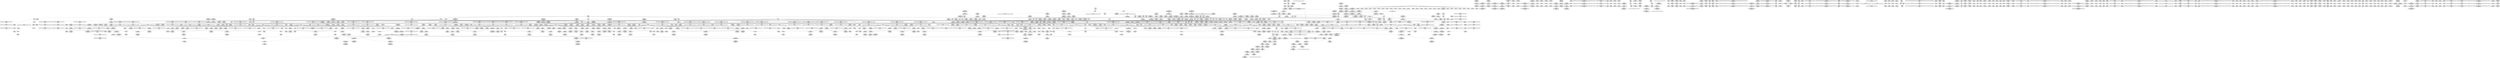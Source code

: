 digraph {
	CE0x474c940 [shape=record,shape=Mrecord,label="{CE0x474c940|__rcu_read_lock:do.end|*SummSource*}"]
	CE0x4735540 [shape=record,shape=Mrecord,label="{CE0x4735540|i32_208|*Constant*}"]
	CE0x476fe40 [shape=record,shape=Mrecord,label="{CE0x476fe40|rcu_lock_acquire:tmp2|*SummSink*}"]
	CE0x46dc9b0 [shape=record,shape=Mrecord,label="{CE0x46dc9b0|rcu_read_lock:tmp|*SummSink*}"]
	CE0x47714a0 [shape=record,shape=Mrecord,label="{CE0x47714a0|i64*_getelementptr_inbounds_(_4_x_i64_,_4_x_i64_*___llvm_gcov_ctr134,_i64_0,_i64_3)|*Constant*}"]
	CE0x4725760 [shape=record,shape=Mrecord,label="{CE0x4725760|_ret_void,_!dbg_!27735|include/linux/rcupdate.h,884|*SummSource*}"]
	CE0x474b6d0 [shape=record,shape=Mrecord,label="{CE0x474b6d0|_call_void___rcu_read_unlock()_#10,_!dbg_!27734|include/linux/rcupdate.h,937|*SummSink*}"]
	CE0x4724ad0 [shape=record,shape=Mrecord,label="{CE0x4724ad0|i64_1|*Constant*}"]
	CE0x4780b00 [shape=record,shape=Mrecord,label="{CE0x4780b00|i64*_getelementptr_inbounds_(_11_x_i64_,_11_x_i64_*___llvm_gcov_ctr127,_i64_0,_i64_1)|*Constant*|*SummSink*}"]
	CE0x476cec0 [shape=record,shape=Mrecord,label="{CE0x476cec0|rcu_lock_release:tmp2|*SummSink*}"]
	CE0x472a060 [shape=record,shape=Mrecord,label="{CE0x472a060|task_sid:tmp6|security/selinux/hooks.c,208|*SummSink*}"]
	CE0x475fc50 [shape=record,shape=Mrecord,label="{CE0x475fc50|rcu_read_lock:call3|include/linux/rcupdate.h,882|*SummSink*}"]
	CE0x46ee590 [shape=record,shape=Mrecord,label="{CE0x46ee590|avc_has_perm:auditdata|Function::avc_has_perm&Arg::auditdata::|*SummSource*}"]
	CE0x4717f70 [shape=record,shape=Mrecord,label="{CE0x4717f70|current_sid:tmp23|security/selinux/hooks.c,218}"]
	CE0x470e340 [shape=record,shape=Mrecord,label="{CE0x470e340|i64*_getelementptr_inbounds_(_2_x_i64_,_2_x_i64_*___llvm_gcov_ctr98,_i64_0,_i64_1)|*Constant*|*SummSink*}"]
	CE0x4717c80 [shape=record,shape=Mrecord,label="{CE0x4717c80|current_sid:tmp22|security/selinux/hooks.c,218}"]
	CE0x47b2180 [shape=record,shape=Mrecord,label="{CE0x47b2180|i64*_getelementptr_inbounds_(_4_x_i64_,_4_x_i64_*___llvm_gcov_ctr133,_i64_0,_i64_2)|*Constant*|*SummSink*}"]
	CE0x46f5520 [shape=record,shape=Mrecord,label="{CE0x46f5520|current_sid:tobool1|security/selinux/hooks.c,218|*SummSource*}"]
	CE0x4718070 [shape=record,shape=Mrecord,label="{CE0x4718070|current_sid:tmp22|security/selinux/hooks.c,218|*SummSink*}"]
	CE0x4757f20 [shape=record,shape=Mrecord,label="{CE0x4757f20|rcu_lock_release:tmp6|*SummSink*}"]
	CE0x477b5c0 [shape=record,shape=Mrecord,label="{CE0x477b5c0|rcu_read_unlock:tobool1|include/linux/rcupdate.h,933|*SummSink*}"]
	CE0x46cef50 [shape=record,shape=Mrecord,label="{CE0x46cef50|GLOBAL:__llvm_gcov_ctr125|Global_var:__llvm_gcov_ctr125|*SummSource*}"]
	CE0x474cd70 [shape=record,shape=Mrecord,label="{CE0x474cd70|__rcu_read_unlock:tmp1|*SummSource*}"]
	CE0x470b640 [shape=record,shape=Mrecord,label="{CE0x470b640|current_sid:tmp15|security/selinux/hooks.c,218|*SummSource*}"]
	CE0x4735e80 [shape=record,shape=Mrecord,label="{CE0x4735e80|rcu_read_lock:land.lhs.true|*SummSource*}"]
	CE0x47b7530 [shape=record,shape=Mrecord,label="{CE0x47b7530|rcu_lock_release:indirectgoto|*SummSource*}"]
	CE0x476fd60 [shape=record,shape=Mrecord,label="{CE0x476fd60|rcu_lock_acquire:tmp2}"]
	CE0x46c6350 [shape=record,shape=Mrecord,label="{CE0x46c6350|current_has_perm:call2|security/selinux/hooks.c,1544|*SummSink*}"]
	CE0x470dac0 [shape=record,shape=Mrecord,label="{CE0x470dac0|i64_6|*Constant*}"]
	CE0x46d9ad0 [shape=record,shape=Mrecord,label="{CE0x46d9ad0|selinux_task_setscheduler:tmp3|security/selinux/hooks.c,3639|*SummSource*}"]
	CE0x4771ae0 [shape=record,shape=Mrecord,label="{CE0x4771ae0|_ret_void,_!dbg_!27719|./arch/x86/include/asm/preempt.h,73}"]
	CE0x47c2270 [shape=record,shape=Mrecord,label="{CE0x47c2270|__rcu_read_lock:tmp|*SummSink*}"]
	CE0x46c8c00 [shape=record,shape=Mrecord,label="{CE0x46c8c00|current_has_perm:tmp|*SummSource*}"]
	CE0x46e4d30 [shape=record,shape=Mrecord,label="{CE0x46e4d30|i32_0|*Constant*|*SummSink*}"]
	CE0x477e520 [shape=record,shape=Mrecord,label="{CE0x477e520|rcu_read_lock:tmp8|include/linux/rcupdate.h,882|*SummSource*}"]
	CE0x46d8590 [shape=record,shape=Mrecord,label="{CE0x46d8590|current_has_perm:bb}"]
	CE0x46d6df0 [shape=record,shape=Mrecord,label="{CE0x46d6df0|GLOBAL:current_task|Global_var:current_task}"]
	CE0x46d3cd0 [shape=record,shape=Mrecord,label="{CE0x46d3cd0|COLLAPSED:_GCMRE___llvm_gcov_ctr287_internal_global_6_x_i64_zeroinitializer:_elem_0:default:}"]
	CE0x46edc80 [shape=record,shape=Mrecord,label="{CE0x46edc80|GLOBAL:__llvm_gcov_ctr126|Global_var:__llvm_gcov_ctr126|*SummSource*}"]
	CE0x470c4a0 [shape=record,shape=Mrecord,label="{CE0x470c4a0|task_sid:real_cred|security/selinux/hooks.c,208|*SummSource*}"]
	CE0x46c8050 [shape=record,shape=Mrecord,label="{CE0x46c8050|_ret_i32_%call2,_!dbg_!27718|security/selinux/hooks.c,1544|*SummSink*}"]
	CE0x47f0600 [shape=record,shape=Mrecord,label="{CE0x47f0600|__rcu_read_unlock:do.body|*SummSink*}"]
	CE0x477d400 [shape=record,shape=Mrecord,label="{CE0x477d400|i64*_getelementptr_inbounds_(_11_x_i64_,_11_x_i64_*___llvm_gcov_ctr127,_i64_0,_i64_10)|*Constant*}"]
	CE0x47b1a60 [shape=record,shape=Mrecord,label="{CE0x47b1a60|__rcu_read_unlock:tmp3|*SummSource*}"]
	CE0x47273a0 [shape=record,shape=Mrecord,label="{CE0x47273a0|i64*_getelementptr_inbounds_(_13_x_i64_,_13_x_i64_*___llvm_gcov_ctr126,_i64_0,_i64_1)|*Constant*|*SummSource*}"]
	CE0x476d660 [shape=record,shape=Mrecord,label="{CE0x476d660|i64*_getelementptr_inbounds_(_11_x_i64_,_11_x_i64_*___llvm_gcov_ctr132,_i64_0,_i64_8)|*Constant*|*SummSink*}"]
	CE0x4770b00 [shape=record,shape=Mrecord,label="{CE0x4770b00|rcu_read_unlock:land.lhs.true}"]
	CE0x477fb60 [shape=record,shape=Mrecord,label="{CE0x477fb60|COLLAPSED:_GCMRE___llvm_gcov_ctr127_internal_global_11_x_i64_zeroinitializer:_elem_0:default:}"]
	CE0x477b8d0 [shape=record,shape=Mrecord,label="{CE0x477b8d0|rcu_read_unlock:tmp9|include/linux/rcupdate.h,933|*SummSink*}"]
	CE0x47c43a0 [shape=record,shape=Mrecord,label="{CE0x47c43a0|__preempt_count_add:bb|*SummSource*}"]
	CE0x4742170 [shape=record,shape=Mrecord,label="{CE0x4742170|GLOBAL:rcu_lock_map|Global_var:rcu_lock_map}"]
	CE0x6291470 [shape=record,shape=Mrecord,label="{CE0x6291470|VOIDTB_TE:_CE_0,4_}"]
	CE0x46ce6a0 [shape=record,shape=Mrecord,label="{CE0x46ce6a0|task_sid:entry|*SummSource*}"]
	CE0x47f6d00 [shape=record,shape=Mrecord,label="{CE0x47f6d00|_call_void_asm_addl_$1,_%gs:$0_,_*m,ri,*m,_dirflag_,_fpsr_,_flags_(i32*___preempt_count,_i32_%val,_i32*___preempt_count)_#3,_!dbg_!27714,_!srcloc_!27717|./arch/x86/include/asm/preempt.h,72|*SummSource*}"]
	CE0x470b5d0 [shape=record,shape=Mrecord,label="{CE0x470b5d0|current_sid:tmp15|security/selinux/hooks.c,218}"]
	CE0x474fd00 [shape=record,shape=Mrecord,label="{CE0x474fd00|i64_ptrtoint_(i8*_blockaddress(_rcu_lock_release,_%__here)_to_i64)|*Constant*|*SummSource*}"]
	CE0x47863b0 [shape=record,shape=Mrecord,label="{CE0x47863b0|i64*_getelementptr_inbounds_(_4_x_i64_,_4_x_i64_*___llvm_gcov_ctr133,_i64_0,_i64_1)|*Constant*|*SummSink*}"]
	CE0x47334f0 [shape=record,shape=Mrecord,label="{CE0x47334f0|get_current:bb|*SummSource*}"]
	CE0x47798b0 [shape=record,shape=Mrecord,label="{CE0x47798b0|rcu_read_lock:if.then|*SummSource*}"]
	CE0x47890d0 [shape=record,shape=Mrecord,label="{CE0x47890d0|rcu_read_unlock:tmp5|include/linux/rcupdate.h,933|*SummSource*}"]
	CE0x4726330 [shape=record,shape=Mrecord,label="{CE0x4726330|i64*_getelementptr_inbounds_(_13_x_i64_,_13_x_i64_*___llvm_gcov_ctr126,_i64_0,_i64_8)|*Constant*|*SummSource*}"]
	CE0x47ef150 [shape=record,shape=Mrecord,label="{CE0x47ef150|__preempt_count_sub:sub|./arch/x86/include/asm/preempt.h,77|*SummSource*}"]
	CE0x476b0d0 [shape=record,shape=Mrecord,label="{CE0x476b0d0|rcu_read_unlock:tmp3|*SummSource*}"]
	CE0x477b9c0 [shape=record,shape=Mrecord,label="{CE0x477b9c0|rcu_read_unlock:do.body}"]
	CE0x476c5f0 [shape=record,shape=Mrecord,label="{CE0x476c5f0|_call_void_mcount()_#3}"]
	CE0x46dfc50 [shape=record,shape=Mrecord,label="{CE0x46dfc50|avc_has_perm:tclass|Function::avc_has_perm&Arg::tclass::|*SummSource*}"]
	CE0x46e1220 [shape=record,shape=Mrecord,label="{CE0x46e1220|selinux_task_setscheduler:entry|*SummSource*}"]
	CE0x4739060 [shape=record,shape=Mrecord,label="{CE0x4739060|task_sid:tmp7|security/selinux/hooks.c,208|*SummSink*}"]
	CE0x4740e00 [shape=record,shape=Mrecord,label="{CE0x4740e00|i64*_getelementptr_inbounds_(_2_x_i64_,_2_x_i64_*___llvm_gcov_ctr131,_i64_0,_i64_0)|*Constant*|*SummSink*}"]
	CE0x4738680 [shape=record,shape=Mrecord,label="{CE0x4738680|GLOBAL:rcu_read_lock|*Constant*|*SummSink*}"]
	CE0x475e270 [shape=record,shape=Mrecord,label="{CE0x475e270|rcu_read_lock:tmp18|include/linux/rcupdate.h,882|*SummSource*}"]
	CE0x4749b10 [shape=record,shape=Mrecord,label="{CE0x4749b10|rcu_read_unlock:tmp22|include/linux/rcupdate.h,935|*SummSink*}"]
	CE0x470b1b0 [shape=record,shape=Mrecord,label="{CE0x470b1b0|i64*_getelementptr_inbounds_(_11_x_i64_,_11_x_i64_*___llvm_gcov_ctr125,_i64_0,_i64_8)|*Constant*}"]
	CE0x47f0700 [shape=record,shape=Mrecord,label="{CE0x47f0700|i64_1|*Constant*}"]
	CE0x46e6090 [shape=record,shape=Mrecord,label="{CE0x46e6090|current_has_perm:perms|Function::current_has_perm&Arg::perms::|*SummSource*}"]
	CE0x4728c50 [shape=record,shape=Mrecord,label="{CE0x4728c50|task_sid:tmp5|security/selinux/hooks.c,208|*SummSink*}"]
	CE0x4777c10 [shape=record,shape=Mrecord,label="{CE0x4777c10|cred_sid:tmp5|security/selinux/hooks.c,196|*SummSink*}"]
	CE0x47c8570 [shape=record,shape=Mrecord,label="{CE0x47c8570|__rcu_read_unlock:tmp1|*SummSink*}"]
	CE0x46c9720 [shape=record,shape=Mrecord,label="{CE0x46c9720|task_sid:call7|security/selinux/hooks.c,208|*SummSink*}"]
	CE0x46df270 [shape=record,shape=Mrecord,label="{CE0x46df270|avc_has_perm:tsid|Function::avc_has_perm&Arg::tsid::}"]
	CE0x47123e0 [shape=record,shape=Mrecord,label="{CE0x47123e0|current_sid:tmp6|security/selinux/hooks.c,218|*SummSource*}"]
	CE0x4757c00 [shape=record,shape=Mrecord,label="{CE0x4757c00|rcu_lock_release:tmp6}"]
	CE0x47c1a30 [shape=record,shape=Mrecord,label="{CE0x47c1a30|i64*_getelementptr_inbounds_(_4_x_i64_,_4_x_i64_*___llvm_gcov_ctr135,_i64_0,_i64_1)|*Constant*|*SummSink*}"]
	CE0x46c7800 [shape=record,shape=Mrecord,label="{CE0x46c7800|current_sid:tmp8|security/selinux/hooks.c,218|*SummSource*}"]
	CE0x4758cf0 [shape=record,shape=Mrecord,label="{CE0x4758cf0|rcu_lock_acquire:tmp}"]
	CE0x4788c80 [shape=record,shape=Mrecord,label="{CE0x4788c80|rcu_lock_acquire:tmp|*SummSource*}"]
	CE0x4780880 [shape=record,shape=Mrecord,label="{CE0x4780880|__rcu_read_lock:tmp4|include/linux/rcupdate.h,239|*SummSource*}"]
	CE0x47279f0 [shape=record,shape=Mrecord,label="{CE0x47279f0|task_sid:if.end|*SummSource*}"]
	CE0x473e4b0 [shape=record,shape=Mrecord,label="{CE0x473e4b0|task_sid:tmp11|security/selinux/hooks.c,208|*SummSource*}"]
	CE0x476e370 [shape=record,shape=Mrecord,label="{CE0x476e370|%struct.lockdep_map*_null|*Constant*|*SummSink*}"]
	CE0x4727410 [shape=record,shape=Mrecord,label="{CE0x4727410|i64*_getelementptr_inbounds_(_13_x_i64_,_13_x_i64_*___llvm_gcov_ctr126,_i64_0,_i64_1)|*Constant*|*SummSink*}"]
	CE0x4716500 [shape=record,shape=Mrecord,label="{CE0x4716500|rcu_read_lock:tmp5|include/linux/rcupdate.h,882}"]
	CE0x474a840 [shape=record,shape=Mrecord,label="{CE0x474a840|GLOBAL:rcu_lock_release|*Constant*|*SummSource*}"]
	CE0x46f7c50 [shape=record,shape=Mrecord,label="{CE0x46f7c50|get_current:entry|*SummSink*}"]
	CE0x46f6990 [shape=record,shape=Mrecord,label="{CE0x46f6990|current_sid:tmp20|security/selinux/hooks.c,218|*SummSource*}"]
	CE0x473e1f0 [shape=record,shape=Mrecord,label="{CE0x473e1f0|_call_void_mcount()_#3|*SummSink*}"]
	CE0x46df5a0 [shape=record,shape=Mrecord,label="{CE0x46df5a0|avc_has_perm:tsid|Function::avc_has_perm&Arg::tsid::|*SummSink*}"]
	CE0x474e880 [shape=record,shape=Mrecord,label="{CE0x474e880|i64*_getelementptr_inbounds_(_4_x_i64_,_4_x_i64_*___llvm_gcov_ctr128,_i64_0,_i64_0)|*Constant*|*SummSource*}"]
	CE0x46ed4a0 [shape=record,shape=Mrecord,label="{CE0x46ed4a0|_ret_i32_%tmp24,_!dbg_!27742|security/selinux/hooks.c,220|*SummSink*}"]
	CE0x46e06f0 [shape=record,shape=Mrecord,label="{CE0x46e06f0|_ret_i32_%retval.0,_!dbg_!27728|security/selinux/avc.c,775}"]
	CE0x4742900 [shape=record,shape=Mrecord,label="{CE0x4742900|GLOBAL:current_task|Global_var:current_task|*SummSink*}"]
	CE0x4776f30 [shape=record,shape=Mrecord,label="{CE0x4776f30|rcu_read_lock:call|include/linux/rcupdate.h,882|*SummSource*}"]
	CE0x4773fc0 [shape=record,shape=Mrecord,label="{CE0x4773fc0|rcu_read_unlock:tmp12|include/linux/rcupdate.h,933}"]
	CE0x46f7220 [shape=record,shape=Mrecord,label="{CE0x46f7220|current_sid:call4|security/selinux/hooks.c,218|*SummSource*}"]
	CE0x472b700 [shape=record,shape=Mrecord,label="{CE0x472b700|_call_void_rcu_lock_acquire(%struct.lockdep_map*_rcu_lock_map)_#10,_!dbg_!27711|include/linux/rcupdate.h,881|*SummSink*}"]
	CE0x4761b40 [shape=record,shape=Mrecord,label="{CE0x4761b40|rcu_read_lock:tmp9|include/linux/rcupdate.h,882|*SummSource*}"]
	CE0x4777fe0 [shape=record,shape=Mrecord,label="{CE0x4777fe0|cred_sid:sid|security/selinux/hooks.c,197|*SummSink*}"]
	CE0x46fb690 [shape=record,shape=Mrecord,label="{CE0x46fb690|current_sid:tmp17|security/selinux/hooks.c,218}"]
	CE0x4732b70 [shape=record,shape=Mrecord,label="{CE0x4732b70|GLOBAL:rcu_read_unlock|*Constant*|*SummSource*}"]
	CE0x470a2f0 [shape=record,shape=Mrecord,label="{CE0x470a2f0|i64*_getelementptr_inbounds_(_11_x_i64_,_11_x_i64_*___llvm_gcov_ctr125,_i64_0,_i64_0)|*Constant*|*SummSource*}"]
	CE0x46c2b60 [shape=record,shape=Mrecord,label="{CE0x46c2b60|VOIDTB_TE:_CE_168,176_}"]
	CE0x47b31d0 [shape=record,shape=Mrecord,label="{CE0x47b31d0|__preempt_count_sub:val|Function::__preempt_count_sub&Arg::val::}"]
	CE0x46f6680 [shape=record,shape=Mrecord,label="{CE0x46f6680|i64*_getelementptr_inbounds_(_11_x_i64_,_11_x_i64_*___llvm_gcov_ctr125,_i64_0,_i64_10)|*Constant*|*SummSource*}"]
	CE0x46bca10 [shape=record,shape=Mrecord,label="{CE0x46bca10|i64*_getelementptr_inbounds_(_11_x_i64_,_11_x_i64_*___llvm_gcov_ctr125,_i64_0,_i64_1)|*Constant*}"]
	CE0x470d1a0 [shape=record,shape=Mrecord,label="{CE0x470d1a0|i64_3|*Constant*}"]
	CE0x476c470 [shape=record,shape=Mrecord,label="{CE0x476c470|__rcu_read_lock:tmp3|*SummSource*}"]
	CE0x4718f30 [shape=record,shape=Mrecord,label="{CE0x4718f30|i64_0|*Constant*}"]
	CE0x46edb70 [shape=record,shape=Mrecord,label="{CE0x46edb70|GLOBAL:__llvm_gcov_ctr126|Global_var:__llvm_gcov_ctr126}"]
	CE0x4717080 [shape=record,shape=Mrecord,label="{CE0x4717080|i32_22|*Constant*}"]
	CE0x473f820 [shape=record,shape=Mrecord,label="{CE0x473f820|task_sid:tmp10|security/selinux/hooks.c,208}"]
	CE0x4745300 [shape=record,shape=Mrecord,label="{CE0x4745300|rcu_read_unlock:tmp19|include/linux/rcupdate.h,933|*SummSource*}"]
	CE0x477c9e0 [shape=record,shape=Mrecord,label="{CE0x477c9e0|rcu_read_lock:tmp19|include/linux/rcupdate.h,882|*SummSink*}"]
	CE0x46d52c0 [shape=record,shape=Mrecord,label="{CE0x46d52c0|task_sid:tmp23|security/selinux/hooks.c,208}"]
	CE0x47f7000 [shape=record,shape=Mrecord,label="{CE0x47f7000|__preempt_count_sub:tmp3|*SummSink*}"]
	CE0x4760450 [shape=record,shape=Mrecord,label="{CE0x4760450|rcu_read_unlock:tmp7|include/linux/rcupdate.h,933|*SummSink*}"]
	CE0x46c82e0 [shape=record,shape=Mrecord,label="{CE0x46c82e0|current_sid:tmp10|security/selinux/hooks.c,218}"]
	CE0x4790e20 [shape=record,shape=Mrecord,label="{CE0x4790e20|i32_934|*Constant*|*SummSource*}"]
	CE0x46f42a0 [shape=record,shape=Mrecord,label="{CE0x46f42a0|task_sid:tmp18|security/selinux/hooks.c,208|*SummSink*}"]
	CE0x46cc060 [shape=record,shape=Mrecord,label="{CE0x46cc060|i64*_getelementptr_inbounds_(_6_x_i64_,_6_x_i64_*___llvm_gcov_ctr287,_i64_0,_i64_4)|*Constant*|*SummSink*}"]
	CE0x46f74d0 [shape=record,shape=Mrecord,label="{CE0x46f74d0|GLOBAL:get_current|*Constant*}"]
	CE0x475f570 [shape=record,shape=Mrecord,label="{CE0x475f570|rcu_read_lock:do.body|*SummSink*}"]
	CE0x474d9d0 [shape=record,shape=Mrecord,label="{CE0x474d9d0|_call_void_lock_acquire(%struct.lockdep_map*_%map,_i32_0,_i32_0,_i32_2,_i32_0,_%struct.lockdep_map*_null,_i64_ptrtoint_(i8*_blockaddress(_rcu_lock_acquire,_%__here)_to_i64))_#10,_!dbg_!27716|include/linux/rcupdate.h,418|*SummSource*}"]
	CE0x46c7fe0 [shape=record,shape=Mrecord,label="{CE0x46c7fe0|_ret_i32_%call2,_!dbg_!27718|security/selinux/hooks.c,1544|*SummSource*}"]
	CE0x476f1b0 [shape=record,shape=Mrecord,label="{CE0x476f1b0|rcu_read_unlock:tmp16|include/linux/rcupdate.h,933|*SummSink*}"]
	CE0x47494d0 [shape=record,shape=Mrecord,label="{CE0x47494d0|rcu_read_unlock:tmp22|include/linux/rcupdate.h,935}"]
	CE0x476f360 [shape=record,shape=Mrecord,label="{CE0x476f360|__rcu_read_lock:tmp6|include/linux/rcupdate.h,240}"]
	CE0x46e8530 [shape=record,shape=Mrecord,label="{CE0x46e8530|VOIDTB_TE:_CE_72,80_}"]
	CE0x4808ee0 [shape=record,shape=Mrecord,label="{CE0x4808ee0|i64*_getelementptr_inbounds_(_4_x_i64_,_4_x_i64_*___llvm_gcov_ctr129,_i64_0,_i64_0)|*Constant*|*SummSink*}"]
	CE0x46c6fe0 [shape=record,shape=Mrecord,label="{CE0x46c6fe0|current_has_perm:call2|security/selinux/hooks.c,1544|*SummSource*}"]
	CE0x4781400 [shape=record,shape=Mrecord,label="{CE0x4781400|rcu_read_lock:tmp8|include/linux/rcupdate.h,882}"]
	CE0x47139a0 [shape=record,shape=Mrecord,label="{CE0x47139a0|i64*_getelementptr_inbounds_(_4_x_i64_,_4_x_i64_*___llvm_gcov_ctr128,_i64_0,_i64_3)|*Constant*}"]
	CE0x474d2b0 [shape=record,shape=Mrecord,label="{CE0x474d2b0|__rcu_read_lock:tmp1|*SummSource*}"]
	CE0x473dc20 [shape=record,shape=Mrecord,label="{CE0x473dc20|GLOBAL:__llvm_gcov_ctr127|Global_var:__llvm_gcov_ctr127|*SummSink*}"]
	CE0x4725ef0 [shape=record,shape=Mrecord,label="{CE0x4725ef0|task_sid:tmp16|security/selinux/hooks.c,208|*SummSink*}"]
	CE0x46d56f0 [shape=record,shape=Mrecord,label="{CE0x46d56f0|i64_2|*Constant*}"]
	CE0x471a1f0 [shape=record,shape=Mrecord,label="{CE0x471a1f0|_call_void_rcu_read_unlock()_#10,_!dbg_!27748|security/selinux/hooks.c,209}"]
	CE0x478aab0 [shape=record,shape=Mrecord,label="{CE0x478aab0|rcu_lock_acquire:tmp1|*SummSink*}"]
	CE0x4711cc0 [shape=record,shape=Mrecord,label="{CE0x4711cc0|get_current:tmp1}"]
	CE0x473acb0 [shape=record,shape=Mrecord,label="{CE0x473acb0|i32_0|*Constant*}"]
	CE0x4762250 [shape=record,shape=Mrecord,label="{CE0x4762250|rcu_read_lock:tmp11|include/linux/rcupdate.h,882}"]
	CE0x473d220 [shape=record,shape=Mrecord,label="{CE0x473d220|rcu_read_lock:tmp6|include/linux/rcupdate.h,882|*SummSource*}"]
	CE0x476fdd0 [shape=record,shape=Mrecord,label="{CE0x476fdd0|rcu_lock_acquire:tmp2|*SummSource*}"]
	CE0x46e6310 [shape=record,shape=Mrecord,label="{CE0x46e6310|selinux_task_setscheduler:retval.0}"]
	CE0x46d7820 [shape=record,shape=Mrecord,label="{CE0x46d7820|_ret_i32_%retval.0,_!dbg_!27722|security/selinux/hooks.c,3643|*SummSink*}"]
	CE0x47b9790 [shape=record,shape=Mrecord,label="{CE0x47b9790|__preempt_count_sub:tmp7|./arch/x86/include/asm/preempt.h,78|*SummSink*}"]
	CE0x473eba0 [shape=record,shape=Mrecord,label="{CE0x473eba0|cred_sid:security|security/selinux/hooks.c,196|*SummSource*}"]
	CE0x47137f0 [shape=record,shape=Mrecord,label="{CE0x47137f0|_call_void_asm_sideeffect_,_memory_,_dirflag_,_fpsr_,_flags_()_#3,_!dbg_!27714,_!srcloc_!27715|include/linux/rcupdate.h,239|*SummSink*}"]
	CE0x472b690 [shape=record,shape=Mrecord,label="{CE0x472b690|_call_void_rcu_lock_acquire(%struct.lockdep_map*_rcu_lock_map)_#10,_!dbg_!27711|include/linux/rcupdate.h,881|*SummSource*}"]
	CE0x470dd10 [shape=record,shape=Mrecord,label="{CE0x470dd10|task_sid:tmp15|security/selinux/hooks.c,208}"]
	"CONST[source:2(external),value:2(dynamic)][purpose:{subject}][SrcIdx:3]"
	CE0x475d590 [shape=record,shape=Mrecord,label="{CE0x475d590|i32_883|*Constant*|*SummSource*}"]
	CE0x46c3ee0 [shape=record,shape=Mrecord,label="{CE0x46c3ee0|selinux_task_setscheduler:if.then|*SummSource*}"]
	CE0x46f04e0 [shape=record,shape=Mrecord,label="{CE0x46f04e0|current_sid:tmp16|security/selinux/hooks.c,218}"]
	CE0x46e7150 [shape=record,shape=Mrecord,label="{CE0x46e7150|selinux_task_setscheduler:tmp2|security/selinux/hooks.c,3639}"]
	CE0x473c070 [shape=record,shape=Mrecord,label="{CE0x473c070|COLLAPSED:_GCMRE___llvm_gcov_ctr126_internal_global_13_x_i64_zeroinitializer:_elem_0:default:}"]
	CE0x46e4f20 [shape=record,shape=Mrecord,label="{CE0x46e4f20|selinux_task_setscheduler:tobool|security/selinux/hooks.c,3639}"]
	CE0x4717850 [shape=record,shape=Mrecord,label="{CE0x4717850|current_sid:security|security/selinux/hooks.c,218}"]
	CE0x46bd020 [shape=record,shape=Mrecord,label="{CE0x46bd020|i64*_getelementptr_inbounds_(_2_x_i64_,_2_x_i64_*___llvm_gcov_ctr136,_i64_0,_i64_0)|*Constant*}"]
	CE0x46ce900 [shape=record,shape=Mrecord,label="{CE0x46ce900|task_sid:task|Function::task_sid&Arg::task::}"]
	CE0x470ef50 [shape=record,shape=Mrecord,label="{CE0x470ef50|GLOBAL:lockdep_rcu_suspicious|*Constant*|*SummSink*}"]
	CE0x47c7fb0 [shape=record,shape=Mrecord,label="{CE0x47c7fb0|GLOBAL:lock_acquire|*Constant*}"]
	CE0x47605c0 [shape=record,shape=Mrecord,label="{CE0x47605c0|GLOBAL:rcu_read_unlock.__warned|Global_var:rcu_read_unlock.__warned}"]
	CE0x46ee500 [shape=record,shape=Mrecord,label="{CE0x46ee500|avc_has_perm:auditdata|Function::avc_has_perm&Arg::auditdata::}"]
	CE0x47c5510 [shape=record,shape=Mrecord,label="{CE0x47c5510|i64*_getelementptr_inbounds_(_4_x_i64_,_4_x_i64_*___llvm_gcov_ctr130,_i64_0,_i64_3)|*Constant*|*SummSink*}"]
	CE0x46eac10 [shape=record,shape=Mrecord,label="{CE0x46eac10|i64_1|*Constant*|*SummSource*}"]
	CE0x470f530 [shape=record,shape=Mrecord,label="{CE0x470f530|i32_218|*Constant*|*SummSource*}"]
	CE0x46ecac0 [shape=record,shape=Mrecord,label="{CE0x46ecac0|_call_void_mcount()_#3}"]
	CE0x47b9560 [shape=record,shape=Mrecord,label="{CE0x47b9560|__preempt_count_sub:tmp7|./arch/x86/include/asm/preempt.h,78}"]
	CE0x47444b0 [shape=record,shape=Mrecord,label="{CE0x47444b0|i8*_getelementptr_inbounds_(_44_x_i8_,_44_x_i8_*_.str47,_i32_0,_i32_0)|*Constant*}"]
	CE0x46d0e70 [shape=record,shape=Mrecord,label="{CE0x46d0e70|selinux_task_setscheduler:tmp7|security/selinux/hooks.c,3640|*SummSink*}"]
	CE0x47c5b20 [shape=record,shape=Mrecord,label="{CE0x47c5b20|__rcu_read_unlock:tmp5|include/linux/rcupdate.h,244|*SummSink*}"]
	CE0x47eff80 [shape=record,shape=Mrecord,label="{CE0x47eff80|__preempt_count_sub:tmp5|./arch/x86/include/asm/preempt.h,77|*SummSink*}"]
	CE0x470a100 [shape=record,shape=Mrecord,label="{CE0x470a100|task_sid:tmp2|*SummSink*}"]
	CE0x474f060 [shape=record,shape=Mrecord,label="{CE0x474f060|_call_void_lock_release(%struct.lockdep_map*_%map,_i32_1,_i64_ptrtoint_(i8*_blockaddress(_rcu_lock_release,_%__here)_to_i64))_#10,_!dbg_!27716|include/linux/rcupdate.h,423}"]
	CE0x470b030 [shape=record,shape=Mrecord,label="{CE0x470b030|i64*_getelementptr_inbounds_(_11_x_i64_,_11_x_i64_*___llvm_gcov_ctr125,_i64_0,_i64_8)|*Constant*|*SummSink*}"]
	CE0x470d350 [shape=record,shape=Mrecord,label="{CE0x470d350|task_sid:tmp1|*SummSource*}"]
	CE0x47189d0 [shape=record,shape=Mrecord,label="{CE0x47189d0|i32_77|*Constant*|*SummSink*}"]
	CE0x5a5c740 [shape=record,shape=Mrecord,label="{CE0x5a5c740|selinux_task_setscheduler:tmp|*SummSink*}"]
	CE0x46eda70 [shape=record,shape=Mrecord,label="{CE0x46eda70|GLOBAL:task_sid|*Constant*|*SummSink*}"]
	CE0x477a0c0 [shape=record,shape=Mrecord,label="{CE0x477a0c0|rcu_read_lock:tmp22|include/linux/rcupdate.h,884|*SummSink*}"]
	CE0x4774490 [shape=record,shape=Mrecord,label="{CE0x4774490|rcu_read_unlock:call3|include/linux/rcupdate.h,933}"]
	CE0x46ee760 [shape=record,shape=Mrecord,label="{CE0x46ee760|_ret_i32_%retval.0,_!dbg_!27728|security/selinux/avc.c,775|*SummSource*}"]
	CE0x4771bf0 [shape=record,shape=Mrecord,label="{CE0x4771bf0|__preempt_count_add:val|Function::__preempt_count_add&Arg::val::}"]
	CE0x47c2690 [shape=record,shape=Mrecord,label="{CE0x47c2690|i64*_getelementptr_inbounds_(_4_x_i64_,_4_x_i64_*___llvm_gcov_ctr133,_i64_0,_i64_2)|*Constant*}"]
	CE0x46d2790 [shape=record,shape=Mrecord,label="{CE0x46d2790|selinux_task_setscheduler:p|Function::selinux_task_setscheduler&Arg::p::|*SummSink*}"]
	CE0x47389d0 [shape=record,shape=Mrecord,label="{CE0x47389d0|rcu_lock_acquire:map|Function::rcu_lock_acquire&Arg::map::|*SummSource*}"]
	CE0x4776060 [shape=record,shape=Mrecord,label="{CE0x4776060|GLOBAL:__llvm_gcov_ctr132|Global_var:__llvm_gcov_ctr132|*SummSource*}"]
	CE0x4789e10 [shape=record,shape=Mrecord,label="{CE0x4789e10|_call_void_asm_sideeffect_,_memory_,_dirflag_,_fpsr_,_flags_()_#3,_!dbg_!27711,_!srcloc_!27714|include/linux/rcupdate.h,244}"]
	CE0x46f6b30 [shape=record,shape=Mrecord,label="{CE0x46f6b30|current_sid:tmp20|security/selinux/hooks.c,218|*SummSink*}"]
	CE0x4778fe0 [shape=record,shape=Mrecord,label="{CE0x4778fe0|rcu_read_lock:land.lhs.true2}"]
	CE0x47f5ca0 [shape=record,shape=Mrecord,label="{CE0x47f5ca0|void_(i32*,_i32,_i32*)*_asm_addl_$1,_%gs:$0_,_*m,ri,*m,_dirflag_,_fpsr_,_flags_|*SummSource*}"]
	CE0x473b380 [shape=record,shape=Mrecord,label="{CE0x473b380|GLOBAL:rcu_read_unlock.__warned|Global_var:rcu_read_unlock.__warned|*SummSink*}"]
	CE0x46c83f0 [shape=record,shape=Mrecord,label="{CE0x46c83f0|i64_4|*Constant*|*SummSource*}"]
	CE0x46f67a0 [shape=record,shape=Mrecord,label="{CE0x46f67a0|current_sid:tmp19|security/selinux/hooks.c,218|*SummSink*}"]
	CE0x46e4590 [shape=record,shape=Mrecord,label="{CE0x46e4590|selinux_task_setscheduler:tmp4|security/selinux/hooks.c,3639|*SummSink*}"]
	CE0x47533c0 [shape=record,shape=Mrecord,label="{CE0x47533c0|__rcu_read_lock:tmp2|*SummSink*}"]
	CE0x477cd30 [shape=record,shape=Mrecord,label="{CE0x477cd30|rcu_read_lock:tmp20|include/linux/rcupdate.h,882|*SummSource*}"]
	CE0x476ee40 [shape=record,shape=Mrecord,label="{CE0x476ee40|rcu_read_unlock:tmp16|include/linux/rcupdate.h,933}"]
	CE0x4719be0 [shape=record,shape=Mrecord,label="{CE0x4719be0|_ret_i32_%tmp6,_!dbg_!27716|security/selinux/hooks.c,197|*SummSource*}"]
	CE0x4785200 [shape=record,shape=Mrecord,label="{CE0x4785200|rcu_lock_acquire:tmp3}"]
	CE0x47861f0 [shape=record,shape=Mrecord,label="{CE0x47861f0|i64*_getelementptr_inbounds_(_4_x_i64_,_4_x_i64_*___llvm_gcov_ctr133,_i64_0,_i64_1)|*Constant*|*SummSource*}"]
	CE0x47367e0 [shape=record,shape=Mrecord,label="{CE0x47367e0|task_sid:tobool4|security/selinux/hooks.c,208}"]
	CE0x46e5f50 [shape=record,shape=Mrecord,label="{CE0x46e5f50|_ret_i32_%call2,_!dbg_!27718|security/selinux/hooks.c,1544}"]
	CE0x4729c50 [shape=record,shape=Mrecord,label="{CE0x4729c50|i64*_getelementptr_inbounds_(_2_x_i64_,_2_x_i64_*___llvm_gcov_ctr131,_i64_0,_i64_1)|*Constant*|*SummSink*}"]
	CE0x474d240 [shape=record,shape=Mrecord,label="{CE0x474d240|__rcu_read_lock:tmp1}"]
	CE0x4717170 [shape=record,shape=Mrecord,label="{CE0x4717170|current_sid:tmp21|security/selinux/hooks.c,218|*SummSink*}"]
	CE0x46ee7d0 [shape=record,shape=Mrecord,label="{CE0x46ee7d0|_ret_i32_%retval.0,_!dbg_!27728|security/selinux/avc.c,775|*SummSink*}"]
	CE0x47f07a0 [shape=record,shape=Mrecord,label="{CE0x47f07a0|i64*_getelementptr_inbounds_(_4_x_i64_,_4_x_i64_*___llvm_gcov_ctr134,_i64_0,_i64_0)|*Constant*}"]
	CE0x477ac20 [shape=record,shape=Mrecord,label="{CE0x477ac20|4:_i32,_:_CRE_4,8_|*MultipleSource*|security/selinux/hooks.c,196|security/selinux/hooks.c,197|*LoadInst*|security/selinux/hooks.c,196}"]
	CE0x47513d0 [shape=record,shape=Mrecord,label="{CE0x47513d0|__preempt_count_sub:tmp6|./arch/x86/include/asm/preempt.h,78|*SummSink*}"]
	CE0x46c8660 [shape=record,shape=Mrecord,label="{CE0x46c8660|current_sid:tmp9|security/selinux/hooks.c,218|*SummSource*}"]
	CE0x475d260 [shape=record,shape=Mrecord,label="{CE0x475d260|GLOBAL:lockdep_rcu_suspicious|*Constant*}"]
	CE0x46d5680 [shape=record,shape=Mrecord,label="{CE0x46d5680|selinux_task_setscheduler:tobool|security/selinux/hooks.c,3639|*SummSink*}"]
	CE0x46e43d0 [shape=record,shape=Mrecord,label="{CE0x46e43d0|selinux_task_setscheduler:tmp4|security/selinux/hooks.c,3639|*SummSource*}"]
	CE0x470a500 [shape=record,shape=Mrecord,label="{CE0x470a500|current_sid:tmp}"]
	CE0x46bc260 [shape=record,shape=Mrecord,label="{CE0x46bc260|i64*_getelementptr_inbounds_(_2_x_i64_,_2_x_i64_*___llvm_gcov_ctr136,_i64_0,_i64_1)|*Constant*}"]
	CE0x46dd520 [shape=record,shape=Mrecord,label="{CE0x46dd520|task_sid:land.lhs.true2|*SummSource*}"]
	CE0x473c590 [shape=record,shape=Mrecord,label="{CE0x473c590|task_sid:do.body|*SummSink*}"]
	CE0x4750810 [shape=record,shape=Mrecord,label="{CE0x4750810|_call_void_asm_sideeffect_,_memory_,_dirflag_,_fpsr_,_flags_()_#3,_!dbg_!27711,_!srcloc_!27714|include/linux/rcupdate.h,244|*SummSink*}"]
	CE0x46dcf30 [shape=record,shape=Mrecord,label="{CE0x46dcf30|current_sid:tmp24|security/selinux/hooks.c,220}"]
	CE0x46e6ff0 [shape=record,shape=Mrecord,label="{CE0x46e6ff0|i64_2|*Constant*|*SummSink*}"]
	CE0x47c9230 [shape=record,shape=Mrecord,label="{CE0x47c9230|rcu_lock_acquire:tmp5|include/linux/rcupdate.h,418|*SummSource*}"]
	CE0x47c2500 [shape=record,shape=Mrecord,label="{CE0x47c2500|_call_void_mcount()_#3|*SummSource*}"]
	CE0x4718410 [shape=record,shape=Mrecord,label="{CE0x4718410|current_sid:tmp23|security/selinux/hooks.c,218|*SummSink*}"]
	CE0x4710b60 [shape=record,shape=Mrecord,label="{CE0x4710b60|_call_void_mcount()_#3|*SummSink*}"]
	CE0x47c93a0 [shape=record,shape=Mrecord,label="{CE0x47c93a0|rcu_lock_acquire:tmp5|include/linux/rcupdate.h,418|*SummSink*}"]
	CE0x4732be0 [shape=record,shape=Mrecord,label="{CE0x4732be0|GLOBAL:rcu_read_unlock|*Constant*|*SummSink*}"]
	CE0x46e73d0 [shape=record,shape=Mrecord,label="{CE0x46e73d0|VOIDTB_TE:_CE_36,40_}"]
	CE0x4771d00 [shape=record,shape=Mrecord,label="{CE0x4771d00|__preempt_count_add:val|Function::__preempt_count_add&Arg::val::|*SummSink*}"]
	CE0x475a9c0 [shape=record,shape=Mrecord,label="{CE0x475a9c0|rcu_read_lock:tmp15|include/linux/rcupdate.h,882}"]
	CE0x47cbbd0 [shape=record,shape=Mrecord,label="{CE0x47cbbd0|i8*_undef|*Constant*}"]
	CE0x46c71e0 [shape=record,shape=Mrecord,label="{CE0x46c71e0|i32_(i32,_i32,_i16,_i32,_%struct.common_audit_data*)*_bitcast_(i32_(i32,_i32,_i16,_i32,_%struct.common_audit_data.495*)*_avc_has_perm_to_i32_(i32,_i32,_i16,_i32,_%struct.common_audit_data*)*)|*Constant*|*SummSink*}"]
	CE0x4719fd0 [shape=record,shape=Mrecord,label="{CE0x4719fd0|GLOBAL:rcu_read_unlock|*Constant*}"]
	CE0x4777890 [shape=record,shape=Mrecord,label="{CE0x4777890|cred_sid:tmp6|security/selinux/hooks.c,197|*SummSource*}"]
	CE0x47c8680 [shape=record,shape=Mrecord,label="{CE0x47c8680|__rcu_read_lock:do.body|*SummSource*}"]
	CE0x46e0d50 [shape=record,shape=Mrecord,label="{CE0x46e0d50|GLOBAL:current_sid|*Constant*|*SummSink*}"]
	CE0x4712540 [shape=record,shape=Mrecord,label="{CE0x4712540|current_sid:if.then|*SummSink*}"]
	CE0x47176e0 [shape=record,shape=Mrecord,label="{CE0x47176e0|COLLAPSED:_CMRE:_elem_0::|security/selinux/hooks.c,218}"]
	CE0x46d7500 [shape=record,shape=Mrecord,label="{CE0x46d7500|VOIDTB_TE:_CE_32,36_}"]
	CE0x46ecef0 [shape=record,shape=Mrecord,label="{CE0x46ecef0|current_sid:tmp13|security/selinux/hooks.c,218|*SummSink*}"]
	CE0x46c3fb0 [shape=record,shape=Mrecord,label="{CE0x46c3fb0|selinux_task_setscheduler:if.then|*SummSink*}"]
	CE0x46f09b0 [shape=record,shape=Mrecord,label="{CE0x46f09b0|i8_1|*Constant*}"]
	CE0x476ca50 [shape=record,shape=Mrecord,label="{CE0x476ca50|rcu_read_unlock:tmp2}"]
	CE0x46e7af0 [shape=record,shape=Mrecord,label="{CE0x46e7af0|selinux_task_setscheduler:entry|*SummSink*}"]
	CE0x47419a0 [shape=record,shape=Mrecord,label="{CE0x47419a0|rcu_read_lock:do.body}"]
	CE0x477c0e0 [shape=record,shape=Mrecord,label="{CE0x477c0e0|i64*_getelementptr_inbounds_(_11_x_i64_,_11_x_i64_*___llvm_gcov_ctr127,_i64_0,_i64_9)|*Constant*}"]
	CE0x4726e90 [shape=record,shape=Mrecord,label="{CE0x4726e90|cred_sid:tmp4|*LoadInst*|security/selinux/hooks.c,196|*SummSource*}"]
	CE0x473f0e0 [shape=record,shape=Mrecord,label="{CE0x473f0e0|rcu_read_lock:tobool|include/linux/rcupdate.h,882|*SummSource*}"]
	CE0x4784620 [shape=record,shape=Mrecord,label="{CE0x4784620|rcu_read_unlock:call3|include/linux/rcupdate.h,933|*SummSink*}"]
	CE0x4716f50 [shape=record,shape=Mrecord,label="{CE0x4716f50|current_sid:tmp21|security/selinux/hooks.c,218|*SummSource*}"]
	CE0x47c6c10 [shape=record,shape=Mrecord,label="{CE0x47c6c10|_ret_void,_!dbg_!27720|./arch/x86/include/asm/preempt.h,78|*SummSink*}"]
	CE0x46e2fa0 [shape=record,shape=Mrecord,label="{CE0x46e2fa0|VOIDTB_TE:_CE_28,32_}"]
	CE0x47b3090 [shape=record,shape=Mrecord,label="{CE0x47b3090|_ret_void,_!dbg_!27720|./arch/x86/include/asm/preempt.h,78}"]
	CE0x47346d0 [shape=record,shape=Mrecord,label="{CE0x47346d0|i64*_getelementptr_inbounds_(_2_x_i64_,_2_x_i64_*___llvm_gcov_ctr131,_i64_0,_i64_1)|*Constant*}"]
	CE0x4746fb0 [shape=record,shape=Mrecord,label="{CE0x4746fb0|i64*_getelementptr_inbounds_(_13_x_i64_,_13_x_i64_*___llvm_gcov_ctr126,_i64_0,_i64_11)|*Constant*}"]
	CE0x47c7c70 [shape=record,shape=Mrecord,label="{CE0x47c7c70|i32_2|*Constant*}"]
	CE0x46e4b40 [shape=record,shape=Mrecord,label="{CE0x46e4b40|selinux_task_setscheduler:if.then}"]
	CE0x46fa850 [shape=record,shape=Mrecord,label="{CE0x46fa850|i64*_getelementptr_inbounds_(_13_x_i64_,_13_x_i64_*___llvm_gcov_ctr126,_i64_0,_i64_12)|*Constant*|*SummSink*}"]
	CE0x4760850 [shape=record,shape=Mrecord,label="{CE0x4760850|i64*_getelementptr_inbounds_(_4_x_i64_,_4_x_i64_*___llvm_gcov_ctr130,_i64_0,_i64_2)|*Constant*|*SummSink*}"]
	CE0x4741e60 [shape=record,shape=Mrecord,label="{CE0x4741e60|GLOBAL:rcu_lock_acquire|*Constant*|*SummSource*}"]
	CE0x47fa710 [shape=record,shape=Mrecord,label="{CE0x47fa710|i64*_getelementptr_inbounds_(_4_x_i64_,_4_x_i64_*___llvm_gcov_ctr129,_i64_0,_i64_1)|*Constant*|*SummSink*}"]
	CE0x474bbf0 [shape=record,shape=Mrecord,label="{CE0x474bbf0|GLOBAL:__rcu_read_unlock|*Constant*|*SummSource*}"]
	CE0x47190d0 [shape=record,shape=Mrecord,label="{CE0x47190d0|current_sid:tmp4|security/selinux/hooks.c,218|*SummSource*}"]
	CE0x476f3d0 [shape=record,shape=Mrecord,label="{CE0x476f3d0|__rcu_read_lock:tmp6|include/linux/rcupdate.h,240|*SummSource*}"]
	CE0x46d5ac0 [shape=record,shape=Mrecord,label="{CE0x46d5ac0|i64*_getelementptr_inbounds_(_6_x_i64_,_6_x_i64_*___llvm_gcov_ctr287,_i64_0,_i64_3)|*Constant*|*SummSink*}"]
	CE0x47cc000 [shape=record,shape=Mrecord,label="{CE0x47cc000|rcu_lock_release:__here}"]
	CE0x46c37c0 [shape=record,shape=Mrecord,label="{CE0x46c37c0|VOIDTB_TE:_CE_112,120_}"]
	CE0x474e6e0 [shape=record,shape=Mrecord,label="{CE0x474e6e0|_call_void_mcount()_#3|*SummSource*}"]
	CE0x46df710 [shape=record,shape=Mrecord,label="{CE0x46df710|i16_2|*Constant*}"]
	CE0x46fa8c0 [shape=record,shape=Mrecord,label="{CE0x46fa8c0|task_sid:tmp26|security/selinux/hooks.c,208|*SummSource*}"]
	CE0x4752570 [shape=record,shape=Mrecord,label="{CE0x4752570|__preempt_count_add:tmp6|./arch/x86/include/asm/preempt.h,73}"]
	CE0x470bbc0 [shape=record,shape=Mrecord,label="{CE0x470bbc0|GLOBAL:current_sid.__warned|Global_var:current_sid.__warned|*SummSource*}"]
	CE0x46ced00 [shape=record,shape=Mrecord,label="{CE0x46ced00|selinux_task_setscheduler:call|security/selinux/hooks.c,3638|*SummSink*}"]
	CE0x46e5e30 [shape=record,shape=Mrecord,label="{CE0x46e5e30|current_has_perm:perms|Function::current_has_perm&Arg::perms::|*SummSink*}"]
	CE0x4808bf0 [shape=record,shape=Mrecord,label="{CE0x4808bf0|i64*_getelementptr_inbounds_(_4_x_i64_,_4_x_i64_*___llvm_gcov_ctr129,_i64_0,_i64_0)|*Constant*|*SummSource*}"]
	CE0x46f5e70 [shape=record,shape=Mrecord,label="{CE0x46f5e70|rcu_read_lock:bb}"]
	CE0x4747020 [shape=record,shape=Mrecord,label="{CE0x4747020|task_sid:tmp25|security/selinux/hooks.c,208}"]
	CE0x4773cb0 [shape=record,shape=Mrecord,label="{CE0x4773cb0|i64*_getelementptr_inbounds_(_11_x_i64_,_11_x_i64_*___llvm_gcov_ctr132,_i64_0,_i64_0)|*Constant*}"]
	CE0x46fba50 [shape=record,shape=Mrecord,label="{CE0x46fba50|current_sid:tmp17|security/selinux/hooks.c,218|*SummSource*}"]
	CE0x4746340 [shape=record,shape=Mrecord,label="{CE0x4746340|i64*_getelementptr_inbounds_(_13_x_i64_,_13_x_i64_*___llvm_gcov_ctr126,_i64_0,_i64_10)|*Constant*|*SummSink*}"]
	CE0x47b25b0 [shape=record,shape=Mrecord,label="{CE0x47b25b0|i64*_getelementptr_inbounds_(_4_x_i64_,_4_x_i64_*___llvm_gcov_ctr133,_i64_0,_i64_0)|*Constant*|*SummSource*}"]
	CE0x47c8420 [shape=record,shape=Mrecord,label="{CE0x47c8420|__rcu_read_lock:do.body}"]
	CE0x473a6d0 [shape=record,shape=Mrecord,label="{CE0x473a6d0|task_sid:do.end}"]
	CE0x476c4e0 [shape=record,shape=Mrecord,label="{CE0x476c4e0|__rcu_read_lock:tmp3|*SummSink*}"]
	CE0x4752ee0 [shape=record,shape=Mrecord,label="{CE0x4752ee0|i64*_getelementptr_inbounds_(_4_x_i64_,_4_x_i64_*___llvm_gcov_ctr129,_i64_0,_i64_3)|*Constant*}"]
	CE0x47480c0 [shape=record,shape=Mrecord,label="{CE0x47480c0|i64*_getelementptr_inbounds_(_13_x_i64_,_13_x_i64_*___llvm_gcov_ctr126,_i64_0,_i64_12)|*Constant*}"]
	CE0x47c4090 [shape=record,shape=Mrecord,label="{CE0x47c4090|i64*_getelementptr_inbounds_(_4_x_i64_,_4_x_i64_*___llvm_gcov_ctr129,_i64_0,_i64_2)|*Constant*|*SummSource*}"]
	CE0x47194d0 [shape=record,shape=Mrecord,label="{CE0x47194d0|get_current:tmp|*SummSink*}"]
	CE0x46c3630 [shape=record,shape=Mrecord,label="{CE0x46c3630|selinux_task_setscheduler:if.end|*SummSource*}"]
	CE0x470a090 [shape=record,shape=Mrecord,label="{CE0x470a090|task_sid:tmp2|*SummSource*}"]
	CE0x46d4d30 [shape=record,shape=Mrecord,label="{CE0x46d4d30|task_sid:tmp22|security/selinux/hooks.c,208}"]
	CE0x4770240 [shape=record,shape=Mrecord,label="{CE0x4770240|rcu_read_unlock:tmp8|include/linux/rcupdate.h,933|*SummSink*}"]
	CE0x4775260 [shape=record,shape=Mrecord,label="{CE0x4775260|rcu_lock_release:tmp1}"]
	CE0x4726a70 [shape=record,shape=Mrecord,label="{CE0x4726a70|task_sid:tobool4|security/selinux/hooks.c,208|*SummSource*}"]
	CE0x46e3430 [shape=record,shape=Mrecord,label="{CE0x46e3430|current_has_perm:entry|*SummSink*}"]
	CE0x470c9f0 [shape=record,shape=Mrecord,label="{CE0x470c9f0|current_sid:do.body|*SummSink*}"]
	CE0x473c660 [shape=record,shape=Mrecord,label="{CE0x473c660|task_sid:land.lhs.true}"]
	CE0x46fccf0 [shape=record,shape=Mrecord,label="{CE0x46fccf0|i64*_getelementptr_inbounds_(_6_x_i64_,_6_x_i64_*___llvm_gcov_ctr287,_i64_0,_i64_0)|*Constant*|*SummSink*}"]
	CE0x46e2630 [shape=record,shape=Mrecord,label="{CE0x46e2630|current_sid:entry|*SummSink*}"]
	CE0x4760d10 [shape=record,shape=Mrecord,label="{CE0x4760d10|GLOBAL:rcu_lock_map|Global_var:rcu_lock_map|*SummSource*}"]
	CE0x46ce0b0 [shape=record,shape=Mrecord,label="{CE0x46ce0b0|i64*_getelementptr_inbounds_(_6_x_i64_,_6_x_i64_*___llvm_gcov_ctr287,_i64_0,_i64_0)|*Constant*|*SummSource*}"]
	CE0x46daa70 [shape=record,shape=Mrecord,label="{CE0x46daa70|rcu_read_unlock:tmp14|include/linux/rcupdate.h,933|*SummSink*}"]
	CE0x46f7ce0 [shape=record,shape=Mrecord,label="{CE0x46f7ce0|_ret_%struct.task_struct*_%tmp4,_!dbg_!27714|./arch/x86/include/asm/current.h,14|*SummSource*}"]
	CE0x46c7310 [shape=record,shape=Mrecord,label="{CE0x46c7310|avc_has_perm:entry}"]
	CE0x46e0ff0 [shape=record,shape=Mrecord,label="{CE0x46e0ff0|VOIDTB_TE:_CE_8,16_}"]
	CE0x474dc70 [shape=record,shape=Mrecord,label="{CE0x474dc70|rcu_lock_release:tmp3}"]
	CE0x4713040 [shape=record,shape=Mrecord,label="{CE0x4713040|GLOBAL:__preempt_count_add|*Constant*}"]
	CE0x47445d0 [shape=record,shape=Mrecord,label="{CE0x47445d0|i8*_getelementptr_inbounds_(_44_x_i8_,_44_x_i8_*_.str47,_i32_0,_i32_0)|*Constant*|*SummSink*}"]
	CE0x46dc680 [shape=record,shape=Mrecord,label="{CE0x46dc680|rcu_read_lock:tmp|*SummSource*}"]
	CE0x46e0420 [shape=record,shape=Mrecord,label="{CE0x46e0420|%struct.common_audit_data*_null|*Constant*|*SummSink*}"]
	CE0x46e6d10 [shape=record,shape=Mrecord,label="{CE0x46e6d10|selinux_task_setscheduler:bb}"]
	CE0x46d4730 [shape=record,shape=Mrecord,label="{CE0x46d4730|i8*_getelementptr_inbounds_(_41_x_i8_,_41_x_i8_*_.str44,_i32_0,_i32_0)|*Constant*|*SummSource*}"]
	CE0x47ba950 [shape=record,shape=Mrecord,label="{CE0x47ba950|__preempt_count_sub:tmp4|./arch/x86/include/asm/preempt.h,77|*SummSource*}"]
	CE0x4729180 [shape=record,shape=Mrecord,label="{CE0x4729180|get_current:tmp4|./arch/x86/include/asm/current.h,14|*SummSink*}"]
	CE0x4725870 [shape=record,shape=Mrecord,label="{CE0x4725870|_ret_void,_!dbg_!27735|include/linux/rcupdate.h,884|*SummSink*}"]
	CE0x47b1d40 [shape=record,shape=Mrecord,label="{CE0x47b1d40|__preempt_count_add:tmp5|./arch/x86/include/asm/preempt.h,72}"]
	CE0x47c5380 [shape=record,shape=Mrecord,label="{CE0x47c5380|i64*_getelementptr_inbounds_(_4_x_i64_,_4_x_i64_*___llvm_gcov_ctr130,_i64_0,_i64_3)|*Constant*|*SummSource*}"]
	CE0x476b270 [shape=record,shape=Mrecord,label="{CE0x476b270|i64*_getelementptr_inbounds_(_4_x_i64_,_4_x_i64_*___llvm_gcov_ctr130,_i64_0,_i64_2)|*Constant*}"]
	CE0x4740ce0 [shape=record,shape=Mrecord,label="{CE0x4740ce0|task_sid:tmp10|security/selinux/hooks.c,208|*SummSource*}"]
	CE0x46ca420 [shape=record,shape=Mrecord,label="{CE0x46ca420|_call_void_mcount()_#3|*SummSink*}"]
	CE0x47c22e0 [shape=record,shape=Mrecord,label="{CE0x47c22e0|i64_1|*Constant*}"]
	CE0x46ed870 [shape=record,shape=Mrecord,label="{CE0x46ed870|current_has_perm:call1|security/selinux/hooks.c,1543|*SummSource*}"]
	CE0x4711950 [shape=record,shape=Mrecord,label="{CE0x4711950|task_sid:do.body|*SummSource*}"]
	CE0x47507a0 [shape=record,shape=Mrecord,label="{CE0x47507a0|_call_void_asm_sideeffect_,_memory_,_dirflag_,_fpsr_,_flags_()_#3,_!dbg_!27711,_!srcloc_!27714|include/linux/rcupdate.h,244|*SummSource*}"]
	CE0x46da940 [shape=record,shape=Mrecord,label="{CE0x46da940|rcu_read_unlock:tmp14|include/linux/rcupdate.h,933|*SummSource*}"]
	CE0x47b78c0 [shape=record,shape=Mrecord,label="{CE0x47b78c0|i64*_getelementptr_inbounds_(_4_x_i64_,_4_x_i64_*___llvm_gcov_ctr128,_i64_0,_i64_0)|*Constant*}"]
	CE0x4772e40 [shape=record,shape=Mrecord,label="{CE0x4772e40|rcu_read_unlock:tmp18|include/linux/rcupdate.h,933|*SummSource*}"]
	CE0x4739b90 [shape=record,shape=Mrecord,label="{CE0x4739b90|rcu_read_lock:tmp3}"]
	CE0x4711870 [shape=record,shape=Mrecord,label="{CE0x4711870|task_sid:do.body}"]
	CE0x472b190 [shape=record,shape=Mrecord,label="{CE0x472b190|task_sid:tmp9|security/selinux/hooks.c,208}"]
	CE0x473b250 [shape=record,shape=Mrecord,label="{CE0x473b250|GLOBAL:rcu_read_unlock.__warned|Global_var:rcu_read_unlock.__warned|*SummSource*}"]
	CE0x4737fd0 [shape=record,shape=Mrecord,label="{CE0x4737fd0|task_sid:bb|*SummSource*}"]
	CE0x46efa20 [shape=record,shape=Mrecord,label="{CE0x46efa20|rcu_read_lock:tmp1}"]
	CE0x46c9190 [shape=record,shape=Mrecord,label="{CE0x46c9190|task_sid:tmp27|security/selinux/hooks.c,208|*SummSink*}"]
	CE0x47f7800 [shape=record,shape=Mrecord,label="{CE0x47f7800|i64*_getelementptr_inbounds_(_4_x_i64_,_4_x_i64_*___llvm_gcov_ctr135,_i64_0,_i64_1)|*Constant*|*SummSource*}"]
	CE0x47297a0 [shape=record,shape=Mrecord,label="{CE0x47297a0|_call_void_mcount()_#3}"]
	CE0x4772f40 [shape=record,shape=Mrecord,label="{CE0x4772f40|i64*_getelementptr_inbounds_(_4_x_i64_,_4_x_i64_*___llvm_gcov_ctr128,_i64_0,_i64_3)|*Constant*|*SummSource*}"]
	CE0x473a5c0 [shape=record,shape=Mrecord,label="{CE0x473a5c0|task_sid:if.end}"]
	CE0x46f46b0 [shape=record,shape=Mrecord,label="{CE0x46f46b0|_call_void_lockdep_rcu_suspicious(i8*_getelementptr_inbounds_(_25_x_i8_,_25_x_i8_*_.str3,_i32_0,_i32_0),_i32_208,_i8*_getelementptr_inbounds_(_41_x_i8_,_41_x_i8_*_.str44,_i32_0,_i32_0))_#10,_!dbg_!27732|security/selinux/hooks.c,208|*SummSource*}"]
	CE0x4748e20 [shape=record,shape=Mrecord,label="{CE0x4748e20|__rcu_read_lock:tmp5|include/linux/rcupdate.h,239|*SummSource*}"]
	CE0x47eeed0 [shape=record,shape=Mrecord,label="{CE0x47eeed0|__preempt_count_sub:tmp3|*SummSource*}"]
	CE0x4732a50 [shape=record,shape=Mrecord,label="{CE0x4732a50|rcu_read_unlock:entry}"]
	CE0x473cc50 [shape=record,shape=Mrecord,label="{CE0x473cc50|rcu_read_lock:if.then}"]
	CE0x46cb350 [shape=record,shape=Mrecord,label="{CE0x46cb350|selinux_task_setscheduler:tmp1|*SummSource*}"]
	CE0x47c6f00 [shape=record,shape=Mrecord,label="{CE0x47c6f00|i64*_getelementptr_inbounds_(_4_x_i64_,_4_x_i64_*___llvm_gcov_ctr130,_i64_0,_i64_0)|*Constant*|*SummSource*}"]
	"CONST[source:0(mediator),value:0(static)][purpose:{operation}][SrcIdx:2]"
	CE0x474c650 [shape=record,shape=Mrecord,label="{CE0x474c650|GLOBAL:rcu_lock_release|*Constant*}"]
	CE0x4736eb0 [shape=record,shape=Mrecord,label="{CE0x4736eb0|cred_sid:tmp4|*LoadInst*|security/selinux/hooks.c,196}"]
	CE0x4728390 [shape=record,shape=Mrecord,label="{CE0x4728390|GLOBAL:task_sid.__warned|Global_var:task_sid.__warned}"]
	CE0x47333b0 [shape=record,shape=Mrecord,label="{CE0x47333b0|_ret_void,_!dbg_!27735|include/linux/rcupdate.h,938|*SummSink*}"]
	CE0x474c2f0 [shape=record,shape=Mrecord,label="{CE0x474c2f0|_ret_void,_!dbg_!27717|include/linux/rcupdate.h,245}"]
	CE0x47b4190 [shape=record,shape=Mrecord,label="{CE0x47b4190|rcu_lock_release:tmp4|include/linux/rcupdate.h,423|*SummSink*}"]
	CE0x46f01d0 [shape=record,shape=Mrecord,label="{CE0x46f01d0|current_sid:tmp15|security/selinux/hooks.c,218|*SummSink*}"]
	CE0x46dabe0 [shape=record,shape=Mrecord,label="{CE0x46dabe0|rcu_read_unlock:tmp15|include/linux/rcupdate.h,933}"]
	CE0x472ad90 [shape=record,shape=Mrecord,label="{CE0x472ad90|rcu_read_lock:tmp1|*SummSink*}"]
	CE0x4711d30 [shape=record,shape=Mrecord,label="{CE0x4711d30|get_current:tmp1|*SummSource*}"]
	CE0x477cb50 [shape=record,shape=Mrecord,label="{CE0x477cb50|rcu_read_lock:tmp20|include/linux/rcupdate.h,882}"]
	CE0x473a520 [shape=record,shape=Mrecord,label="{CE0x473a520|task_sid:do.end6|*SummSink*}"]
	CE0x470dc10 [shape=record,shape=Mrecord,label="{CE0x470dc10|task_sid:tmp14|security/selinux/hooks.c,208}"]
	CE0x47611a0 [shape=record,shape=Mrecord,label="{CE0x47611a0|_ret_void,_!dbg_!27719|./arch/x86/include/asm/preempt.h,73|*SummSink*}"]
	CE0x46f6480 [shape=record,shape=Mrecord,label="{CE0x46f6480|i64*_getelementptr_inbounds_(_2_x_i64_,_2_x_i64_*___llvm_gcov_ctr98,_i64_0,_i64_1)|*Constant*|*SummSource*}"]
	CE0x4760f30 [shape=record,shape=Mrecord,label="{CE0x4760f30|__preempt_count_add:val|Function::__preempt_count_add&Arg::val::|*SummSource*}"]
	CE0x46dfd20 [shape=record,shape=Mrecord,label="{CE0x46dfd20|avc_has_perm:tclass|Function::avc_has_perm&Arg::tclass::|*SummSink*}"]
	CE0x46e7560 [shape=record,shape=Mrecord,label="{CE0x46e7560|current_sid:tmp2|*SummSink*}"]
	CE0x46cfcf0 [shape=record,shape=Mrecord,label="{CE0x46cfcf0|VOIDTB_TE:_CE_152,160_}"]
	CE0x4729640 [shape=record,shape=Mrecord,label="{CE0x4729640|get_current:tmp3|*SummSource*}"]
	CE0x477f7b0 [shape=record,shape=Mrecord,label="{CE0x477f7b0|128:_i8*,_:_CRE_128,136_|*MultipleSource*|Function::cred_sid&Arg::cred::|*LoadInst*|security/selinux/hooks.c,208|security/selinux/hooks.c,196}"]
	CE0x47d1b30 [shape=record,shape=Mrecord,label="{CE0x47d1b30|__preempt_count_add:do.end}"]
	CE0x474a080 [shape=record,shape=Mrecord,label="{CE0x474a080|_call_void_rcu_lock_release(%struct.lockdep_map*_rcu_lock_map)_#10,_!dbg_!27733|include/linux/rcupdate.h,935|*SummSink*}"]
	CE0x46e0a80 [shape=record,shape=Mrecord,label="{CE0x46e0a80|selinux_task_setscheduler:call|security/selinux/hooks.c,3638|*SummSource*}"]
	CE0x46c58c0 [shape=record,shape=Mrecord,label="{CE0x46c58c0|i64*_getelementptr_inbounds_(_11_x_i64_,_11_x_i64_*___llvm_gcov_ctr125,_i64_0,_i64_6)|*Constant*|*SummSource*}"]
	CE0x4761fb0 [shape=record,shape=Mrecord,label="{CE0x4761fb0|rcu_read_lock:tmp10|include/linux/rcupdate.h,882|*SummSource*}"]
	CE0x4737170 [shape=record,shape=Mrecord,label="{CE0x4737170|i64*_getelementptr_inbounds_(_13_x_i64_,_13_x_i64_*___llvm_gcov_ctr126,_i64_0,_i64_8)|*Constant*|*SummSink*}"]
	CE0x47737f0 [shape=record,shape=Mrecord,label="{CE0x47737f0|i64*_getelementptr_inbounds_(_4_x_i64_,_4_x_i64_*___llvm_gcov_ctr128,_i64_0,_i64_3)|*Constant*|*SummSink*}"]
	CE0x4775980 [shape=record,shape=Mrecord,label="{CE0x4775980|__preempt_count_add:entry}"]
	CE0x477afd0 [shape=record,shape=Mrecord,label="{CE0x477afd0|rcu_read_unlock:do.end|*SummSource*}"]
	CE0x4786de0 [shape=record,shape=Mrecord,label="{CE0x4786de0|rcu_read_unlock:tmp10|include/linux/rcupdate.h,933}"]
	CE0x46e4be0 [shape=record,shape=Mrecord,label="{CE0x46e4be0|i32_0|*Constant*|*SummSource*}"]
	CE0x4727ac0 [shape=record,shape=Mrecord,label="{CE0x4727ac0|task_sid:if.end|*SummSink*}"]
	CE0x47492e0 [shape=record,shape=Mrecord,label="{CE0x47492e0|rcu_read_unlock:tmp21|include/linux/rcupdate.h,935|*SummSink*}"]
	CE0x46bcc80 [shape=record,shape=Mrecord,label="{CE0x46bcc80|current_sid:tmp1|*SummSink*}"]
	CE0x47511c0 [shape=record,shape=Mrecord,label="{CE0x47511c0|COLLAPSED:_GCMRE___llvm_gcov_ctr134_internal_global_4_x_i64_zeroinitializer:_elem_0:default:}"]
	CE0x472a170 [shape=record,shape=Mrecord,label="{CE0x472a170|task_sid:tmp7|security/selinux/hooks.c,208}"]
	CE0x4711040 [shape=record,shape=Mrecord,label="{CE0x4711040|task_sid:tmp9|security/selinux/hooks.c,208|*SummSource*}"]
	CE0x4752930 [shape=record,shape=Mrecord,label="{CE0x4752930|_call_void_mcount()_#3}"]
	CE0x47f0270 [shape=record,shape=Mrecord,label="{CE0x47f0270|__preempt_count_add:tmp4|./arch/x86/include/asm/preempt.h,72}"]
	CE0x4742660 [shape=record,shape=Mrecord,label="{CE0x4742660|GLOBAL:current_task|Global_var:current_task|*SummSource*}"]
	CE0x46e2ec0 [shape=record,shape=Mrecord,label="{CE0x46e2ec0|VOIDTB_TE:_CE_16,20_}"]
	CE0x46f0700 [shape=record,shape=Mrecord,label="{CE0x46f0700|current_sid:tmp16|security/selinux/hooks.c,218|*SummSource*}"]
	CE0x475b9a0 [shape=record,shape=Mrecord,label="{CE0x475b9a0|i64*_getelementptr_inbounds_(_11_x_i64_,_11_x_i64_*___llvm_gcov_ctr127,_i64_0,_i64_8)|*Constant*|*SummSink*}"]
	CE0x46fc4b0 [shape=record,shape=Mrecord,label="{CE0x46fc4b0|task_sid:if.then}"]
	CE0x474b190 [shape=record,shape=Mrecord,label="{CE0x474b190|_ret_void,_!dbg_!27717|include/linux/rcupdate.h,424}"]
	CE0x46f00e0 [shape=record,shape=Mrecord,label="{CE0x46f00e0|task_sid:tmp5|security/selinux/hooks.c,208|*SummSource*}"]
	CE0x46efa90 [shape=record,shape=Mrecord,label="{CE0x46efa90|rcu_read_lock:tmp1|*SummSource*}"]
	CE0x47417c0 [shape=record,shape=Mrecord,label="{CE0x47417c0|rcu_read_lock:land.lhs.true2|*SummSource*}"]
	CE0x4783740 [shape=record,shape=Mrecord,label="{CE0x4783740|rcu_read_unlock:tmp11|include/linux/rcupdate.h,933|*SummSource*}"]
	CE0x47cb8c0 [shape=record,shape=Mrecord,label="{CE0x47cb8c0|rcu_lock_acquire:tmp7}"]
	CE0x47620e0 [shape=record,shape=Mrecord,label="{CE0x47620e0|rcu_read_lock:tmp10|include/linux/rcupdate.h,882|*SummSink*}"]
	CE0x4745740 [shape=record,shape=Mrecord,label="{CE0x4745740|rcu_read_unlock:tmp20|include/linux/rcupdate.h,933|*SummSource*}"]
	CE0x474a5e0 [shape=record,shape=Mrecord,label="{CE0x474a5e0|GLOBAL:rcu_lock_release|*Constant*|*SummSink*}"]
	CE0x474ce10 [shape=record,shape=Mrecord,label="{CE0x474ce10|__rcu_read_lock:do.body|*SummSink*}"]
	CE0x4718e50 [shape=record,shape=Mrecord,label="{CE0x4718e50|i64_3|*Constant*|*SummSink*}"]
	CE0x46e5930 [shape=record,shape=Mrecord,label="{CE0x46e5930|rcu_lock_acquire:__here|*SummSource*}"]
	CE0x473ea30 [shape=record,shape=Mrecord,label="{CE0x473ea30|cred_sid:security|security/selinux/hooks.c,196|*SummSink*}"]
	CE0x46faf80 [shape=record,shape=Mrecord,label="{CE0x46faf80|i8*_getelementptr_inbounds_(_45_x_i8_,_45_x_i8_*_.str12,_i32_0,_i32_0)|*Constant*|*SummSource*}"]
	CE0x47b75c0 [shape=record,shape=Mrecord,label="{CE0x47b75c0|i64*_getelementptr_inbounds_(_4_x_i64_,_4_x_i64_*___llvm_gcov_ctr133,_i64_0,_i64_0)|*Constant*}"]
	CE0x476aec0 [shape=record,shape=Mrecord,label="{CE0x476aec0|rcu_read_unlock:tmp3}"]
	CE0x470ebb0 [shape=record,shape=Mrecord,label="{CE0x470ebb0|task_sid:call|security/selinux/hooks.c,208}"]
	CE0x4741660 [shape=record,shape=Mrecord,label="{CE0x4741660|rcu_read_lock:if.end|*SummSource*}"]
	CE0x46bbd90 [shape=record,shape=Mrecord,label="{CE0x46bbd90|task_sid:tmp|*SummSink*}"]
	CE0x470dde0 [shape=record,shape=Mrecord,label="{CE0x470dde0|task_sid:tmp14|security/selinux/hooks.c,208|*SummSource*}"]
	CE0x4710040 [shape=record,shape=Mrecord,label="{CE0x4710040|_call_void_lockdep_rcu_suspicious(i8*_getelementptr_inbounds_(_25_x_i8_,_25_x_i8_*_.str3,_i32_0,_i32_0),_i32_218,_i8*_getelementptr_inbounds_(_45_x_i8_,_45_x_i8_*_.str12,_i32_0,_i32_0))_#10,_!dbg_!27727|security/selinux/hooks.c,218|*SummSource*}"]
	CE0x473ed40 [shape=record,shape=Mrecord,label="{CE0x473ed40|_call_void_mcount()_#3|*SummSink*}"]
	CE0x46dd3f0 [shape=record,shape=Mrecord,label="{CE0x46dd3f0|task_sid:land.lhs.true2}"]
	CE0x476fb80 [shape=record,shape=Mrecord,label="{CE0x476fb80|i64*_getelementptr_inbounds_(_4_x_i64_,_4_x_i64_*___llvm_gcov_ctr130,_i64_0,_i64_1)|*Constant*|*SummSink*}"]
	CE0x47eee10 [shape=record,shape=Mrecord,label="{CE0x47eee10|__preempt_count_sub:tmp3}"]
	CE0x4725910 [shape=record,shape=Mrecord,label="{CE0x4725910|%struct.task_struct*_(%struct.task_struct**)*_asm_movq_%gs:$_1:P_,$0_,_r,im,_dirflag_,_fpsr_,_flags_}"]
	CE0x46eca00 [shape=record,shape=Mrecord,label="{CE0x46eca00|current_has_perm:tmp3|*SummSink*}"]
	CE0x47382b0 [shape=record,shape=Mrecord,label="{CE0x47382b0|_call_void_mcount()_#3}"]
	CE0x64c59e0 [shape=record,shape=Mrecord,label="{CE0x64c59e0|GLOBAL:cap_task_setscheduler|*Constant*}"]
	CE0x475cbc0 [shape=record,shape=Mrecord,label="{CE0x475cbc0|i8*_getelementptr_inbounds_(_25_x_i8_,_25_x_i8_*_.str45,_i32_0,_i32_0)|*Constant*|*SummSource*}"]
	CE0x473b660 [shape=record,shape=Mrecord,label="{CE0x473b660|task_sid:tmp15|security/selinux/hooks.c,208|*SummSink*}"]
	CE0x4778710 [shape=record,shape=Mrecord,label="{CE0x4778710|rcu_read_lock:tmp7|include/linux/rcupdate.h,882}"]
	CE0x474cd00 [shape=record,shape=Mrecord,label="{CE0x474cd00|__rcu_read_unlock:tmp1}"]
	CE0x47878a0 [shape=record,shape=Mrecord,label="{CE0x47878a0|rcu_read_unlock:tmp10|include/linux/rcupdate.h,933|*SummSink*}"]
	CE0x477e110 [shape=record,shape=Mrecord,label="{CE0x477e110|_call_void_asm_sideeffect_,_memory_,_dirflag_,_fpsr_,_flags_()_#3,_!dbg_!27714,_!srcloc_!27715|include/linux/rcupdate.h,239}"]
	CE0x46c64e0 [shape=record,shape=Mrecord,label="{CE0x46c64e0|i32_(i32,_i32,_i16,_i32,_%struct.common_audit_data*)*_bitcast_(i32_(i32,_i32,_i16,_i32,_%struct.common_audit_data.495*)*_avc_has_perm_to_i32_(i32,_i32,_i16,_i32,_%struct.common_audit_data*)*)|*Constant*}"]
	CE0x46d7eb0 [shape=record,shape=Mrecord,label="{CE0x46d7eb0|current_sid:tmp3}"]
	CE0x474ab20 [shape=record,shape=Mrecord,label="{CE0x474ab20|rcu_lock_release:map|Function::rcu_lock_release&Arg::map::}"]
	CE0x46d5d90 [shape=record,shape=Mrecord,label="{CE0x46d5d90|selinux_task_setscheduler:tmp6|security/selinux/hooks.c,3640|*SummSink*}"]
	CE0x476c350 [shape=record,shape=Mrecord,label="{CE0x476c350|rcu_read_unlock:bb|*SummSink*}"]
	CE0x477f330 [shape=record,shape=Mrecord,label="{CE0x477f330|rcu_read_lock:tmp4|include/linux/rcupdate.h,882|*SummSource*}"]
	CE0x4737a00 [shape=record,shape=Mrecord,label="{CE0x4737a00|task_sid:do.body5}"]
	CE0x4747350 [shape=record,shape=Mrecord,label="{CE0x4747350|i64*_getelementptr_inbounds_(_13_x_i64_,_13_x_i64_*___llvm_gcov_ctr126,_i64_0,_i64_11)|*Constant*|*SummSource*}"]
	CE0x47c28b0 [shape=record,shape=Mrecord,label="{CE0x47c28b0|rcu_lock_acquire:tmp|*SummSink*}"]
	CE0x47394e0 [shape=record,shape=Mrecord,label="{CE0x47394e0|_call_void_rcu_read_lock()_#10,_!dbg_!27712|security/selinux/hooks.c,207|*SummSource*}"]
	CE0x46ef6c0 [shape=record,shape=Mrecord,label="{CE0x46ef6c0|current_sid:tmp12|security/selinux/hooks.c,218|*SummSource*}"]
	CE0x4782740 [shape=record,shape=Mrecord,label="{CE0x4782740|rcu_read_lock:tmp9|include/linux/rcupdate.h,882}"]
	CE0x4716850 [shape=record,shape=Mrecord,label="{CE0x4716850|current_sid:cred|security/selinux/hooks.c,218}"]
	CE0x46e2f30 [shape=record,shape=Mrecord,label="{CE0x46e2f30|VOIDTB_TE:_CE_20,24_}"]
	CE0x47700a0 [shape=record,shape=Mrecord,label="{CE0x47700a0|rcu_read_unlock:tmp9|include/linux/rcupdate.h,933}"]
	CE0x4776a50 [shape=record,shape=Mrecord,label="{CE0x4776a50|rcu_read_unlock:tmp13|include/linux/rcupdate.h,933|*SummSink*}"]
	CE0x47f0590 [shape=record,shape=Mrecord,label="{CE0x47f0590|__rcu_read_unlock:do.body|*SummSource*}"]
	CE0x47b1970 [shape=record,shape=Mrecord,label="{CE0x47b1970|__rcu_read_unlock:tmp3}"]
	CE0x46cb2e0 [shape=record,shape=Mrecord,label="{CE0x46cb2e0|i64_1|*Constant*|*SummSink*}"]
	CE0x476ce50 [shape=record,shape=Mrecord,label="{CE0x476ce50|rcu_lock_release:tmp2|*SummSource*}"]
	CE0x4772970 [shape=record,shape=Mrecord,label="{CE0x4772970|rcu_read_unlock:tmp17|include/linux/rcupdate.h,933|*SummSink*}"]
	CE0x477d570 [shape=record,shape=Mrecord,label="{CE0x477d570|rcu_read_lock:tmp21|include/linux/rcupdate.h,884|*SummSource*}"]
	CE0x46f2ce0 [shape=record,shape=Mrecord,label="{CE0x46f2ce0|i64_1|*Constant*}"]
	CE0x46dc3a0 [shape=record,shape=Mrecord,label="{CE0x46dc3a0|cred_sid:tmp5|security/selinux/hooks.c,196}"]
	CE0x47b8600 [shape=record,shape=Mrecord,label="{CE0x47b8600|__rcu_read_unlock:tmp5|include/linux/rcupdate.h,244|*SummSource*}"]
	CE0x477e290 [shape=record,shape=Mrecord,label="{CE0x477e290|_call_void_asm_sideeffect_,_memory_,_dirflag_,_fpsr_,_flags_()_#3,_!dbg_!27714,_!srcloc_!27715|include/linux/rcupdate.h,239|*SummSource*}"]
	CE0x478ff80 [shape=record,shape=Mrecord,label="{CE0x478ff80|_call_void_lockdep_rcu_suspicious(i8*_getelementptr_inbounds_(_25_x_i8_,_25_x_i8_*_.str45,_i32_0,_i32_0),_i32_934,_i8*_getelementptr_inbounds_(_44_x_i8_,_44_x_i8_*_.str47,_i32_0,_i32_0))_#10,_!dbg_!27726|include/linux/rcupdate.h,933}"]
	CE0x46fbdb0 [shape=record,shape=Mrecord,label="{CE0x46fbdb0|current_has_perm:tmp|*SummSink*}"]
	CE0x470a8d0 [shape=record,shape=Mrecord,label="{CE0x470a8d0|i64*_getelementptr_inbounds_(_4_x_i64_,_4_x_i64_*___llvm_gcov_ctr128,_i64_0,_i64_0)|*Constant*|*SummSink*}"]
	CE0x47324d0 [shape=record,shape=Mrecord,label="{CE0x47324d0|i64*_getelementptr_inbounds_(_4_x_i64_,_4_x_i64_*___llvm_gcov_ctr129,_i64_0,_i64_2)|*Constant*}"]
	CE0x470e590 [shape=record,shape=Mrecord,label="{CE0x470e590|i64*_getelementptr_inbounds_(_4_x_i64_,_4_x_i64_*___llvm_gcov_ctr128,_i64_0,_i64_1)|*Constant*|*SummSink*}"]
	CE0x4770610 [shape=record,shape=Mrecord,label="{CE0x4770610|rcu_lock_acquire:bb|*SummSink*}"]
	CE0x4711230 [shape=record,shape=Mrecord,label="{CE0x4711230|i64*_getelementptr_inbounds_(_11_x_i64_,_11_x_i64_*___llvm_gcov_ctr125,_i64_0,_i64_1)|*Constant*|*SummSource*}"]
	CE0x47198e0 [shape=record,shape=Mrecord,label="{CE0x47198e0|cred_sid:cred|Function::cred_sid&Arg::cred::|*SummSink*}"]
	CE0x4758f60 [shape=record,shape=Mrecord,label="{CE0x4758f60|i64*_getelementptr_inbounds_(_4_x_i64_,_4_x_i64_*___llvm_gcov_ctr128,_i64_0,_i64_2)|*Constant*|*SummSink*}"]
	CE0x47f6c90 [shape=record,shape=Mrecord,label="{CE0x47f6c90|_call_void_asm_addl_$1,_%gs:$0_,_*m,ri,*m,_dirflag_,_fpsr_,_flags_(i32*___preempt_count,_i32_%val,_i32*___preempt_count)_#3,_!dbg_!27714,_!srcloc_!27717|./arch/x86/include/asm/preempt.h,72}"]
	CE0x47657f0 [shape=record,shape=Mrecord,label="{CE0x47657f0|i64*_getelementptr_inbounds_(_4_x_i64_,_4_x_i64_*___llvm_gcov_ctr135,_i64_0,_i64_2)|*Constant*|*SummSink*}"]
	CE0x46cca30 [shape=record,shape=Mrecord,label="{CE0x46cca30|selinux_task_setscheduler:retval.0|*SummSink*}"]
	CE0x46c66a0 [shape=record,shape=Mrecord,label="{CE0x46c66a0|current_has_perm:call2|security/selinux/hooks.c,1544}"]
	CE0x46e7480 [shape=record,shape=Mrecord,label="{CE0x46e7480|current_sid:tmp2}"]
	CE0x46ef200 [shape=record,shape=Mrecord,label="{CE0x46ef200|current_sid:tmp10|security/selinux/hooks.c,218|*SummSource*}"]
	CE0x474c7d0 [shape=record,shape=Mrecord,label="{CE0x474c7d0|_ret_void,_!dbg_!27717|include/linux/rcupdate.h,245|*SummSink*}"]
	CE0x46fc3c0 [shape=record,shape=Mrecord,label="{CE0x46fc3c0|task_sid:land.lhs.true|*SummSink*}"]
	CE0x46d0ee0 [shape=record,shape=Mrecord,label="{CE0x46d0ee0|i64*_getelementptr_inbounds_(_6_x_i64_,_6_x_i64_*___llvm_gcov_ctr287,_i64_0,_i64_4)|*Constant*}"]
	CE0x4729fb0 [shape=record,shape=Mrecord,label="{CE0x4729fb0|cred_sid:tmp2}"]
	CE0x47285c0 [shape=record,shape=Mrecord,label="{CE0x47285c0|GLOBAL:task_sid.__warned|Global_var:task_sid.__warned|*SummSink*}"]
	CE0x46bbf90 [shape=record,shape=Mrecord,label="{CE0x46bbf90|i64_1|*Constant*}"]
	CE0x4749ee0 [shape=record,shape=Mrecord,label="{CE0x4749ee0|_call_void_rcu_lock_release(%struct.lockdep_map*_rcu_lock_map)_#10,_!dbg_!27733|include/linux/rcupdate.h,935}"]
	CE0x4718290 [shape=record,shape=Mrecord,label="{CE0x4718290|current_sid:tmp23|security/selinux/hooks.c,218|*SummSource*}"]
	CE0x47290e0 [shape=record,shape=Mrecord,label="{CE0x47290e0|get_current:tmp4|./arch/x86/include/asm/current.h,14|*SummSource*}"]
	CE0x474f370 [shape=record,shape=Mrecord,label="{CE0x474f370|i32_1|*Constant*}"]
	CE0x4776220 [shape=record,shape=Mrecord,label="{CE0x4776220|_call_void_mcount()_#3}"]
	CE0x4771620 [shape=record,shape=Mrecord,label="{CE0x4771620|i64*_getelementptr_inbounds_(_4_x_i64_,_4_x_i64_*___llvm_gcov_ctr134,_i64_0,_i64_3)|*Constant*|*SummSource*}"]
	CE0x47b40b0 [shape=record,shape=Mrecord,label="{CE0x47b40b0|rcu_lock_release:tmp4|include/linux/rcupdate.h,423}"]
	CE0x47d1240 [shape=record,shape=Mrecord,label="{CE0x47d1240|__preempt_count_add:tmp1}"]
	CE0x476e4b0 [shape=record,shape=Mrecord,label="{CE0x476e4b0|rcu_read_unlock:land.lhs.true|*SummSink*}"]
	CE0x46d5cb0 [shape=record,shape=Mrecord,label="{CE0x46d5cb0|selinux_task_setscheduler:tmp6|security/selinux/hooks.c,3640}"]
	CE0x4783d90 [shape=record,shape=Mrecord,label="{CE0x4783d90|rcu_lock_release:tmp3|*SummSource*}"]
	CE0x475f450 [shape=record,shape=Mrecord,label="{CE0x475f450|rcu_read_lock:do.body|*SummSource*}"]
	CE0x477d870 [shape=record,shape=Mrecord,label="{CE0x477d870|i64*_getelementptr_inbounds_(_11_x_i64_,_11_x_i64_*___llvm_gcov_ctr127,_i64_0,_i64_10)|*Constant*|*SummSink*}"]
	CE0x47b4590 [shape=record,shape=Mrecord,label="{CE0x47b4590|rcu_lock_release:tmp5|include/linux/rcupdate.h,423}"]
	CE0x47256c0 [shape=record,shape=Mrecord,label="{CE0x47256c0|_ret_void,_!dbg_!27735|include/linux/rcupdate.h,884}"]
	CE0x46c9cc0 [shape=record,shape=Mrecord,label="{CE0x46c9cc0|cred_sid:entry}"]
	CE0x46d40d0 [shape=record,shape=Mrecord,label="{CE0x46d40d0|selinux_task_setscheduler:bb|*SummSink*}"]
	CE0x46dd840 [shape=record,shape=Mrecord,label="{CE0x46dd840|_call_void_rcu_read_lock()_#10,_!dbg_!27712|security/selinux/hooks.c,207}"]
	CE0x475ad90 [shape=record,shape=Mrecord,label="{CE0x475ad90|rcu_read_lock:tmp15|include/linux/rcupdate.h,882|*SummSink*}"]
	CE0x4774e80 [shape=record,shape=Mrecord,label="{CE0x4774e80|rcu_read_unlock:tmp5|include/linux/rcupdate.h,933}"]
	CE0x46f7770 [shape=record,shape=Mrecord,label="{CE0x46f7770|GLOBAL:get_current|*Constant*|*SummSource*}"]
	CE0x4775b60 [shape=record,shape=Mrecord,label="{CE0x4775b60|__preempt_count_add:entry|*SummSink*}"]
	CE0x4806d60 [shape=record,shape=Mrecord,label="{CE0x4806d60|__preempt_count_sub:do.end|*SummSink*}"]
	CE0x47f02e0 [shape=record,shape=Mrecord,label="{CE0x47f02e0|__preempt_count_add:tmp4|./arch/x86/include/asm/preempt.h,72|*SummSource*}"]
	CE0x47d1170 [shape=record,shape=Mrecord,label="{CE0x47d1170|__rcu_read_unlock:bb|*SummSource*}"]
	CE0x47c68f0 [shape=record,shape=Mrecord,label="{CE0x47c68f0|__preempt_count_sub:val|Function::__preempt_count_sub&Arg::val::|*SummSink*}"]
	CE0x46e3690 [shape=record,shape=Mrecord,label="{CE0x46e3690|_call_void_mcount()_#3|*SummSink*}"]
	CE0x46dff20 [shape=record,shape=Mrecord,label="{CE0x46dff20|avc_has_perm:requested|Function::avc_has_perm&Arg::requested::}"]
	CE0x47c7080 [shape=record,shape=Mrecord,label="{CE0x47c7080|i64*_getelementptr_inbounds_(_4_x_i64_,_4_x_i64_*___llvm_gcov_ctr130,_i64_0,_i64_0)|*Constant*}"]
	CE0x47ba7c0 [shape=record,shape=Mrecord,label="{CE0x47ba7c0|__preempt_count_sub:tmp2|*SummSink*}"]
	CE0x473f790 [shape=record,shape=Mrecord,label="{CE0x473f790|task_sid:tobool1|security/selinux/hooks.c,208|*SummSink*}"]
	CE0x4741430 [shape=record,shape=Mrecord,label="{CE0x4741430|i64_7|*Constant*|*SummSink*}"]
	CE0x46e20d0 [shape=record,shape=Mrecord,label="{CE0x46e20d0|selinux_task_setscheduler:p|Function::selinux_task_setscheduler&Arg::p::}"]
	CE0x46deb90 [shape=record,shape=Mrecord,label="{CE0x46deb90|avc_has_perm:entry|*SummSink*}"]
	CE0x47ec910 [shape=record,shape=Mrecord,label="{CE0x47ec910|__preempt_count_add:tmp5|./arch/x86/include/asm/preempt.h,72|*SummSink*}"]
	CE0x46d0370 [shape=record,shape=Mrecord,label="{CE0x46d0370|current_sid:call|security/selinux/hooks.c,218|*SummSource*}"]
	CE0x4749270 [shape=record,shape=Mrecord,label="{CE0x4749270|i64*_getelementptr_inbounds_(_11_x_i64_,_11_x_i64_*___llvm_gcov_ctr132,_i64_0,_i64_10)|*Constant*|*SummSink*}"]
	CE0x4771800 [shape=record,shape=Mrecord,label="{CE0x4771800|rcu_read_unlock:land.lhs.true2|*SummSink*}"]
	CE0x475c590 [shape=record,shape=Mrecord,label="{CE0x475c590|_call_void_lockdep_rcu_suspicious(i8*_getelementptr_inbounds_(_25_x_i8_,_25_x_i8_*_.str45,_i32_0,_i32_0),_i32_883,_i8*_getelementptr_inbounds_(_42_x_i8_,_42_x_i8_*_.str46,_i32_0,_i32_0))_#10,_!dbg_!27728|include/linux/rcupdate.h,882|*SummSink*}"]
	CE0x4727090 [shape=record,shape=Mrecord,label="{CE0x4727090|cred_sid:tmp4|*LoadInst*|security/selinux/hooks.c,196|*SummSink*}"]
	CE0x4783190 [shape=record,shape=Mrecord,label="{CE0x4783190|_call_void___preempt_count_add(i32_1)_#10,_!dbg_!27711|include/linux/rcupdate.h,239}"]
	CE0x47705a0 [shape=record,shape=Mrecord,label="{CE0x47705a0|rcu_lock_acquire:bb|*SummSource*}"]
	CE0x475bcc0 [shape=record,shape=Mrecord,label="{CE0x475bcc0|i8_1|*Constant*}"]
	CE0x47f5670 [shape=record,shape=Mrecord,label="{CE0x47f5670|i64*_getelementptr_inbounds_(_4_x_i64_,_4_x_i64_*___llvm_gcov_ctr129,_i64_0,_i64_2)|*Constant*|*SummSink*}"]
	CE0x4776d60 [shape=record,shape=Mrecord,label="{CE0x4776d60|_ret_void,_!dbg_!27717|include/linux/rcupdate.h,419|*SummSink*}"]
	CE0x47249e0 [shape=record,shape=Mrecord,label="{CE0x47249e0|get_current:tmp2|*SummSource*}"]
	CE0x474b3f0 [shape=record,shape=Mrecord,label="{CE0x474b3f0|_ret_void,_!dbg_!27717|include/linux/rcupdate.h,424|*SummSink*}"]
	CE0x4719870 [shape=record,shape=Mrecord,label="{CE0x4719870|cred_sid:cred|Function::cred_sid&Arg::cred::|*SummSource*}"]
	CE0x46dfb50 [shape=record,shape=Mrecord,label="{CE0x46dfb50|%struct.common_audit_data*_null|*Constant*}"]
	CE0x46c68e0 [shape=record,shape=Mrecord,label="{CE0x46c68e0|current_sid:tmp18|security/selinux/hooks.c,218|*SummSource*}"]
	CE0x4718fc0 [shape=record,shape=Mrecord,label="{CE0x4718fc0|i64_2|*Constant*}"]
	CE0x4802610 [shape=record,shape=Mrecord,label="{CE0x4802610|__preempt_count_sub:bb|*SummSink*}"]
	CE0x4758d60 [shape=record,shape=Mrecord,label="{CE0x4758d60|COLLAPSED:_GCMRE___llvm_gcov_ctr130_internal_global_4_x_i64_zeroinitializer:_elem_0:default:}"]
	CE0x4785f00 [shape=record,shape=Mrecord,label="{CE0x4785f00|COLLAPSED:_GCMRE___llvm_gcov_ctr132_internal_global_11_x_i64_zeroinitializer:_elem_0:default:}"]
	CE0x46d4eb0 [shape=record,shape=Mrecord,label="{CE0x46d4eb0|task_sid:tmp21|security/selinux/hooks.c,208|*SummSink*}"]
	CE0x46cf080 [shape=record,shape=Mrecord,label="{CE0x46cf080|GLOBAL:__llvm_gcov_ctr125|Global_var:__llvm_gcov_ctr125|*SummSink*}"]
	CE0x46cdb00 [shape=record,shape=Mrecord,label="{CE0x46cdb00|selinux_task_setscheduler:tmp11|security/selinux/hooks.c,3643|*SummSink*}"]
	CE0x46f6f90 [shape=record,shape=Mrecord,label="{CE0x46f6f90|current_sid:call4|security/selinux/hooks.c,218}"]
	CE0x472abd0 [shape=record,shape=Mrecord,label="{CE0x472abd0|rcu_read_lock:entry|*SummSink*}"]
	CE0x473b4e0 [shape=record,shape=Mrecord,label="{CE0x473b4e0|task_sid:tmp16|security/selinux/hooks.c,208}"]
	CE0x47f6850 [shape=record,shape=Mrecord,label="{CE0x47f6850|__preempt_count_add:tmp7|./arch/x86/include/asm/preempt.h,73|*SummSink*}"]
	CE0x46ebde0 [shape=record,shape=Mrecord,label="{CE0x46ebde0|0:_i32,_4:_i32,_8:_i32,_12:_i32,_:_CMRE_4,8_|*MultipleSource*|security/selinux/hooks.c,218|security/selinux/hooks.c,218|security/selinux/hooks.c,220}"]
	CE0x46bcfb0 [shape=record,shape=Mrecord,label="{CE0x46bcfb0|current_has_perm:bb|*SummSink*}"]
	CE0x47406c0 [shape=record,shape=Mrecord,label="{CE0x47406c0|rcu_read_lock:tmp3|*SummSink*}"]
	CE0x47474c0 [shape=record,shape=Mrecord,label="{CE0x47474c0|task_sid:tmp24|security/selinux/hooks.c,208|*SummSource*}"]
	CE0x477c150 [shape=record,shape=Mrecord,label="{CE0x477c150|i64*_getelementptr_inbounds_(_11_x_i64_,_11_x_i64_*___llvm_gcov_ctr127,_i64_0,_i64_9)|*Constant*|*SummSource*}"]
	CE0x3e43070 [shape=record,shape=Mrecord,label="{CE0x3e43070|GLOBAL:cap_task_setscheduler|*Constant*|*SummSource*}"]
	CE0x47f4940 [shape=record,shape=Mrecord,label="{CE0x47f4940|i32_0|*Constant*}"]
	CE0x46faab0 [shape=record,shape=Mrecord,label="{CE0x46faab0|task_sid:call7|security/selinux/hooks.c,208}"]
	CE0x46e4eb0 [shape=record,shape=Mrecord,label="{CE0x46e4eb0|selinux_task_setscheduler:tobool|security/selinux/hooks.c,3639|*SummSource*}"]
	CE0x4724e90 [shape=record,shape=Mrecord,label="{CE0x4724e90|task_sid:tmp4|*LoadInst*|security/selinux/hooks.c,208|*SummSource*}"]
	CE0x47ef430 [shape=record,shape=Mrecord,label="{CE0x47ef430|__preempt_count_add:do.end|*SummSink*}"]
	CE0x470c400 [shape=record,shape=Mrecord,label="{CE0x470c400|task_sid:real_cred|security/selinux/hooks.c,208}"]
	CE0x46db690 [shape=record,shape=Mrecord,label="{CE0x46db690|i64*_getelementptr_inbounds_(_11_x_i64_,_11_x_i64_*___llvm_gcov_ctr125,_i64_0,_i64_10)|*Constant*}"]
	CE0x4734c20 [shape=record,shape=Mrecord,label="{CE0x4734c20|task_sid:tmp9|security/selinux/hooks.c,208|*SummSink*}"]
	CE0x46c5f10 [shape=record,shape=Mrecord,label="{CE0x46c5f10|_ret_i32_%call7,_!dbg_!27749|security/selinux/hooks.c,210}"]
	CE0x46d4e40 [shape=record,shape=Mrecord,label="{CE0x46d4e40|task_sid:tmp21|security/selinux/hooks.c,208|*SummSource*}"]
	CE0x48089e0 [shape=record,shape=Mrecord,label="{CE0x48089e0|i64*_getelementptr_inbounds_(_4_x_i64_,_4_x_i64_*___llvm_gcov_ctr129,_i64_0,_i64_0)|*Constant*}"]
	CE0x46fa390 [shape=record,shape=Mrecord,label="{CE0x46fa390|__preempt_count_sub:tmp1|*SummSink*}"]
	CE0x4746420 [shape=record,shape=Mrecord,label="{CE0x4746420|task_sid:tmp22|security/selinux/hooks.c,208|*SummSink*}"]
	CE0x475f810 [shape=record,shape=Mrecord,label="{CE0x475f810|rcu_read_lock:call3|include/linux/rcupdate.h,882}"]
	CE0x4752060 [shape=record,shape=Mrecord,label="{CE0x4752060|__preempt_count_add:tmp7|./arch/x86/include/asm/preempt.h,73}"]
	CE0x46d80e0 [shape=record,shape=Mrecord,label="{CE0x46d80e0|current_sid:tmp3|*SummSink*}"]
	CE0x474ad80 [shape=record,shape=Mrecord,label="{CE0x474ad80|rcu_lock_release:map|Function::rcu_lock_release&Arg::map::|*SummSource*}"]
	CE0x47521f0 [shape=record,shape=Mrecord,label="{CE0x47521f0|__preempt_count_add:tmp7|./arch/x86/include/asm/preempt.h,73|*SummSource*}"]
	CE0x4735db0 [shape=record,shape=Mrecord,label="{CE0x4735db0|rcu_read_lock:land.lhs.true}"]
	CE0x476b160 [shape=record,shape=Mrecord,label="{CE0x476b160|_call_void_mcount()_#3|*SummSink*}"]
	CE0x46c6b90 [shape=record,shape=Mrecord,label="{CE0x46c6b90|current_sid:tmp19|security/selinux/hooks.c,218}"]
	CE0x470d3c0 [shape=record,shape=Mrecord,label="{CE0x470d3c0|task_sid:tmp1|*SummSink*}"]
	CE0x46ef9b0 [shape=record,shape=Mrecord,label="{CE0x46ef9b0|i64_1|*Constant*}"]
	CE0x46d3180 [shape=record,shape=Mrecord,label="{CE0x46d3180|selinux_task_setscheduler:tmp5|security/selinux/hooks.c,3639|*SummSource*}"]
	CE0x47128b0 [shape=record,shape=Mrecord,label="{CE0x47128b0|rcu_read_unlock:tmp8|include/linux/rcupdate.h,933}"]
	CE0x4740620 [shape=record,shape=Mrecord,label="{CE0x4740620|rcu_read_lock:tmp3|*SummSource*}"]
	CE0x47688f0 [shape=record,shape=Mrecord,label="{CE0x47688f0|__rcu_read_unlock:tmp2}"]
	CE0x4726970 [shape=record,shape=Mrecord,label="{CE0x4726970|task_sid:call3|security/selinux/hooks.c,208|*SummSource*}"]
	CE0x46e3360 [shape=record,shape=Mrecord,label="{CE0x46e3360|current_has_perm:entry|*SummSource*}"]
	CE0x4781ad0 [shape=record,shape=Mrecord,label="{CE0x4781ad0|i64*_getelementptr_inbounds_(_4_x_i64_,_4_x_i64_*___llvm_gcov_ctr128,_i64_0,_i64_2)|*Constant*|*SummSource*}"]
	CE0x476e080 [shape=record,shape=Mrecord,label="{CE0x476e080|%struct.lockdep_map*_null|*Constant*}"]
	CE0x472a880 [shape=record,shape=Mrecord,label="{CE0x472a880|rcu_read_lock:entry}"]
	CE0x592a5d0 [shape=record,shape=Mrecord,label="{CE0x592a5d0|GLOBAL:cap_task_setscheduler|*Constant*|*SummSink*}"]
	CE0x46edf10 [shape=record,shape=Mrecord,label="{CE0x46edf10|task_sid:tmp6|security/selinux/hooks.c,208|*SummSource*}"]
	CE0x474bdc0 [shape=record,shape=Mrecord,label="{CE0x474bdc0|__rcu_read_unlock:entry|*SummSource*}"]
	CE0x46f45b0 [shape=record,shape=Mrecord,label="{CE0x46f45b0|task_sid:tmp19|security/selinux/hooks.c,208|*SummSource*}"]
	CE0x47337d0 [shape=record,shape=Mrecord,label="{CE0x47337d0|i64*_getelementptr_inbounds_(_2_x_i64_,_2_x_i64_*___llvm_gcov_ctr98,_i64_0,_i64_0)|*Constant*}"]
	CE0x46f2a20 [shape=record,shape=Mrecord,label="{CE0x46f2a20|current_sid:land.lhs.true}"]
	CE0x47418e0 [shape=record,shape=Mrecord,label="{CE0x47418e0|rcu_read_lock:land.lhs.true2|*SummSink*}"]
	CE0x477a470 [shape=record,shape=Mrecord,label="{CE0x477a470|cred_sid:bb|*SummSource*}"]
	CE0x476eba0 [shape=record,shape=Mrecord,label="{CE0x476eba0|rcu_read_unlock:tmp15|include/linux/rcupdate.h,933|*SummSource*}"]
	CE0x4710cb0 [shape=record,shape=Mrecord,label="{CE0x4710cb0|GLOBAL:__rcu_read_lock|*Constant*}"]
	CE0x475e3f0 [shape=record,shape=Mrecord,label="{CE0x475e3f0|rcu_read_lock:tmp18|include/linux/rcupdate.h,882|*SummSink*}"]
	CE0x46eef90 [shape=record,shape=Mrecord,label="{CE0x46eef90|current_sid:if.then}"]
	CE0x472fce0 [shape=record,shape=Mrecord,label="{CE0x472fce0|__preempt_count_add:tmp6|./arch/x86/include/asm/preempt.h,73|*SummSource*}"]
	CE0x4717e00 [shape=record,shape=Mrecord,label="{CE0x4717e00|current_sid:tmp22|security/selinux/hooks.c,218|*SummSource*}"]
	CE0x4716dd0 [shape=record,shape=Mrecord,label="{CE0x4716dd0|current_sid:tmp21|security/selinux/hooks.c,218}"]
	CE0x47828b0 [shape=record,shape=Mrecord,label="{CE0x47828b0|rcu_read_lock:tmp10|include/linux/rcupdate.h,882}"]
	CE0x46d4970 [shape=record,shape=Mrecord,label="{CE0x46d4970|task_sid:tmp21|security/selinux/hooks.c,208}"]
	CE0x47756b0 [shape=record,shape=Mrecord,label="{CE0x47756b0|rcu_read_unlock:tobool1|include/linux/rcupdate.h,933|*SummSource*}"]
	CE0x474f690 [shape=record,shape=Mrecord,label="{CE0x474f690|GLOBAL:lock_release|*Constant*|*SummSource*}"]
	CE0x47133e0 [shape=record,shape=Mrecord,label="{CE0x47133e0|GLOBAL:__preempt_count_sub|*Constant*|*SummSink*}"]
	CE0x47f59d0 [shape=record,shape=Mrecord,label="{CE0x47f59d0|void_(i32*,_i32,_i32*)*_asm_addl_$1,_%gs:$0_,_*m,ri,*m,_dirflag_,_fpsr_,_flags_}"]
	CE0x46dbba0 [shape=record,shape=Mrecord,label="{CE0x46dbba0|i32_1|*Constant*|*SummSink*}"]
	CE0x47741f0 [shape=record,shape=Mrecord,label="{CE0x47741f0|rcu_read_unlock:tmp12|include/linux/rcupdate.h,933|*SummSource*}"]
	CE0x476b840 [shape=record,shape=Mrecord,label="{CE0x476b840|rcu_read_unlock:tobool|include/linux/rcupdate.h,933}"]
	CE0x4727830 [shape=record,shape=Mrecord,label="{CE0x4727830|__rcu_read_lock:entry}"]
	CE0x46ec400 [shape=record,shape=Mrecord,label="{CE0x46ec400|_call_void_mcount()_#3|*SummSource*}"]
	CE0x47fa4c0 [shape=record,shape=Mrecord,label="{CE0x47fa4c0|__preempt_count_sub:do.end|*SummSource*}"]
	CE0x46c97f0 [shape=record,shape=Mrecord,label="{CE0x46c97f0|GLOBAL:cred_sid|*Constant*|*SummSource*}"]
	CE0x46cdee0 [shape=record,shape=Mrecord,label="{CE0x46cdee0|_ret_i32_%retval.0,_!dbg_!27722|security/selinux/hooks.c,3643|*SummSource*}"]
	CE0x4750460 [shape=record,shape=Mrecord,label="{CE0x4750460|__rcu_read_unlock:tmp|*SummSource*}"]
	CE0x476de90 [shape=record,shape=Mrecord,label="{CE0x476de90|i32_2|*Constant*|*SummSink*}"]
	CE0x46f4980 [shape=record,shape=Mrecord,label="{CE0x46f4980|current_sid:if.end|*SummSource*}"]
	CE0x46d8040 [shape=record,shape=Mrecord,label="{CE0x46d8040|current_sid:tmp3|*SummSource*}"]
	CE0x47f13c0 [shape=record,shape=Mrecord,label="{CE0x47f13c0|__preempt_count_add:tmp2|*SummSink*}"]
	CE0x4738ff0 [shape=record,shape=Mrecord,label="{CE0x4738ff0|task_sid:tmp8|security/selinux/hooks.c,208|*SummSink*}"]
	CE0x46c9c50 [shape=record,shape=Mrecord,label="{CE0x46c9c50|GLOBAL:cred_sid|*Constant*|*SummSink*}"]
	CE0x474ae40 [shape=record,shape=Mrecord,label="{CE0x474ae40|rcu_lock_release:map|Function::rcu_lock_release&Arg::map::|*SummSink*}"]
	CE0x477fa30 [shape=record,shape=Mrecord,label="{CE0x477fa30|i64*_getelementptr_inbounds_(_11_x_i64_,_11_x_i64_*___llvm_gcov_ctr127,_i64_0,_i64_0)|*Constant*|*SummSink*}"]
	CE0x46d1d40 [shape=record,shape=Mrecord,label="{CE0x46d1d40|current_has_perm:tsk|Function::current_has_perm&Arg::tsk::|*SummSource*}"]
	CE0x46dba20 [shape=record,shape=Mrecord,label="{CE0x46dba20|i32_1|*Constant*|*SummSource*}"]
	CE0x470d9b0 [shape=record,shape=Mrecord,label="{CE0x470d9b0|GLOBAL:__llvm_gcov_ctr125|Global_var:__llvm_gcov_ctr125}"]
	CE0x470a020 [shape=record,shape=Mrecord,label="{CE0x470a020|task_sid:tmp2}"]
	CE0x47817c0 [shape=record,shape=Mrecord,label="{CE0x47817c0|0:_i8,_:_GCMR_rcu_read_lock.__warned_internal_global_i8_0,_section_.data.unlikely_,_align_1:_elem_0:default:}"]
	CE0x475c0f0 [shape=record,shape=Mrecord,label="{CE0x475c0f0|_call_void_lockdep_rcu_suspicious(i8*_getelementptr_inbounds_(_25_x_i8_,_25_x_i8_*_.str45,_i32_0,_i32_0),_i32_883,_i8*_getelementptr_inbounds_(_42_x_i8_,_42_x_i8_*_.str46,_i32_0,_i32_0))_#10,_!dbg_!27728|include/linux/rcupdate.h,882|*SummSource*}"]
	CE0x47d0f50 [shape=record,shape=Mrecord,label="{CE0x47d0f50|__rcu_read_unlock:tmp7|include/linux/rcupdate.h,245|*SummSink*}"]
	CE0x477b860 [shape=record,shape=Mrecord,label="{CE0x477b860|rcu_read_unlock:tmp9|include/linux/rcupdate.h,933|*SummSource*}"]
	CE0x47752d0 [shape=record,shape=Mrecord,label="{CE0x47752d0|rcu_lock_release:tmp1|*SummSource*}"]
	CE0x4761130 [shape=record,shape=Mrecord,label="{CE0x4761130|_ret_void,_!dbg_!27719|./arch/x86/include/asm/preempt.h,73|*SummSource*}"]
	CE0x473ecd0 [shape=record,shape=Mrecord,label="{CE0x473ecd0|_call_void_mcount()_#3|*SummSource*}"]
	CE0x46d79a0 [shape=record,shape=Mrecord,label="{CE0x46d79a0|current_has_perm:bb|*SummSource*}"]
	CE0x46fc8d0 [shape=record,shape=Mrecord,label="{CE0x46fc8d0|_call_void_mcount()_#3|*SummSink*}"]
	CE0x475d410 [shape=record,shape=Mrecord,label="{CE0x475d410|i32_883|*Constant*}"]
	CE0x4745290 [shape=record,shape=Mrecord,label="{CE0x4745290|rcu_read_unlock:tmp19|include/linux/rcupdate.h,933}"]
	CE0x46bc610 [shape=record,shape=Mrecord,label="{CE0x46bc610|i64*_getelementptr_inbounds_(_2_x_i64_,_2_x_i64_*___llvm_gcov_ctr136,_i64_0,_i64_1)|*Constant*|*SummSink*}"]
	CE0x47c4d90 [shape=record,shape=Mrecord,label="{CE0x47c4d90|__rcu_read_unlock:bb|*SummSink*}"]
	CE0x4808b50 [shape=record,shape=Mrecord,label="{CE0x4808b50|__preempt_count_sub:tmp1}"]
	CE0x47c9020 [shape=record,shape=Mrecord,label="{CE0x47c9020|__rcu_read_lock:tmp5|include/linux/rcupdate.h,239}"]
	CE0x46efea0 [shape=record,shape=Mrecord,label="{CE0x46efea0|task_sid:tmp5|security/selinux/hooks.c,208}"]
	CE0x4711f20 [shape=record,shape=Mrecord,label="{CE0x4711f20|get_current:tmp|*SummSource*}"]
	CE0x4727d50 [shape=record,shape=Mrecord,label="{CE0x4727d50|GLOBAL:rcu_lock_acquire|*Constant*}"]
	CE0x4789610 [shape=record,shape=Mrecord,label="{CE0x4789610|rcu_lock_release:tmp1|*SummSink*}"]
	CE0x46ce220 [shape=record,shape=Mrecord,label="{CE0x46ce220|current_has_perm:call|security/selinux/hooks.c,1542|*SummSink*}"]
	CE0x47c4540 [shape=record,shape=Mrecord,label="{CE0x47c4540|__preempt_count_add:do.body}"]
	CE0x475e870 [shape=record,shape=Mrecord,label="{CE0x475e870|rcu_read_lock:tmp8|include/linux/rcupdate.h,882|*SummSink*}"]
	CE0x46fa930 [shape=record,shape=Mrecord,label="{CE0x46fa930|task_sid:tmp26|security/selinux/hooks.c,208|*SummSink*}"]
	CE0x4751c40 [shape=record,shape=Mrecord,label="{CE0x4751c40|i64*_getelementptr_inbounds_(_4_x_i64_,_4_x_i64_*___llvm_gcov_ctr135,_i64_0,_i64_3)|*Constant*|*SummSource*}"]
	CE0x4789140 [shape=record,shape=Mrecord,label="{CE0x4789140|rcu_read_unlock:tmp5|include/linux/rcupdate.h,933|*SummSink*}"]
	CE0x478a0e0 [shape=record,shape=Mrecord,label="{CE0x478a0e0|rcu_read_unlock:do.body|*SummSource*}"]
	CE0x4737200 [shape=record,shape=Mrecord,label="{CE0x4737200|task_sid:tmp18|security/selinux/hooks.c,208}"]
	CE0x46e4790 [shape=record,shape=Mrecord,label="{CE0x46e4790|GLOBAL:__llvm_gcov_ctr287|Global_var:__llvm_gcov_ctr287|*SummSource*}"]
	CE0x4758810 [shape=record,shape=Mrecord,label="{CE0x4758810|__rcu_read_unlock:do.end}"]
	CE0x47f4b00 [shape=record,shape=Mrecord,label="{CE0x47f4b00|__preempt_count_add:tmp|*SummSource*}"]
	CE0x4760dd0 [shape=record,shape=Mrecord,label="{CE0x4760dd0|GLOBAL:rcu_lock_map|Global_var:rcu_lock_map|*SummSink*}"]
	CE0x46f8330 [shape=record,shape=Mrecord,label="{CE0x46f8330|i32_78|*Constant*|*SummSource*}"]
	CE0x47718c0 [shape=record,shape=Mrecord,label="{CE0x47718c0|rcu_read_unlock:if.then}"]
	CE0x4772030 [shape=record,shape=Mrecord,label="{CE0x4772030|rcu_read_unlock:tmp1|*SummSink*}"]
	CE0x47169c0 [shape=record,shape=Mrecord,label="{CE0x47169c0|current_sid:cred|security/selinux/hooks.c,218|*SummSource*}"]
	CE0x46d81f0 [shape=record,shape=Mrecord,label="{CE0x46d81f0|_call_void_mcount()_#3}"]
	CE0x47323c0 [shape=record,shape=Mrecord,label="{CE0x47323c0|_call_void_mcount()_#3|*SummSink*}"]
	CE0x47332a0 [shape=record,shape=Mrecord,label="{CE0x47332a0|_ret_void,_!dbg_!27735|include/linux/rcupdate.h,938|*SummSource*}"]
	CE0x47658e0 [shape=record,shape=Mrecord,label="{CE0x47658e0|__preempt_count_add:do.body|*SummSink*}"]
	CE0x477e6e0 [shape=record,shape=Mrecord,label="{CE0x477e6e0|rcu_read_lock:tobool1|include/linux/rcupdate.h,882}"]
	CE0x47c2130 [shape=record,shape=Mrecord,label="{CE0x47c2130|__rcu_read_unlock:tmp6|include/linux/rcupdate.h,245|*SummSink*}"]
	CE0x472af10 [shape=record,shape=Mrecord,label="{CE0x472af10|i64*_getelementptr_inbounds_(_11_x_i64_,_11_x_i64_*___llvm_gcov_ctr127,_i64_0,_i64_1)|*Constant*|*SummSource*}"]
	CE0x46d49e0 [shape=record,shape=Mrecord,label="{CE0x46d49e0|task_sid:tmp20|security/selinux/hooks.c,208|*SummSource*}"]
	CE0x476c040 [shape=record,shape=Mrecord,label="{CE0x476c040|i64*_getelementptr_inbounds_(_11_x_i64_,_11_x_i64_*___llvm_gcov_ctr132,_i64_0,_i64_1)|*Constant*|*SummSink*}"]
	CE0x46eedf0 [shape=record,shape=Mrecord,label="{CE0x46eedf0|current_sid:do.end|*SummSink*}"]
	CE0x46cd1d0 [shape=record,shape=Mrecord,label="{CE0x46cd1d0|selinux_task_setscheduler:tmp10|security/selinux/hooks.c,3643}"]
	CE0x46ec7e0 [shape=record,shape=Mrecord,label="{CE0x46ec7e0|current_has_perm:tmp3}"]
	CE0x46f2d50 [shape=record,shape=Mrecord,label="{CE0x46f2d50|current_sid:tmp1}"]
	CE0x4736750 [shape=record,shape=Mrecord,label="{CE0x4736750|task_sid:tmp13|security/selinux/hooks.c,208|*SummSource*}"]
	CE0x46d2240 [shape=record,shape=Mrecord,label="{CE0x46d2240|current_has_perm:tsk|Function::current_has_perm&Arg::tsk::|*SummSink*}"]
	CE0x4742100 [shape=record,shape=Mrecord,label="{CE0x4742100|rcu_lock_acquire:entry|*SummSink*}"]
	CE0x470c920 [shape=record,shape=Mrecord,label="{CE0x470c920|current_sid:do.body|*SummSource*}"]
	CE0x474d7c0 [shape=record,shape=Mrecord,label="{CE0x474d7c0|rcu_lock_release:tmp|*SummSource*}"]
	CE0x47797e0 [shape=record,shape=Mrecord,label="{CE0x47797e0|GLOBAL:rcu_read_lock.__warned|Global_var:rcu_read_lock.__warned|*SummSink*}"]
	CE0x470af00 [shape=record,shape=Mrecord,label="{CE0x470af00|i1_true|*Constant*|*SummSink*}"]
	CE0x4711b10 [shape=record,shape=Mrecord,label="{CE0x4711b10|current_sid:land.lhs.true2}"]
	CE0x477a5f0 [shape=record,shape=Mrecord,label="{CE0x477a5f0|cred_sid:bb|*SummSink*}"]
	CE0x475dd30 [shape=record,shape=Mrecord,label="{CE0x475dd30|rcu_read_lock:tmp17|include/linux/rcupdate.h,882}"]
	CE0x474f620 [shape=record,shape=Mrecord,label="{CE0x474f620|GLOBAL:lock_release|*Constant*}"]
	CE0x47111a0 [shape=record,shape=Mrecord,label="{CE0x47111a0|task_sid:tobool1|security/selinux/hooks.c,208}"]
	CE0x475ac10 [shape=record,shape=Mrecord,label="{CE0x475ac10|rcu_read_lock:tmp15|include/linux/rcupdate.h,882|*SummSource*}"]
	CE0x4750c60 [shape=record,shape=Mrecord,label="{CE0x4750c60|__preempt_count_add:tmp3|*SummSource*}"]
	CE0x47345e0 [shape=record,shape=Mrecord,label="{CE0x47345e0|task_sid:tmp13|security/selinux/hooks.c,208|*SummSink*}"]
	CE0x4732f30 [shape=record,shape=Mrecord,label="{CE0x4732f30|get_current:bb}"]
	CE0x47785a0 [shape=record,shape=Mrecord,label="{CE0x47785a0|rcu_read_lock:tmp6|include/linux/rcupdate.h,882|*SummSink*}"]
	CE0x473e520 [shape=record,shape=Mrecord,label="{CE0x473e520|task_sid:tmp11|security/selinux/hooks.c,208|*SummSink*}"]
	CE0x4785c70 [shape=record,shape=Mrecord,label="{CE0x4785c70|__preempt_count_add:entry|*SummSource*}"]
	CE0x473e0a0 [shape=record,shape=Mrecord,label="{CE0x473e0a0|get_current:tmp}"]
	CE0x46c7480 [shape=record,shape=Mrecord,label="{CE0x46c7480|avc_has_perm:entry|*SummSource*}"]
	CE0x47764e0 [shape=record,shape=Mrecord,label="{CE0x47764e0|_call_void_mcount()_#3|*SummSource*}"]
	CE0x476d060 [shape=record,shape=Mrecord,label="{CE0x476d060|i64*_getelementptr_inbounds_(_11_x_i64_,_11_x_i64_*___llvm_gcov_ctr132,_i64_0,_i64_8)|*Constant*}"]
	CE0x47893d0 [shape=record,shape=Mrecord,label="{CE0x47893d0|i64*_getelementptr_inbounds_(_4_x_i64_,_4_x_i64_*___llvm_gcov_ctr133,_i64_0,_i64_1)|*Constant*}"]
	CE0x46f82c0 [shape=record,shape=Mrecord,label="{CE0x46f82c0|i32_78|*Constant*|*SummSink*}"]
	CE0x4739fa0 [shape=record,shape=Mrecord,label="{CE0x4739fa0|_call_void_mcount()_#3|*SummSink*}"]
	CE0x47f1350 [shape=record,shape=Mrecord,label="{CE0x47f1350|__preempt_count_add:tmp2|*SummSource*}"]
	CE0x46c5b70 [shape=record,shape=Mrecord,label="{CE0x46c5b70|i64*_getelementptr_inbounds_(_11_x_i64_,_11_x_i64_*___llvm_gcov_ctr125,_i64_0,_i64_6)|*Constant*|*SummSink*}"]
	CE0x4744c10 [shape=record,shape=Mrecord,label="{CE0x4744c10|i64*_getelementptr_inbounds_(_11_x_i64_,_11_x_i64_*___llvm_gcov_ctr132,_i64_0,_i64_9)|*Constant*|*SummSink*}"]
	CE0x46ca0d0 [shape=record,shape=Mrecord,label="{CE0x46ca0d0|current_sid:tmp11|security/selinux/hooks.c,218|*SummSource*}"]
	CE0x47f0350 [shape=record,shape=Mrecord,label="{CE0x47f0350|__preempt_count_add:tmp4|./arch/x86/include/asm/preempt.h,72|*SummSink*}"]
	CE0x46ca510 [shape=record,shape=Mrecord,label="{CE0x46ca510|current_has_perm:call|security/selinux/hooks.c,1542}"]
	CE0x4748130 [shape=record,shape=Mrecord,label="{CE0x4748130|task_sid:tmp27|security/selinux/hooks.c,208}"]
	CE0x475b6b0 [shape=record,shape=Mrecord,label="{CE0x475b6b0|i64*_getelementptr_inbounds_(_11_x_i64_,_11_x_i64_*___llvm_gcov_ctr127,_i64_0,_i64_8)|*Constant*|*SummSource*}"]
	CE0x4740150 [shape=record,shape=Mrecord,label="{CE0x4740150|i32_208|*Constant*|*SummSource*}"]
	CE0x4769100 [shape=record,shape=Mrecord,label="{CE0x4769100|_call_void_mcount()_#3|*SummSource*}"]
	CE0x474cac0 [shape=record,shape=Mrecord,label="{CE0x474cac0|__rcu_read_lock:do.end|*SummSink*}"]
	CE0x46e0f50 [shape=record,shape=Mrecord,label="{CE0x46e0f50|2472:_%struct.cred*,_:_CRE:_elem_0:default:}"]
	CE0x475c970 [shape=record,shape=Mrecord,label="{CE0x475c970|i8*_getelementptr_inbounds_(_25_x_i8_,_25_x_i8_*_.str45,_i32_0,_i32_0)|*Constant*}"]
	CE0x474f200 [shape=record,shape=Mrecord,label="{CE0x474f200|_call_void_lock_release(%struct.lockdep_map*_%map,_i32_1,_i64_ptrtoint_(i8*_blockaddress(_rcu_lock_release,_%__here)_to_i64))_#10,_!dbg_!27716|include/linux/rcupdate.h,423|*SummSink*}"]
	CE0x4773ae0 [shape=record,shape=Mrecord,label="{CE0x4773ae0|rcu_read_unlock:if.end}"]
	CE0x470a460 [shape=record,shape=Mrecord,label="{CE0x470a460|i64*_getelementptr_inbounds_(_11_x_i64_,_11_x_i64_*___llvm_gcov_ctr125,_i64_0,_i64_0)|*Constant*|*SummSink*}"]
	CE0x47601c0 [shape=record,shape=Mrecord,label="{CE0x47601c0|i64_6|*Constant*}"]
	CE0x4771e70 [shape=record,shape=Mrecord,label="{CE0x4771e70|rcu_read_unlock:tmp1|*SummSource*}"]
	CE0x47296e0 [shape=record,shape=Mrecord,label="{CE0x47296e0|get_current:tmp3|*SummSink*}"]
	CE0x46db070 [shape=record,shape=Mrecord,label="{CE0x46db070|rcu_read_lock:tmp14|include/linux/rcupdate.h,882}"]
	CE0x473de50 [shape=record,shape=Mrecord,label="{CE0x473de50|task_sid:tobool4|security/selinux/hooks.c,208|*SummSink*}"]
	CE0x4719d40 [shape=record,shape=Mrecord,label="{CE0x4719d40|_ret_i32_%tmp6,_!dbg_!27716|security/selinux/hooks.c,197|*SummSink*}"]
	CE0x4769930 [shape=record,shape=Mrecord,label="{CE0x4769930|__preempt_count_add:tmp1|*SummSink*}"]
	CE0x47172e0 [shape=record,shape=Mrecord,label="{CE0x47172e0|i32_22|*Constant*|*SummSource*}"]
	CE0x475e020 [shape=record,shape=Mrecord,label="{CE0x475e020|rcu_read_lock:tmp18|include/linux/rcupdate.h,882}"]
	CE0x473b6f0 [shape=record,shape=Mrecord,label="{CE0x473b6f0|task_sid:tmp17|security/selinux/hooks.c,208}"]
	CE0x47b1bc0 [shape=record,shape=Mrecord,label="{CE0x47b1bc0|__rcu_read_lock:bb}"]
	CE0x47b7f30 [shape=record,shape=Mrecord,label="{CE0x47b7f30|i64*_getelementptr_inbounds_(_4_x_i64_,_4_x_i64_*___llvm_gcov_ctr135,_i64_0,_i64_3)|*Constant*}"]
	"CONST[source:0(mediator),value:2(dynamic)][purpose:{subject}][SrcIdx:4]"
	CE0x47f7560 [shape=record,shape=Mrecord,label="{CE0x47f7560|__preempt_count_sub:do.end}"]
	CE0x46cf1c0 [shape=record,shape=Mrecord,label="{CE0x46cf1c0|current_sid:tmp5|security/selinux/hooks.c,218}"]
	CE0x473f620 [shape=record,shape=Mrecord,label="{CE0x473f620|task_sid:tobool1|security/selinux/hooks.c,208|*SummSource*}"]
	CE0x46f7b30 [shape=record,shape=Mrecord,label="{CE0x46f7b30|get_current:entry|*SummSource*}"]
	CE0x477a400 [shape=record,shape=Mrecord,label="{CE0x477a400|cred_sid:bb}"]
	CE0x4780d70 [shape=record,shape=Mrecord,label="{CE0x4780d70|rcu_read_lock:tmp2}"]
	CE0x4728550 [shape=record,shape=Mrecord,label="{CE0x4728550|GLOBAL:task_sid.__warned|Global_var:task_sid.__warned|*SummSource*}"]
	CE0x474b530 [shape=record,shape=Mrecord,label="{CE0x474b530|_call_void___rcu_read_unlock()_#10,_!dbg_!27734|include/linux/rcupdate.h,937}"]
	CE0x4762b80 [shape=record,shape=Mrecord,label="{CE0x4762b80|rcu_read_lock:tmp12|include/linux/rcupdate.h,882|*SummSink*}"]
	CE0x4738dc0 [shape=record,shape=Mrecord,label="{CE0x4738dc0|task_sid:tmp8|security/selinux/hooks.c,208}"]
	CE0x47751f0 [shape=record,shape=Mrecord,label="{CE0x47751f0|i64_1|*Constant*}"]
	CE0x4738180 [shape=record,shape=Mrecord,label="{CE0x4738180|cred_sid:tmp3|*SummSource*}"]
	CE0x46d75e0 [shape=record,shape=Mrecord,label="{CE0x46d75e0|VOIDTB_TE:_CE_52,56_}"]
	CE0x46ece80 [shape=record,shape=Mrecord,label="{CE0x46ece80|current_sid:tmp13|security/selinux/hooks.c,218|*SummSource*}"]
	CE0x4758960 [shape=record,shape=Mrecord,label="{CE0x4758960|__rcu_read_unlock:do.end|*SummSink*}"]
	CE0x47f6510 [shape=record,shape=Mrecord,label="{CE0x47f6510|__preempt_count_sub:sub|./arch/x86/include/asm/preempt.h,77|*SummSink*}"]
	CE0x46c6a60 [shape=record,shape=Mrecord,label="{CE0x46c6a60|current_sid:tmp18|security/selinux/hooks.c,218|*SummSink*}"]
	CE0x46c8350 [shape=record,shape=Mrecord,label="{CE0x46c8350|i64_4|*Constant*}"]
	CE0x4750bd0 [shape=record,shape=Mrecord,label="{CE0x4750bd0|__preempt_count_add:tmp3}"]
	CE0x4750940 [shape=record,shape=Mrecord,label="{CE0x4750940|_call_void___preempt_count_sub(i32_1)_#10,_!dbg_!27715|include/linux/rcupdate.h,244|*SummSource*}"]
	CE0x46c3c60 [shape=record,shape=Mrecord,label="{CE0x46c3c60|i64*_getelementptr_inbounds_(_6_x_i64_,_6_x_i64_*___llvm_gcov_ctr287,_i64_0,_i64_0)|*Constant*}"]
	CE0x4733560 [shape=record,shape=Mrecord,label="{CE0x4733560|get_current:bb|*SummSink*}"]
	CE0x46fb490 [shape=record,shape=Mrecord,label="{CE0x46fb490|i64*_getelementptr_inbounds_(_11_x_i64_,_11_x_i64_*___llvm_gcov_ctr125,_i64_0,_i64_9)|*Constant*|*SummSource*}"]
	CE0x46cf500 [shape=record,shape=Mrecord,label="{CE0x46cf500|current_sid:land.lhs.true2|*SummSink*}"]
	CE0x46df470 [shape=record,shape=Mrecord,label="{CE0x46df470|avc_has_perm:tsid|Function::avc_has_perm&Arg::tsid::|*SummSource*}"]
	CE0x47392b0 [shape=record,shape=Mrecord,label="{CE0x47392b0|i32_22|*Constant*}"]
	CE0x46dbde0 [shape=record,shape=Mrecord,label="{CE0x46dbde0|current_sid:sid|security/selinux/hooks.c,220}"]
	CE0x474bc60 [shape=record,shape=Mrecord,label="{CE0x474bc60|__rcu_read_unlock:entry}"]
	CE0x47725a0 [shape=record,shape=Mrecord,label="{CE0x47725a0|__rcu_read_lock:bb|*SummSink*}"]
	CE0x474a1f0 [shape=record,shape=Mrecord,label="{CE0x474a1f0|rcu_lock_release:entry}"]
	CE0x46e03b0 [shape=record,shape=Mrecord,label="{CE0x46e03b0|%struct.common_audit_data*_null|*Constant*|*SummSource*}"]
	CE0x4780810 [shape=record,shape=Mrecord,label="{CE0x4780810|__rcu_read_lock:tmp4|include/linux/rcupdate.h,239}"]
	CE0x4779380 [shape=record,shape=Mrecord,label="{CE0x4779380|GLOBAL:rcu_read_lock.__warned|Global_var:rcu_read_lock.__warned}"]
	CE0x46c7950 [shape=record,shape=Mrecord,label="{CE0x46c7950|current_sid:tobool1|security/selinux/hooks.c,218}"]
	CE0x46ed120 [shape=record,shape=Mrecord,label="{CE0x46ed120|current_sid:tmp14|security/selinux/hooks.c,218}"]
	CE0x47597d0 [shape=record,shape=Mrecord,label="{CE0x47597d0|rcu_lock_acquire:__here}"]
	CE0x47b32e0 [shape=record,shape=Mrecord,label="{CE0x47b32e0|__preempt_count_sub:val|Function::__preempt_count_sub&Arg::val::|*SummSource*}"]
	CE0x46ef520 [shape=record,shape=Mrecord,label="{CE0x46ef520|current_sid:tmp12|security/selinux/hooks.c,218}"]
	CE0x476b6c0 [shape=record,shape=Mrecord,label="{CE0x476b6c0|rcu_read_unlock:tmp4|include/linux/rcupdate.h,933}"]
	CE0x473e290 [shape=record,shape=Mrecord,label="{CE0x473e290|get_current:tmp4|./arch/x86/include/asm/current.h,14}"]
	CE0x47465a0 [shape=record,shape=Mrecord,label="{CE0x47465a0|task_sid:tmp24|security/selinux/hooks.c,208}"]
	CE0x470c6b0 [shape=record,shape=Mrecord,label="{CE0x470c6b0|current_sid:land.lhs.true|*SummSink*}"]
	CE0x47898c0 [shape=record,shape=Mrecord,label="{CE0x47898c0|rcu_lock_acquire:tmp4|include/linux/rcupdate.h,418|*SummSink*}"]
	CE0x47168c0 [shape=record,shape=Mrecord,label="{CE0x47168c0|COLLAPSED:_GCMRE_current_task_external_global_%struct.task_struct*:_elem_0::|security/selinux/hooks.c,218}"]
	CE0x47f0690 [shape=record,shape=Mrecord,label="{CE0x47f0690|__preempt_count_add:tmp|*SummSink*}"]
	CE0x47825c0 [shape=record,shape=Mrecord,label="{CE0x47825c0|i64_4|*Constant*}"]
	CE0x473fc20 [shape=record,shape=Mrecord,label="{CE0x473fc20|rcu_read_unlock:tmp4|include/linux/rcupdate.h,933|*SummSink*}"]
	CE0x46d3440 [shape=record,shape=Mrecord,label="{CE0x46d3440|i64*_getelementptr_inbounds_(_6_x_i64_,_6_x_i64_*___llvm_gcov_ctr287,_i64_0,_i64_3)|*Constant*}"]
	CE0x4787410 [shape=record,shape=Mrecord,label="{CE0x4787410|i64*_getelementptr_inbounds_(_4_x_i64_,_4_x_i64_*___llvm_gcov_ctr130,_i64_0,_i64_1)|*Constant*|*SummSource*}"]
	CE0x475a210 [shape=record,shape=Mrecord,label="{CE0x475a210|rcu_read_lock:do.end|*SummSource*}"]
	CE0x46e97b0 [shape=record,shape=Mrecord,label="{CE0x46e97b0|selinux_task_setscheduler:tmp9|security/selinux/hooks.c,3642}"]
	CE0x478a980 [shape=record,shape=Mrecord,label="{CE0x478a980|rcu_lock_acquire:tmp1|*SummSource*}"]
	CE0x46f4d80 [shape=record,shape=Mrecord,label="{CE0x46f4d80|current_sid:tmp7|security/selinux/hooks.c,218}"]
	CE0x4739140 [shape=record,shape=Mrecord,label="{CE0x4739140|_call_void_mcount()_#3|*SummSource*}"]
	CE0x46d44c0 [shape=record,shape=Mrecord,label="{CE0x46d44c0|selinux_task_setscheduler:bb|*SummSource*}"]
	CE0x46cfbe0 [shape=record,shape=Mrecord,label="{CE0x46cfbe0|VOIDTB_TE:_CE_144,152_}"]
	CE0x4747530 [shape=record,shape=Mrecord,label="{CE0x4747530|task_sid:tmp24|security/selinux/hooks.c,208|*SummSink*}"]
	CE0x46d16a0 [shape=record,shape=Mrecord,label="{CE0x46d16a0|selinux_task_setscheduler:call1|security/selinux/hooks.c,3642|*SummSource*}"]
	CE0x46bc000 [shape=record,shape=Mrecord,label="{CE0x46bc000|current_has_perm:tmp1}"]
	CE0x47381f0 [shape=record,shape=Mrecord,label="{CE0x47381f0|cred_sid:tmp3|*SummSink*}"]
	CE0x4789c40 [shape=record,shape=Mrecord,label="{CE0x4789c40|__rcu_read_unlock:tmp4|include/linux/rcupdate.h,244|*SummSink*}"]
	CE0x47f6ef0 [shape=record,shape=Mrecord,label="{CE0x47f6ef0|_call_void_asm_addl_$1,_%gs:$0_,_*m,ri,*m,_dirflag_,_fpsr_,_flags_(i32*___preempt_count,_i32_%val,_i32*___preempt_count)_#3,_!dbg_!27714,_!srcloc_!27717|./arch/x86/include/asm/preempt.h,72|*SummSink*}"]
	CE0x470ccd0 [shape=record,shape=Mrecord,label="{CE0x470ccd0|get_current:tmp2|*SummSink*}"]
	CE0x46e0570 [shape=record,shape=Mrecord,label="{CE0x46e0570|avc_has_perm:auditdata|Function::avc_has_perm&Arg::auditdata::|*SummSink*}"]
	CE0x470e190 [shape=record,shape=Mrecord,label="{CE0x470e190|current_sid:tobool|security/selinux/hooks.c,218}"]
	CE0x46ca250 [shape=record,shape=Mrecord,label="{CE0x46ca250|current_sid:tmp11|security/selinux/hooks.c,218|*SummSink*}"]
	CE0x46d2350 [shape=record,shape=Mrecord,label="{CE0x46d2350|i32_512|*Constant*}"]
	CE0x46e28d0 [shape=record,shape=Mrecord,label="{CE0x46e28d0|_ret_i32_%tmp24,_!dbg_!27742|security/selinux/hooks.c,220|*SummSource*}"]
	CE0x46ca3b0 [shape=record,shape=Mrecord,label="{CE0x46ca3b0|_call_void_mcount()_#3|*SummSource*}"]
	CE0x46c8730 [shape=record,shape=Mrecord,label="{CE0x46c8730|current_sid:tmp9|security/selinux/hooks.c,218|*SummSink*}"]
	CE0x46c2c70 [shape=record,shape=Mrecord,label="{CE0x46c2c70|i32_0|*Constant*}"]
	CE0x47cbe40 [shape=record,shape=Mrecord,label="{CE0x47cbe40|i8*_undef|*Constant*|*SummSource*}"]
	CE0x46d4550 [shape=record,shape=Mrecord,label="{CE0x46d4550|selinux_task_setscheduler:entry}"]
	CE0x47476b0 [shape=record,shape=Mrecord,label="{CE0x47476b0|task_sid:tmp26|security/selinux/hooks.c,208}"]
	CE0x477c900 [shape=record,shape=Mrecord,label="{CE0x477c900|rcu_read_lock:tmp19|include/linux/rcupdate.h,882}"]
	CE0x46cf340 [shape=record,shape=Mrecord,label="{CE0x46cf340|current_sid:tmp6|security/selinux/hooks.c,218}"]
	CE0x46ec570 [shape=record,shape=Mrecord,label="{CE0x46ec570|current_has_perm:tmp2|*SummSink*}"]
	CE0x4717930 [shape=record,shape=Mrecord,label="{CE0x4717930|current_sid:security|security/selinux/hooks.c,218|*SummSink*}"]
	CE0x46f5f90 [shape=record,shape=Mrecord,label="{CE0x46f5f90|current_sid:call|security/selinux/hooks.c,218|*SummSink*}"]
	CE0x474aab0 [shape=record,shape=Mrecord,label="{CE0x474aab0|rcu_lock_release:entry|*SummSink*}"]
	CE0x46db210 [shape=record,shape=Mrecord,label="{CE0x46db210|rcu_read_lock:tmp13|include/linux/rcupdate.h,882|*SummSink*}"]
	CE0x46c3750 [shape=record,shape=Mrecord,label="{CE0x46c3750|VOIDTB_TE:_CE_96,104_}"]
	CE0x5a5c7b0 [shape=record,shape=Mrecord,label="{CE0x5a5c7b0|i64_1|*Constant*}"]
	CE0x47783a0 [shape=record,shape=Mrecord,label="{CE0x47783a0|rcu_read_unlock:tmp7|include/linux/rcupdate.h,933}"]
	CE0x47d1cf0 [shape=record,shape=Mrecord,label="{CE0x47d1cf0|i64*_getelementptr_inbounds_(_4_x_i64_,_4_x_i64_*___llvm_gcov_ctr134,_i64_0,_i64_1)|*Constant*|*SummSink*}"]
	CE0x4746a90 [shape=record,shape=Mrecord,label="{CE0x4746a90|task_sid:tmp23|security/selinux/hooks.c,208|*SummSink*}"]
	CE0x476cac0 [shape=record,shape=Mrecord,label="{CE0x476cac0|rcu_read_unlock:tmp2|*SummSource*}"]
	CE0x47c59f0 [shape=record,shape=Mrecord,label="{CE0x47c59f0|__rcu_read_unlock:tmp5|include/linux/rcupdate.h,244}"]
	CE0x46e7a60 [shape=record,shape=Mrecord,label="{CE0x46e7a60|selinux_task_setscheduler:return|*SummSource*}"]
	CE0x470d6f0 [shape=record,shape=Mrecord,label="{CE0x470d6f0|current_sid:tmp4|security/selinux/hooks.c,218|*SummSink*}"]
	CE0x4783460 [shape=record,shape=Mrecord,label="{CE0x4783460|rcu_read_unlock:tmp11|include/linux/rcupdate.h,933}"]
	CE0x4736250 [shape=record,shape=Mrecord,label="{CE0x4736250|task_sid:tmp3|*SummSink*}"]
	CE0x46d1630 [shape=record,shape=Mrecord,label="{CE0x46d1630|selinux_task_setscheduler:call1|security/selinux/hooks.c,3642}"]
	CE0x46df8b0 [shape=record,shape=Mrecord,label="{CE0x46df8b0|i16_2|*Constant*|*SummSource*}"]
	CE0x46bc300 [shape=record,shape=Mrecord,label="{CE0x46bc300|current_has_perm:tmp1|*SummSink*}"]
	CE0x474ebe0 [shape=record,shape=Mrecord,label="{CE0x474ebe0|rcu_lock_release:tmp5|include/linux/rcupdate.h,423|*SummSource*}"]
	CE0x47b2be0 [shape=record,shape=Mrecord,label="{CE0x47b2be0|GLOBAL:__preempt_count|Global_var:__preempt_count}"]
	"CONST[source:0(mediator),value:0(static)][purpose:{operation}][SnkIdx:3]"
	CE0x46d4bb0 [shape=record,shape=Mrecord,label="{CE0x46d4bb0|task_sid:tmp20|security/selinux/hooks.c,208|*SummSink*}"]
	CE0x46e0170 [shape=record,shape=Mrecord,label="{CE0x46e0170|avc_has_perm:requested|Function::avc_has_perm&Arg::requested::|*SummSink*}"]
	CE0x474e340 [shape=record,shape=Mrecord,label="{CE0x474e340|rcu_lock_acquire:tmp5|include/linux/rcupdate.h,418}"]
	CE0x4751360 [shape=record,shape=Mrecord,label="{CE0x4751360|__preempt_count_sub:tmp6|./arch/x86/include/asm/preempt.h,78|*SummSource*}"]
	CE0x470aa80 [shape=record,shape=Mrecord,label="{CE0x470aa80|current_sid:tmp14|security/selinux/hooks.c,218|*SummSink*}"]
	CE0x47378c0 [shape=record,shape=Mrecord,label="{CE0x47378c0|task_sid:do.body5|*SummSource*}"]
	CE0x46c60c0 [shape=record,shape=Mrecord,label="{CE0x46c60c0|_ret_i32_%call7,_!dbg_!27749|security/selinux/hooks.c,210|*SummSource*}"]
	CE0x46c9260 [shape=record,shape=Mrecord,label="{CE0x46c9260|GLOBAL:cred_sid|*Constant*}"]
	CE0x4718b30 [shape=record,shape=Mrecord,label="{CE0x4718b30|task_sid:real_cred|security/selinux/hooks.c,208|*SummSink*}"]
	CE0x4785f70 [shape=record,shape=Mrecord,label="{CE0x4785f70|rcu_read_unlock:tmp|*SummSource*}"]
	CE0x47449b0 [shape=record,shape=Mrecord,label="{CE0x47449b0|i64*_getelementptr_inbounds_(_11_x_i64_,_11_x_i64_*___llvm_gcov_ctr132,_i64_0,_i64_9)|*Constant*}"]
	CE0x47776f0 [shape=record,shape=Mrecord,label="{CE0x47776f0|cred_sid:tmp6|security/selinux/hooks.c,197}"]
	CE0x47c8cc0 [shape=record,shape=Mrecord,label="{CE0x47c8cc0|__rcu_read_unlock:tmp2|*SummSource*}"]
	CE0x472a4e0 [shape=record,shape=Mrecord,label="{CE0x472a4e0|cred_sid:tmp2|*SummSink*}"]
	CE0x4740b60 [shape=record,shape=Mrecord,label="{CE0x4740b60|task_sid:tmp11|security/selinux/hooks.c,208}"]
	CE0x47287a0 [shape=record,shape=Mrecord,label="{CE0x47287a0|cred_sid:tmp1}"]
	CE0x4757eb0 [shape=record,shape=Mrecord,label="{CE0x4757eb0|rcu_lock_release:tmp6|*SummSource*}"]
	CE0x47245d0 [shape=record,shape=Mrecord,label="{CE0x47245d0|task_sid:tobool|security/selinux/hooks.c,208}"]
	CE0x4784790 [shape=record,shape=Mrecord,label="{CE0x4784790|rcu_read_unlock:tmp13|include/linux/rcupdate.h,933}"]
	CE0x4808fc0 [shape=record,shape=Mrecord,label="{CE0x4808fc0|COLLAPSED:_GCMRE___llvm_gcov_ctr135_internal_global_4_x_i64_zeroinitializer:_elem_0:default:}"]
	CE0x47d1a20 [shape=record,shape=Mrecord,label="{CE0x47d1a20|__preempt_count_add:do.end|*SummSource*}"]
	CE0x47c4e00 [shape=record,shape=Mrecord,label="{CE0x47c4e00|__rcu_read_unlock:do.body}"]
	CE0x46cccc0 [shape=record,shape=Mrecord,label="{CE0x46cccc0|i64*_getelementptr_inbounds_(_6_x_i64_,_6_x_i64_*___llvm_gcov_ctr287,_i64_0,_i64_5)|*Constant*|*SummSource*}"]
	CE0x46c5630 [shape=record,shape=Mrecord,label="{CE0x46c5630|i64*_getelementptr_inbounds_(_11_x_i64_,_11_x_i64_*___llvm_gcov_ctr125,_i64_0,_i64_6)|*Constant*}"]
	CE0x47f6b90 [shape=record,shape=Mrecord,label="{CE0x47f6b90|__preempt_count_sub:do.body}"]
	CE0x46e37c0 [shape=record,shape=Mrecord,label="{CE0x46e37c0|selinux_task_setscheduler:call|security/selinux/hooks.c,3638}"]
	CE0x47d0de0 [shape=record,shape=Mrecord,label="{CE0x47d0de0|__rcu_read_unlock:tmp7|include/linux/rcupdate.h,245|*SummSource*}"]
	CE0x475fdc0 [shape=record,shape=Mrecord,label="{CE0x475fdc0|i64_7|*Constant*}"]
	CE0x474fb90 [shape=record,shape=Mrecord,label="{CE0x474fb90|i64_ptrtoint_(i8*_blockaddress(_rcu_lock_release,_%__here)_to_i64)|*Constant*}"]
	CE0x46e5fc0 [shape=record,shape=Mrecord,label="{CE0x46e5fc0|current_has_perm:perms|Function::current_has_perm&Arg::perms::}"]
	CE0x46ef4b0 [shape=record,shape=Mrecord,label="{CE0x46ef4b0|current_sid:tmp11|security/selinux/hooks.c,218}"]
	CE0x473e850 [shape=record,shape=Mrecord,label="{CE0x473e850|task_sid:tmp12|security/selinux/hooks.c,208|*SummSink*}"]
	CE0x4759450 [shape=record,shape=Mrecord,label="{CE0x4759450|cred_sid:tmp6|security/selinux/hooks.c,197|*SummSink*}"]
	CE0x46e4a30 [shape=record,shape=Mrecord,label="{CE0x46e4a30|i64_0|*Constant*|*SummSource*}"]
	CE0x4760320 [shape=record,shape=Mrecord,label="{CE0x4760320|rcu_read_unlock:tmp7|include/linux/rcupdate.h,933|*SummSource*}"]
	CE0x46cc470 [shape=record,shape=Mrecord,label="{CE0x46cc470|selinux_task_setscheduler:tmp8|security/selinux/hooks.c,3642|*SummSink*}"]
	CE0x470f390 [shape=record,shape=Mrecord,label="{CE0x470f390|i32_218|*Constant*}"]
	CE0x47bb120 [shape=record,shape=Mrecord,label="{CE0x47bb120|i64*_getelementptr_inbounds_(_4_x_i64_,_4_x_i64_*___llvm_gcov_ctr135,_i64_0,_i64_1)|*Constant*}"]
	CE0x46daf00 [shape=record,shape=Mrecord,label="{CE0x46daf00|rcu_read_lock:tmp13|include/linux/rcupdate.h,882}"]
	CE0x4783200 [shape=record,shape=Mrecord,label="{CE0x4783200|_call_void___preempt_count_add(i32_1)_#10,_!dbg_!27711|include/linux/rcupdate.h,239|*SummSource*}"]
	CE0x4789ff0 [shape=record,shape=Mrecord,label="{CE0x4789ff0|rcu_read_unlock:land.lhs.true|*SummSource*}"]
	CE0x47522c0 [shape=record,shape=Mrecord,label="{CE0x47522c0|__rcu_read_unlock:bb}"]
	CE0x4728ae0 [shape=record,shape=Mrecord,label="{CE0x4728ae0|cred_sid:tmp|*SummSink*}"]
	CE0x473c520 [shape=record,shape=Mrecord,label="{CE0x473c520|_ret_void,_!dbg_!27717|include/linux/rcupdate.h,240|*SummSource*}"]
	CE0x470a570 [shape=record,shape=Mrecord,label="{CE0x470a570|COLLAPSED:_GCMRE___llvm_gcov_ctr125_internal_global_11_x_i64_zeroinitializer:_elem_0:default:}"]
	CE0x46f2dc0 [shape=record,shape=Mrecord,label="{CE0x46f2dc0|current_sid:tmp1|*SummSource*}"]
	CE0x46cf410 [shape=record,shape=Mrecord,label="{CE0x46cf410|current_sid:land.lhs.true2|*SummSource*}"]
	CE0x46e8610 [shape=record,shape=Mrecord,label="{CE0x46e8610|VOIDTB_TE:_CE_88,89_}"]
	CE0x46d4670 [shape=record,shape=Mrecord,label="{CE0x46d4670|i8*_getelementptr_inbounds_(_41_x_i8_,_41_x_i8_*_.str44,_i32_0,_i32_0)|*Constant*}"]
	CE0x46c9d90 [shape=record,shape=Mrecord,label="{CE0x46c9d90|cred_sid:entry|*SummSource*}"]
	CE0x4744a20 [shape=record,shape=Mrecord,label="{CE0x4744a20|i64*_getelementptr_inbounds_(_11_x_i64_,_11_x_i64_*___llvm_gcov_ctr132,_i64_0,_i64_9)|*Constant*|*SummSource*}"]
	CE0x4724970 [shape=record,shape=Mrecord,label="{CE0x4724970|get_current:tmp2}"]
	CE0x474db00 [shape=record,shape=Mrecord,label="{CE0x474db00|_call_void_lock_acquire(%struct.lockdep_map*_%map,_i32_0,_i32_0,_i32_2,_i32_0,_%struct.lockdep_map*_null,_i64_ptrtoint_(i8*_blockaddress(_rcu_lock_acquire,_%__here)_to_i64))_#10,_!dbg_!27716|include/linux/rcupdate.h,418|*SummSink*}"]
	CE0x473a1f0 [shape=record,shape=Mrecord,label="{CE0x473a1f0|GLOBAL:__rcu_read_lock|*Constant*|*SummSink*}"]
	CE0x47903f0 [shape=record,shape=Mrecord,label="{CE0x47903f0|_call_void_lockdep_rcu_suspicious(i8*_getelementptr_inbounds_(_25_x_i8_,_25_x_i8_*_.str45,_i32_0,_i32_0),_i32_934,_i8*_getelementptr_inbounds_(_44_x_i8_,_44_x_i8_*_.str47,_i32_0,_i32_0))_#10,_!dbg_!27726|include/linux/rcupdate.h,933|*SummSink*}"]
	CE0x4773d80 [shape=record,shape=Mrecord,label="{CE0x4773d80|i64*_getelementptr_inbounds_(_11_x_i64_,_11_x_i64_*___llvm_gcov_ctr132,_i64_0,_i64_0)|*Constant*|*SummSource*}"]
	CE0x477ce60 [shape=record,shape=Mrecord,label="{CE0x477ce60|rcu_read_lock:tmp20|include/linux/rcupdate.h,882|*SummSink*}"]
	CE0x4773330 [shape=record,shape=Mrecord,label="{CE0x4773330|rcu_read_unlock:tmp1}"]
	CE0x474ed50 [shape=record,shape=Mrecord,label="{CE0x474ed50|rcu_lock_release:tmp5|include/linux/rcupdate.h,423|*SummSink*}"]
	CE0x46fac50 [shape=record,shape=Mrecord,label="{CE0x46fac50|task_sid:tmp27|security/selinux/hooks.c,208|*SummSource*}"]
	CE0x47178c0 [shape=record,shape=Mrecord,label="{CE0x47178c0|current_sid:security|security/selinux/hooks.c,218|*SummSource*}"]
	CE0x46edd10 [shape=record,shape=Mrecord,label="{CE0x46edd10|GLOBAL:__llvm_gcov_ctr126|Global_var:__llvm_gcov_ctr126|*SummSink*}"]
	CE0x4786670 [shape=record,shape=Mrecord,label="{CE0x4786670|0:_i8,_:_GCMR_rcu_read_unlock.__warned_internal_global_i8_0,_section_.data.unlikely_,_align_1:_elem_0:default:}"]
	CE0x46dee00 [shape=record,shape=Mrecord,label="{CE0x46dee00|avc_has_perm:ssid|Function::avc_has_perm&Arg::ssid::}"]
	CE0x46ec490 [shape=record,shape=Mrecord,label="{CE0x46ec490|current_has_perm:tmp2}"]
	CE0x4758530 [shape=record,shape=Mrecord,label="{CE0x4758530|i8*_undef|*Constant*}"]
	CE0x46f4620 [shape=record,shape=Mrecord,label="{CE0x46f4620|task_sid:tmp19|security/selinux/hooks.c,208|*SummSink*}"]
	CE0x477f880 [shape=record,shape=Mrecord,label="{CE0x477f880|i64*_getelementptr_inbounds_(_11_x_i64_,_11_x_i64_*___llvm_gcov_ctr127,_i64_0,_i64_0)|*Constant*|*SummSource*}"]
	CE0x475a850 [shape=record,shape=Mrecord,label="{CE0x475a850|rcu_read_lock:tmp14|include/linux/rcupdate.h,882|*SummSink*}"]
	CE0x475de10 [shape=record,shape=Mrecord,label="{CE0x475de10|rcu_read_lock:tmp17|include/linux/rcupdate.h,882|*SummSink*}"]
	CE0x4758430 [shape=record,shape=Mrecord,label="{CE0x4758430|rcu_lock_release:tmp7|*SummSink*}"]
	CE0x474dce0 [shape=record,shape=Mrecord,label="{CE0x474dce0|rcu_lock_release:tmp3|*SummSink*}"]
	CE0x4779cf0 [shape=record,shape=Mrecord,label="{CE0x4779cf0|i8*_getelementptr_inbounds_(_42_x_i8_,_42_x_i8_*_.str46,_i32_0,_i32_0)|*Constant*|*SummSink*}"]
	CE0x47f70e0 [shape=record,shape=Mrecord,label="{CE0x47f70e0|_call_void_mcount()_#3}"]
	CE0x4725500 [shape=record,shape=Mrecord,label="{CE0x4725500|i32_77|*Constant*}"]
	CE0x46da100 [shape=record,shape=Mrecord,label="{CE0x46da100|current_sid:bb|*SummSink*}"]
	CE0x4791350 [shape=record,shape=Mrecord,label="{CE0x4791350|__rcu_read_lock:tmp7|include/linux/rcupdate.h,240}"]
	CE0x47526e0 [shape=record,shape=Mrecord,label="{CE0x47526e0|i64*_getelementptr_inbounds_(_4_x_i64_,_4_x_i64_*___llvm_gcov_ctr129,_i64_0,_i64_3)|*Constant*|*SummSink*}"]
	CE0x46e8680 [shape=record,shape=Mrecord,label="{CE0x46e8680|VOIDTB_TE:_CE_104,112_}"]
	CE0x4787150 [shape=record,shape=Mrecord,label="{CE0x4787150|i64*_getelementptr_inbounds_(_4_x_i64_,_4_x_i64_*___llvm_gcov_ctr130,_i64_0,_i64_1)|*Constant*}"]
	CE0x46d3a50 [shape=record,shape=Mrecord,label="{CE0x46d3a50|VOIDTB_TE:_CE_4,8_}"]
	CE0x47376b0 [shape=record,shape=Mrecord,label="{CE0x47376b0|task_sid:tmp19|security/selinux/hooks.c,208}"]
	CE0x475d600 [shape=record,shape=Mrecord,label="{CE0x475d600|i32_883|*Constant*|*SummSink*}"]
	CE0x47d12b0 [shape=record,shape=Mrecord,label="{CE0x47d12b0|__preempt_count_add:tmp1|*SummSource*}"]
	CE0x474b280 [shape=record,shape=Mrecord,label="{CE0x474b280|_ret_void,_!dbg_!27717|include/linux/rcupdate.h,424|*SummSource*}"]
	CE0x46c38d0 [shape=record,shape=Mrecord,label="{CE0x46c38d0|VOIDTB_TE:_CE_128,136_}"]
	CE0x476e0f0 [shape=record,shape=Mrecord,label="{CE0x476e0f0|%struct.lockdep_map*_null|*Constant*|*SummSource*}"]
	CE0x476d9f0 [shape=record,shape=Mrecord,label="{CE0x476d9f0|i32_2|*Constant*|*SummSource*}"]
	CE0x4750100 [shape=record,shape=Mrecord,label="{CE0x4750100|rcu_lock_release:indirectgoto}"]
	CE0x46fc740 [shape=record,shape=Mrecord,label="{CE0x46fc740|i64*_getelementptr_inbounds_(_13_x_i64_,_13_x_i64_*___llvm_gcov_ctr126,_i64_0,_i64_0)|*Constant*}"]
	CE0x478a260 [shape=record,shape=Mrecord,label="{CE0x478a260|rcu_read_unlock:bb}"]
	CE0x46d0d30 [shape=record,shape=Mrecord,label="{CE0x46d0d30|selinux_task_setscheduler:tmp7|security/selinux/hooks.c,3640|*SummSource*}"]
	CE0x474e750 [shape=record,shape=Mrecord,label="{CE0x474e750|_call_void_mcount()_#3|*SummSink*}"]
	CE0x46fb2c0 [shape=record,shape=Mrecord,label="{CE0x46fb2c0|i64*_getelementptr_inbounds_(_11_x_i64_,_11_x_i64_*___llvm_gcov_ctr125,_i64_0,_i64_9)|*Constant*}"]
	CE0x4713590 [shape=record,shape=Mrecord,label="{CE0x4713590|__preempt_count_sub:entry}"]
	CE0x4775160 [shape=record,shape=Mrecord,label="{CE0x4775160|rcu_lock_release:tmp|*SummSink*}"]
	CE0x4758c30 [shape=record,shape=Mrecord,label="{CE0x4758c30|i64*_getelementptr_inbounds_(_4_x_i64_,_4_x_i64_*___llvm_gcov_ctr130,_i64_0,_i64_0)|*Constant*|*SummSink*}"]
	CE0x46e3700 [shape=record,shape=Mrecord,label="{CE0x46e3700|_call_void_mcount()_#3|*SummSource*}"]
	CE0x47269e0 [shape=record,shape=Mrecord,label="{CE0x47269e0|task_sid:call3|security/selinux/hooks.c,208|*SummSink*}"]
	CE0x47b7a70 [shape=record,shape=Mrecord,label="{CE0x47b7a70|GLOBAL:__preempt_count_sub|*Constant*}"]
	CE0x470c7f0 [shape=record,shape=Mrecord,label="{CE0x470c7f0|current_sid:do.body}"]
	CE0x47f0f40 [shape=record,shape=Mrecord,label="{CE0x47f0f40|i64*_getelementptr_inbounds_(_4_x_i64_,_4_x_i64_*___llvm_gcov_ctr134,_i64_0,_i64_2)|*Constant*}"]
	CE0x47b2d00 [shape=record,shape=Mrecord,label="{CE0x47b2d00|i64*_getelementptr_inbounds_(_4_x_i64_,_4_x_i64_*___llvm_gcov_ctr129,_i64_0,_i64_3)|*Constant*|*SummSource*}"]
	CE0x47c17b0 [shape=record,shape=Mrecord,label="{CE0x47c17b0|_call_void_mcount()_#3|*SummSink*}"]
	CE0x47c89b0 [shape=record,shape=Mrecord,label="{CE0x47c89b0|i64*_getelementptr_inbounds_(_4_x_i64_,_4_x_i64_*___llvm_gcov_ctr128,_i64_0,_i64_1)|*Constant*}"]
	CE0x4778f20 [shape=record,shape=Mrecord,label="{CE0x4778f20|rcu_read_lock:land.lhs.true|*SummSink*}"]
	CE0x47c66b0 [shape=record,shape=Mrecord,label="{CE0x47c66b0|rcu_lock_release:bb|*SummSource*}"]
	CE0x46f0e30 [shape=record,shape=Mrecord,label="{CE0x46f0e30|i8*_getelementptr_inbounds_(_25_x_i8_,_25_x_i8_*_.str3,_i32_0,_i32_0)|*Constant*}"]
	CE0x47c65f0 [shape=record,shape=Mrecord,label="{CE0x47c65f0|rcu_lock_release:bb}"]
	CE0x47505a0 [shape=record,shape=Mrecord,label="{CE0x47505a0|__preempt_count_add:tmp3|*SummSink*}"]
	CE0x4713520 [shape=record,shape=Mrecord,label="{CE0x4713520|__preempt_count_sub:entry|*SummSource*}"]
	CE0x47416d0 [shape=record,shape=Mrecord,label="{CE0x47416d0|rcu_read_lock:if.end|*SummSink*}"]
	CE0x4778860 [shape=record,shape=Mrecord,label="{CE0x4778860|rcu_read_lock:tmp7|include/linux/rcupdate.h,882|*SummSource*}"]
	CE0x47775d0 [shape=record,shape=Mrecord,label="{CE0x47775d0|rcu_read_unlock:if.end|*SummSource*}"]
	CE0x4745e50 [shape=record,shape=Mrecord,label="{CE0x4745e50|i64*_getelementptr_inbounds_(_11_x_i64_,_11_x_i64_*___llvm_gcov_ctr132,_i64_0,_i64_10)|*Constant*}"]
	CE0x4748f90 [shape=record,shape=Mrecord,label="{CE0x4748f90|__rcu_read_lock:tmp5|include/linux/rcupdate.h,239|*SummSink*}"]
	CE0x4775620 [shape=record,shape=Mrecord,label="{CE0x4775620|rcu_read_unlock:tobool1|include/linux/rcupdate.h,933}"]
	CE0x46c8960 [shape=record,shape=Mrecord,label="{CE0x46c8960|i64*_getelementptr_inbounds_(_2_x_i64_,_2_x_i64_*___llvm_gcov_ctr136,_i64_0,_i64_0)|*Constant*|*SummSink*}"]
	CE0x4739f30 [shape=record,shape=Mrecord,label="{CE0x4739f30|_call_void_mcount()_#3|*SummSource*}"]
	CE0x4782b00 [shape=record,shape=Mrecord,label="{CE0x4782b00|rcu_read_lock:if.end}"]
	CE0x46f0d00 [shape=record,shape=Mrecord,label="{CE0x46f0d00|i8_1|*Constant*|*SummSink*}"]
	CE0x46d9b90 [shape=record,shape=Mrecord,label="{CE0x46d9b90|selinux_task_setscheduler:tmp3|security/selinux/hooks.c,3639}"]
	CE0x46e2e50 [shape=record,shape=Mrecord,label="{CE0x46e2e50|VOIDTB_TE:_CE_24,28_}"]
	CE0x470dba0 [shape=record,shape=Mrecord,label="{CE0x470dba0|i64_6|*Constant*|*SummSink*}"]
	CE0x476be80 [shape=record,shape=Mrecord,label="{CE0x476be80|i64*_getelementptr_inbounds_(_11_x_i64_,_11_x_i64_*___llvm_gcov_ctr132,_i64_0,_i64_1)|*Constant*|*SummSource*}"]
	CE0x46fc590 [shape=record,shape=Mrecord,label="{CE0x46fc590|task_sid:if.then|*SummSource*}"]
	CE0x46c7170 [shape=record,shape=Mrecord,label="{CE0x46c7170|i32_(i32,_i32,_i16,_i32,_%struct.common_audit_data*)*_bitcast_(i32_(i32,_i32,_i16,_i32,_%struct.common_audit_data.495*)*_avc_has_perm_to_i32_(i32,_i32,_i16,_i32,_%struct.common_audit_data*)*)|*Constant*|*SummSource*}"]
	CE0x4738b50 [shape=record,shape=Mrecord,label="{CE0x4738b50|rcu_lock_acquire:map|Function::rcu_lock_acquire&Arg::map::|*SummSink*}"]
	CE0x46e26c0 [shape=record,shape=Mrecord,label="{CE0x46e26c0|_ret_i32_%tmp24,_!dbg_!27742|security/selinux/hooks.c,220}"]
	CE0x474ddf0 [shape=record,shape=Mrecord,label="{CE0x474ddf0|_call_void_mcount()_#3}"]
	CE0x46e5b70 [shape=record,shape=Mrecord,label="{CE0x46e5b70|i32_512|*Constant*|*SummSource*}"]
	CE0x47902c0 [shape=record,shape=Mrecord,label="{CE0x47902c0|_call_void_lockdep_rcu_suspicious(i8*_getelementptr_inbounds_(_25_x_i8_,_25_x_i8_*_.str45,_i32_0,_i32_0),_i32_934,_i8*_getelementptr_inbounds_(_44_x_i8_,_44_x_i8_*_.str47,_i32_0,_i32_0))_#10,_!dbg_!27726|include/linux/rcupdate.h,933|*SummSource*}"]
	CE0x472a8f0 [shape=record,shape=Mrecord,label="{CE0x472a8f0|rcu_read_lock:entry|*SummSource*}"]
	CE0x46ed580 [shape=record,shape=Mrecord,label="{CE0x46ed580|current_has_perm:call1|security/selinux/hooks.c,1543|*SummSink*}"]
	CE0x46d30b0 [shape=record,shape=Mrecord,label="{CE0x46d30b0|get_current:tmp1|*SummSink*}"]
	CE0x46ea460 [shape=record,shape=Mrecord,label="{CE0x46ea460|selinux_task_setscheduler:tmp1|*SummSink*}"]
	CE0x46fc680 [shape=record,shape=Mrecord,label="{CE0x46fc680|task_sid:if.then|*SummSink*}"]
	CE0x4782bf0 [shape=record,shape=Mrecord,label="{CE0x4782bf0|rcu_read_unlock:tmp3|*SummSink*}"]
	CE0x475a280 [shape=record,shape=Mrecord,label="{CE0x475a280|rcu_read_lock:do.end|*SummSink*}"]
	CE0x473bf60 [shape=record,shape=Mrecord,label="{CE0x473bf60|i64*_getelementptr_inbounds_(_13_x_i64_,_13_x_i64_*___llvm_gcov_ctr126,_i64_0,_i64_0)|*Constant*|*SummSink*}"]
	CE0x47cbaa0 [shape=record,shape=Mrecord,label="{CE0x47cbaa0|rcu_lock_acquire:tmp7|*SummSource*}"]
	CE0x4772900 [shape=record,shape=Mrecord,label="{CE0x4772900|rcu_read_unlock:tmp17|include/linux/rcupdate.h,933|*SummSource*}"]
	CE0x475f650 [shape=record,shape=Mrecord,label="{CE0x475f650|i64*_getelementptr_inbounds_(_11_x_i64_,_11_x_i64_*___llvm_gcov_ctr127,_i64_0,_i64_0)|*Constant*}"]
	CE0x47b2f80 [shape=record,shape=Mrecord,label="{CE0x47b2f80|__preempt_count_sub:entry|*SummSink*}"]
	CE0x4776bc0 [shape=record,shape=Mrecord,label="{CE0x4776bc0|rcu_read_unlock:tmp14|include/linux/rcupdate.h,933}"]
	CE0x473ccc0 [shape=record,shape=Mrecord,label="{CE0x473ccc0|rcu_read_lock:bb|*SummSink*}"]
	CE0x47ef500 [shape=record,shape=Mrecord,label="{CE0x47ef500|__preempt_count_sub:tmp1|*SummSource*}"]
	CE0x474c3b0 [shape=record,shape=Mrecord,label="{CE0x474c3b0|_ret_void,_!dbg_!27717|include/linux/rcupdate.h,245|*SummSource*}"]
	CE0x475af00 [shape=record,shape=Mrecord,label="{CE0x475af00|rcu_read_lock:tmp16|include/linux/rcupdate.h,882}"]
	CE0x47c1fb0 [shape=record,shape=Mrecord,label="{CE0x47c1fb0|__rcu_read_unlock:tmp6|include/linux/rcupdate.h,245|*SummSource*}"]
	CE0x4739620 [shape=record,shape=Mrecord,label="{CE0x4739620|_call_void_rcu_read_lock()_#10,_!dbg_!27712|security/selinux/hooks.c,207|*SummSink*}"]
	CE0x4737780 [shape=record,shape=Mrecord,label="{CE0x4737780|task_sid:do.end6}"]
	CE0x4776920 [shape=record,shape=Mrecord,label="{CE0x4776920|rcu_read_unlock:tmp13|include/linux/rcupdate.h,933|*SummSource*}"]
	CE0x47d0cb0 [shape=record,shape=Mrecord,label="{CE0x47d0cb0|__rcu_read_unlock:tmp7|include/linux/rcupdate.h,245}"]
	CE0x47b1900 [shape=record,shape=Mrecord,label="{CE0x47b1900|__rcu_read_unlock:tmp2|*SummSink*}"]
	CE0x47c46b0 [shape=record,shape=Mrecord,label="{CE0x47c46b0|__preempt_count_add:do.body|*SummSource*}"]
	CE0x4713450 [shape=record,shape=Mrecord,label="{CE0x4713450|GLOBAL:__preempt_count_sub|*Constant*|*SummSource*}"]
	CE0x473c0e0 [shape=record,shape=Mrecord,label="{CE0x473c0e0|task_sid:tmp|*SummSource*}"]
	CE0x4727c20 [shape=record,shape=Mrecord,label="{CE0x4727c20|rcu_lock_acquire:entry}"]
	CE0x473bd70 [shape=record,shape=Mrecord,label="{CE0x473bd70|i64*_getelementptr_inbounds_(_13_x_i64_,_13_x_i64_*___llvm_gcov_ctr126,_i64_0,_i64_0)|*Constant*|*SummSource*}"]
	CE0x46ec500 [shape=record,shape=Mrecord,label="{CE0x46ec500|current_has_perm:tmp2|*SummSource*}"]
	CE0x5b0b260 [shape=record,shape=Mrecord,label="{CE0x5b0b260|i64_0|*Constant*}"]
	CE0x46faff0 [shape=record,shape=Mrecord,label="{CE0x46faff0|i8*_getelementptr_inbounds_(_45_x_i8_,_45_x_i8_*_.str12,_i32_0,_i32_0)|*Constant*|*SummSink*}"]
	CE0x4779660 [shape=record,shape=Mrecord,label="{CE0x4779660|GLOBAL:rcu_read_lock.__warned|Global_var:rcu_read_lock.__warned|*SummSource*}"]
	CE0x477dc70 [shape=record,shape=Mrecord,label="{CE0x477dc70|rcu_read_lock:tmp22|include/linux/rcupdate.h,884|*SummSource*}"]
	CE0x47c1c90 [shape=record,shape=Mrecord,label="{CE0x47c1c90|i64*_getelementptr_inbounds_(_4_x_i64_,_4_x_i64_*___llvm_gcov_ctr134,_i64_0,_i64_3)|*Constant*|*SummSink*}"]
	CE0x472f8d0 [shape=record,shape=Mrecord,label="{CE0x472f8d0|i64*_getelementptr_inbounds_(_4_x_i64_,_4_x_i64_*___llvm_gcov_ctr135,_i64_0,_i64_3)|*Constant*|*SummSink*}"]
	CE0x46e34a0 [shape=record,shape=Mrecord,label="{CE0x46e34a0|current_has_perm:tsk|Function::current_has_perm&Arg::tsk::}"]
	CE0x46f7f90 [shape=record,shape=Mrecord,label="{CE0x46f7f90|_ret_%struct.task_struct*_%tmp4,_!dbg_!27714|./arch/x86/include/asm/current.h,14|*SummSink*}"]
	CE0x4759910 [shape=record,shape=Mrecord,label="{CE0x4759910|rcu_read_unlock:if.end|*SummSink*}"]
	CE0x4785d80 [shape=record,shape=Mrecord,label="{CE0x4785d80|i64*_getelementptr_inbounds_(_11_x_i64_,_11_x_i64_*___llvm_gcov_ctr132,_i64_0,_i64_0)|*Constant*|*SummSink*}"]
	CE0x476f440 [shape=record,shape=Mrecord,label="{CE0x476f440|__rcu_read_lock:tmp6|include/linux/rcupdate.h,240|*SummSink*}"]
	CE0x46f6730 [shape=record,shape=Mrecord,label="{CE0x46f6730|i64*_getelementptr_inbounds_(_11_x_i64_,_11_x_i64_*___llvm_gcov_ctr125,_i64_0,_i64_10)|*Constant*|*SummSink*}"]
	CE0x477af40 [shape=record,shape=Mrecord,label="{CE0x477af40|rcu_read_unlock:do.end}"]
	CE0x4774320 [shape=record,shape=Mrecord,label="{CE0x4774320|rcu_read_unlock:tmp12|include/linux/rcupdate.h,933|*SummSink*}"]
	CE0x4757c70 [shape=record,shape=Mrecord,label="{CE0x4757c70|i64*_getelementptr_inbounds_(_4_x_i64_,_4_x_i64_*___llvm_gcov_ctr133,_i64_0,_i64_3)|*Constant*|*SummSink*}"]
	CE0x4735bb0 [shape=record,shape=Mrecord,label="{CE0x4735bb0|rcu_read_lock:do.end}"]
	CE0x46c3830 [shape=record,shape=Mrecord,label="{CE0x46c3830|VOIDTB_TE:_CE_120,128_}"]
	CE0x4733090 [shape=record,shape=Mrecord,label="{CE0x4733090|_ret_void,_!dbg_!27735|include/linux/rcupdate.h,938}"]
	CE0x475fb20 [shape=record,shape=Mrecord,label="{CE0x475fb20|rcu_read_lock:call3|include/linux/rcupdate.h,882|*SummSource*}"]
	CE0x46d5760 [shape=record,shape=Mrecord,label="{CE0x46d5760|i64_2|*Constant*|*SummSource*}"]
	CE0x473a060 [shape=record,shape=Mrecord,label="{CE0x473a060|GLOBAL:rcu_read_lock|*Constant*}"]
	CE0x475b0b0 [shape=record,shape=Mrecord,label="{CE0x475b0b0|rcu_read_lock:tmp16|include/linux/rcupdate.h,882|*SummSource*}"]
	CE0x46eba40 [shape=record,shape=Mrecord,label="{CE0x46eba40|current_sid:sid|security/selinux/hooks.c,220|*SummSource*}"]
	CE0x4735440 [shape=record,shape=Mrecord,label="{CE0x4735440|_call_void_lockdep_rcu_suspicious(i8*_getelementptr_inbounds_(_25_x_i8_,_25_x_i8_*_.str3,_i32_0,_i32_0),_i32_208,_i8*_getelementptr_inbounds_(_41_x_i8_,_41_x_i8_*_.str44,_i32_0,_i32_0))_#10,_!dbg_!27732|security/selinux/hooks.c,208|*SummSink*}"]
	CE0x47626e0 [shape=record,shape=Mrecord,label="{CE0x47626e0|rcu_read_lock:tmp11|include/linux/rcupdate.h,882|*SummSink*}"]
	CE0x476db50 [shape=record,shape=Mrecord,label="{CE0x476db50|i64*_getelementptr_inbounds_(_4_x_i64_,_4_x_i64_*___llvm_gcov_ctr130,_i64_0,_i64_3)|*Constant*}"]
	CE0x47f7280 [shape=record,shape=Mrecord,label="{CE0x47f7280|__preempt_count_sub:bb}"]
	CE0x47100b0 [shape=record,shape=Mrecord,label="{CE0x47100b0|_call_void_lockdep_rcu_suspicious(i8*_getelementptr_inbounds_(_25_x_i8_,_25_x_i8_*_.str3,_i32_0,_i32_0),_i32_218,_i8*_getelementptr_inbounds_(_45_x_i8_,_45_x_i8_*_.str12,_i32_0,_i32_0))_#10,_!dbg_!27727|security/selinux/hooks.c,218|*SummSink*}"]
	CE0x4787e50 [shape=record,shape=Mrecord,label="{CE0x4787e50|rcu_read_unlock:tmp6|include/linux/rcupdate.h,933}"]
	CE0x4791480 [shape=record,shape=Mrecord,label="{CE0x4791480|__rcu_read_lock:tmp7|include/linux/rcupdate.h,240|*SummSource*}"]
	CE0x4741070 [shape=record,shape=Mrecord,label="{CE0x4741070|COLLAPSED:_GCMRE___llvm_gcov_ctr131_internal_global_2_x_i64_zeroinitializer:_elem_0:default:}"]
	CE0x4712d20 [shape=record,shape=Mrecord,label="{CE0x4712d20|_ret_void,_!dbg_!27717|include/linux/rcupdate.h,419}"]
	CE0x477b1d0 [shape=record,shape=Mrecord,label="{CE0x477b1d0|_call_void___preempt_count_sub(i32_1)_#10,_!dbg_!27715|include/linux/rcupdate.h,244}"]
	CE0x47c8380 [shape=record,shape=Mrecord,label="{CE0x47c8380|i64*_getelementptr_inbounds_(_4_x_i64_,_4_x_i64_*___llvm_gcov_ctr134,_i64_0,_i64_1)|*Constant*}"]
	CE0x4718d30 [shape=record,shape=Mrecord,label="{CE0x4718d30|i32_77|*Constant*|*SummSource*}"]
	CE0x47342c0 [shape=record,shape=Mrecord,label="{CE0x47342c0|task_sid:call3|security/selinux/hooks.c,208}"]
	CE0x47262a0 [shape=record,shape=Mrecord,label="{CE0x47262a0|task_sid:tmp17|security/selinux/hooks.c,208|*SummSink*}"]
	CE0x46eebf0 [shape=record,shape=Mrecord,label="{CE0x46eebf0|current_sid:do.end|*SummSource*}"]
	CE0x4716570 [shape=record,shape=Mrecord,label="{CE0x4716570|rcu_read_lock:tmp5|include/linux/rcupdate.h,882|*SummSource*}"]
	CE0x47388b0 [shape=record,shape=Mrecord,label="{CE0x47388b0|rcu_lock_acquire:map|Function::rcu_lock_acquire&Arg::map::}"]
	CE0x477c970 [shape=record,shape=Mrecord,label="{CE0x477c970|rcu_read_lock:tmp19|include/linux/rcupdate.h,882|*SummSource*}"]
	CE0x47575a0 [shape=record,shape=Mrecord,label="{CE0x47575a0|i64_ptrtoint_(i8*_blockaddress(_rcu_lock_release,_%__here)_to_i64)|*Constant*|*SummSink*}"]
	CE0x4716680 [shape=record,shape=Mrecord,label="{CE0x4716680|rcu_read_lock:tmp6|include/linux/rcupdate.h,882}"]
	CE0x4761c10 [shape=record,shape=Mrecord,label="{CE0x4761c10|rcu_read_lock:tmp9|include/linux/rcupdate.h,882|*SummSink*}"]
	CE0x47f5e70 [shape=record,shape=Mrecord,label="{CE0x47f5e70|_call_void_mcount()_#3|*SummSource*}"]
	CE0x46ee9b0 [shape=record,shape=Mrecord,label="{CE0x46ee9b0|current_sid:if.then|*SummSource*}"]
	CE0x47efe60 [shape=record,shape=Mrecord,label="{CE0x47efe60|__preempt_count_sub:tmp5|./arch/x86/include/asm/preempt.h,77|*SummSource*}"]
	CE0x47120c0 [shape=record,shape=Mrecord,label="{CE0x47120c0|current_sid:tmp5|security/selinux/hooks.c,218|*SummSink*}"]
	CE0x4741cf0 [shape=record,shape=Mrecord,label="{CE0x4741cf0|task_sid:tmp12|security/selinux/hooks.c,208}"]
	CE0x477c2b0 [shape=record,shape=Mrecord,label="{CE0x477c2b0|i64*_getelementptr_inbounds_(_11_x_i64_,_11_x_i64_*___llvm_gcov_ctr127,_i64_0,_i64_9)|*Constant*|*SummSink*}"]
	CE0x473abd0 [shape=record,shape=Mrecord,label="{CE0x473abd0|rcu_read_lock:call|include/linux/rcupdate.h,882|*SummSink*}"]
	CE0x473cec0 [shape=record,shape=Mrecord,label="{CE0x473cec0|rcu_read_lock:tmp5|include/linux/rcupdate.h,882|*SummSink*}"]
	CE0x46cf230 [shape=record,shape=Mrecord,label="{CE0x46cf230|current_sid:tmp5|security/selinux/hooks.c,218|*SummSource*}"]
	CE0x46ed740 [shape=record,shape=Mrecord,label="{CE0x46ed740|current_has_perm:call1|security/selinux/hooks.c,1543}"]
	CE0x473dec0 [shape=record,shape=Mrecord,label="{CE0x473dec0|i64_7|*Constant*}"]
	CE0x474b5a0 [shape=record,shape=Mrecord,label="{CE0x474b5a0|_call_void___rcu_read_unlock()_#10,_!dbg_!27734|include/linux/rcupdate.h,937|*SummSource*}"]
	CE0x474ba40 [shape=record,shape=Mrecord,label="{CE0x474ba40|GLOBAL:__rcu_read_unlock|*Constant*|*SummSink*}"]
	CE0x470a970 [shape=record,shape=Mrecord,label="{CE0x470a970|__rcu_read_lock:tmp}"]
	CE0x46ed620 [shape=record,shape=Mrecord,label="{CE0x46ed620|GLOBAL:task_sid|*Constant*}"]
	CE0x47804c0 [shape=record,shape=Mrecord,label="{CE0x47804c0|GLOBAL:rcu_lock_acquire|*Constant*|*SummSink*}"]
	CE0x4772c00 [shape=record,shape=Mrecord,label="{CE0x4772c00|rcu_read_unlock:tmp18|include/linux/rcupdate.h,933}"]
	CE0x470ad80 [shape=record,shape=Mrecord,label="{CE0x470ad80|i1_true|*Constant*|*SummSource*}"]
	CE0x47c2570 [shape=record,shape=Mrecord,label="{CE0x47c2570|_call_void_mcount()_#3|*SummSink*}"]
	CE0x47c87f0 [shape=record,shape=Mrecord,label="{CE0x47c87f0|__rcu_read_unlock:tmp|*SummSink*}"]
	CE0x4751cb0 [shape=record,shape=Mrecord,label="{CE0x4751cb0|__preempt_count_sub:tmp6|./arch/x86/include/asm/preempt.h,78}"]
	CE0x4774d50 [shape=record,shape=Mrecord,label="{CE0x4774d50|rcu_read_unlock:tmp4|include/linux/rcupdate.h,933|*SummSource*}"]
	CE0x47cb330 [shape=record,shape=Mrecord,label="{CE0x47cb330|i64_ptrtoint_(i8*_blockaddress(_rcu_lock_acquire,_%__here)_to_i64)|*Constant*}"]
	CE0x4785450 [shape=record,shape=Mrecord,label="{CE0x4785450|rcu_lock_acquire:tmp3|*SummSink*}"]
	CE0x46cfae0 [shape=record,shape=Mrecord,label="{CE0x46cfae0|VOIDTB_TE:_CE_136,144_}"]
	CE0x4785aa0 [shape=record,shape=Mrecord,label="{CE0x4785aa0|GLOBAL:__preempt_count_add|*Constant*|*SummSink*}"]
	CE0x47f7210 [shape=record,shape=Mrecord,label="{CE0x47f7210|__preempt_count_sub:do.body|*SummSource*}"]
	CE0x4747ba0 [shape=record,shape=Mrecord,label="{CE0x4747ba0|task_sid:tmp25|security/selinux/hooks.c,208|*SummSink*}"]
	CE0x4764f00 [shape=record,shape=Mrecord,label="{CE0x4764f00|__preempt_count_sub:tmp4|./arch/x86/include/asm/preempt.h,77}"]
	CE0x4769830 [shape=record,shape=Mrecord,label="{CE0x4769830|GLOBAL:__preempt_count|Global_var:__preempt_count}"]
	CE0x46bc4e0 [shape=record,shape=Mrecord,label="{CE0x46bc4e0|i64*_getelementptr_inbounds_(_2_x_i64_,_2_x_i64_*___llvm_gcov_ctr136,_i64_0,_i64_1)|*Constant*|*SummSource*}"]
	CE0x476d880 [shape=record,shape=Mrecord,label="{CE0x476d880|i32_0|*Constant*}"]
	CE0x473c7a0 [shape=record,shape=Mrecord,label="{CE0x473c7a0|task_sid:land.lhs.true|*SummSource*}"]
	CE0x470ee90 [shape=record,shape=Mrecord,label="{CE0x470ee90|task_sid:call|security/selinux/hooks.c,208|*SummSink*}"]
	CE0x47d0c40 [shape=record,shape=Mrecord,label="{CE0x47d0c40|__preempt_count_add:bb}"]
	CE0x470f000 [shape=record,shape=Mrecord,label="{CE0x470f000|i8*_getelementptr_inbounds_(_25_x_i8_,_25_x_i8_*_.str3,_i32_0,_i32_0)|*Constant*|*SummSource*}"]
	CE0x4780e50 [shape=record,shape=Mrecord,label="{CE0x4780e50|rcu_read_lock:tmp2|*SummSink*}"]
	CE0x46f73a0 [shape=record,shape=Mrecord,label="{CE0x46f73a0|current_sid:call4|security/selinux/hooks.c,218|*SummSink*}"]
	CE0x46d3c60 [shape=record,shape=Mrecord,label="{CE0x46d3c60|selinux_task_setscheduler:tmp}"]
	CE0x474d630 [shape=record,shape=Mrecord,label="{CE0x474d630|i64*_getelementptr_inbounds_(_4_x_i64_,_4_x_i64_*___llvm_gcov_ctr133,_i64_0,_i64_0)|*Constant*|*SummSink*}"]
	CE0x473fbb0 [shape=record,shape=Mrecord,label="{CE0x473fbb0|rcu_read_unlock:tobool|include/linux/rcupdate.h,933|*SummSink*}"]
	CE0x477d8e0 [shape=record,shape=Mrecord,label="{CE0x477d8e0|rcu_read_lock:tmp21|include/linux/rcupdate.h,884|*SummSink*}"]
	CE0x46db7c0 [shape=record,shape=Mrecord,label="{CE0x46db7c0|current_sid:tmp19|security/selinux/hooks.c,218|*SummSource*}"]
	CE0x46da210 [shape=record,shape=Mrecord,label="{CE0x46da210|i64*_getelementptr_inbounds_(_11_x_i64_,_11_x_i64_*___llvm_gcov_ctr125,_i64_0,_i64_0)|*Constant*}"]
	CE0x4737c80 [shape=record,shape=Mrecord,label="{CE0x4737c80|task_sid:land.lhs.true2|*SummSink*}"]
	CE0x470d2e0 [shape=record,shape=Mrecord,label="{CE0x470d2e0|task_sid:tmp1}"]
	CE0x46f5de0 [shape=record,shape=Mrecord,label="{CE0x46f5de0|rcu_read_lock:if.then|*SummSink*}"]
	CE0x4710790 [shape=record,shape=Mrecord,label="{CE0x4710790|GLOBAL:lockdep_rcu_suspicious|*Constant*}"]
	CE0x46d1860 [shape=record,shape=Mrecord,label="{CE0x46d1860|selinux_task_setscheduler:call1|security/selinux/hooks.c,3642|*SummSink*}"]
	CE0x470abb0 [shape=record,shape=Mrecord,label="{CE0x470abb0|i1_true|*Constant*}"]
	CE0x46d7650 [shape=record,shape=Mrecord,label="{CE0x46d7650|VOIDTB_TE:_CE_56,64_}"]
	CE0x47b24f0 [shape=record,shape=Mrecord,label="{CE0x47b24f0|rcu_lock_release:indirectgoto|*SummSink*}"]
	CE0x46f4ef0 [shape=record,shape=Mrecord,label="{CE0x46f4ef0|current_sid:tmp7|security/selinux/hooks.c,218|*SummSource*}"]
	CE0x4736060 [shape=record,shape=Mrecord,label="{CE0x4736060|task_sid:tmp3}"]
	CE0x64c5910 [shape=record,shape=Mrecord,label="{CE0x64c5910|selinux_task_setscheduler:p|Function::selinux_task_setscheduler&Arg::p::|*SummSource*}"]
	CE0x474f0d0 [shape=record,shape=Mrecord,label="{CE0x474f0d0|_call_void_lock_release(%struct.lockdep_map*_%map,_i32_1,_i64_ptrtoint_(i8*_blockaddress(_rcu_lock_release,_%__here)_to_i64))_#10,_!dbg_!27716|include/linux/rcupdate.h,423|*SummSource*}"]
	CE0x46e3220 [shape=record,shape=Mrecord,label="{CE0x46e3220|current_has_perm:entry}"]
	CE0x46db140 [shape=record,shape=Mrecord,label="{CE0x46db140|rcu_read_lock:tmp13|include/linux/rcupdate.h,882|*SummSource*}"]
	CE0x4728810 [shape=record,shape=Mrecord,label="{CE0x4728810|cred_sid:tmp1|*SummSource*}"]
	CE0x47844f0 [shape=record,shape=Mrecord,label="{CE0x47844f0|rcu_read_unlock:call3|include/linux/rcupdate.h,933|*SummSource*}"]
	CE0x4753350 [shape=record,shape=Mrecord,label="{CE0x4753350|__rcu_read_lock:tmp2|*SummSource*}"]
	CE0x4749f50 [shape=record,shape=Mrecord,label="{CE0x4749f50|_call_void_rcu_lock_release(%struct.lockdep_map*_rcu_lock_map)_#10,_!dbg_!27733|include/linux/rcupdate.h,935|*SummSource*}"]
	CE0x46fa750 [shape=record,shape=Mrecord,label="{CE0x46fa750|i64*_getelementptr_inbounds_(_13_x_i64_,_13_x_i64_*___llvm_gcov_ctr126,_i64_0,_i64_12)|*Constant*|*SummSource*}"]
	CE0x470b220 [shape=record,shape=Mrecord,label="{CE0x470b220|i64*_getelementptr_inbounds_(_11_x_i64_,_11_x_i64_*___llvm_gcov_ctr125,_i64_0,_i64_8)|*Constant*|*SummSource*}"]
	CE0x4728d80 [shape=record,shape=Mrecord,label="{CE0x4728d80|task_sid:tmp6|security/selinux/hooks.c,208}"]
	CE0x47401e0 [shape=record,shape=Mrecord,label="{CE0x47401e0|i32_208|*Constant*|*SummSink*}"]
	CE0x474a9e0 [shape=record,shape=Mrecord,label="{CE0x474a9e0|rcu_lock_release:entry|*SummSource*}"]
	CE0x472a2e0 [shape=record,shape=Mrecord,label="{CE0x472a2e0|task_sid:tmp7|security/selinux/hooks.c,208|*SummSource*}"]
	CE0x470a5e0 [shape=record,shape=Mrecord,label="{CE0x470a5e0|current_sid:tmp|*SummSource*}"]
	CE0x46d47a0 [shape=record,shape=Mrecord,label="{CE0x46d47a0|i8*_getelementptr_inbounds_(_41_x_i8_,_41_x_i8_*_.str44,_i32_0,_i32_0)|*Constant*|*SummSink*}"]
	CE0x47f5590 [shape=record,shape=Mrecord,label="{CE0x47f5590|COLLAPSED:_GCMRE___llvm_gcov_ctr129_internal_global_4_x_i64_zeroinitializer:_elem_0:default:}"]
	CE0x46df110 [shape=record,shape=Mrecord,label="{CE0x46df110|avc_has_perm:ssid|Function::avc_has_perm&Arg::ssid::|*SummSource*}"]
	CE0x4738610 [shape=record,shape=Mrecord,label="{CE0x4738610|GLOBAL:rcu_read_lock|*Constant*|*SummSource*}"]
	CE0x470f6c0 [shape=record,shape=Mrecord,label="{CE0x470f6c0|i32_218|*Constant*|*SummSink*}"]
	CE0x4752f50 [shape=record,shape=Mrecord,label="{CE0x4752f50|__rcu_read_unlock:tmp4|include/linux/rcupdate.h,244}"]
	CE0x4752fc0 [shape=record,shape=Mrecord,label="{CE0x4752fc0|__rcu_read_unlock:tmp4|include/linux/rcupdate.h,244|*SummSource*}"]
	CE0x477faf0 [shape=record,shape=Mrecord,label="{CE0x477faf0|rcu_read_lock:tmp}"]
	CE0x4762850 [shape=record,shape=Mrecord,label="{CE0x4762850|rcu_read_lock:tmp12|include/linux/rcupdate.h,882}"]
	CE0x476e200 [shape=record,shape=Mrecord,label="{CE0x476e200|__rcu_read_unlock:tmp3|*SummSink*}"]
	CE0x46dde40 [shape=record,shape=Mrecord,label="{CE0x46dde40|i64*_getelementptr_inbounds_(_2_x_i64_,_2_x_i64_*___llvm_gcov_ctr98,_i64_0,_i64_0)|*Constant*|*SummSink*}"]
	CE0x474d6e0 [shape=record,shape=Mrecord,label="{CE0x474d6e0|rcu_lock_release:tmp}"]
	CE0x46f4450 [shape=record,shape=Mrecord,label="{CE0x46f4450|_call_void_lockdep_rcu_suspicious(i8*_getelementptr_inbounds_(_25_x_i8_,_25_x_i8_*_.str3,_i32_0,_i32_0),_i32_208,_i8*_getelementptr_inbounds_(_41_x_i8_,_41_x_i8_*_.str44,_i32_0,_i32_0))_#10,_!dbg_!27732|security/selinux/hooks.c,208}"]
	CE0x4740810 [shape=record,shape=Mrecord,label="{CE0x4740810|_call_void_mcount()_#3}"]
	CE0x4716a90 [shape=record,shape=Mrecord,label="{CE0x4716a90|current_sid:cred|security/selinux/hooks.c,218|*SummSink*}"]
	CE0x4710400 [shape=record,shape=Mrecord,label="{CE0x4710400|GLOBAL:lockdep_rcu_suspicious|*Constant*|*SummSource*}"]
	CE0x476c2c0 [shape=record,shape=Mrecord,label="{CE0x476c2c0|rcu_read_unlock:bb|*SummSource*}"]
	CE0x46c3b70 [shape=record,shape=Mrecord,label="{CE0x46c3b70|selinux_task_setscheduler:return|*SummSink*}"]
	CE0x47c2920 [shape=record,shape=Mrecord,label="{CE0x47c2920|rcu_lock_acquire:tmp1}"]
	CE0x47c74e0 [shape=record,shape=Mrecord,label="{CE0x47c74e0|i64*_getelementptr_inbounds_(_4_x_i64_,_4_x_i64_*___llvm_gcov_ctr134,_i64_0,_i64_2)|*Constant*|*SummSink*}"]
	CE0x46dbd00 [shape=record,shape=Mrecord,label="{CE0x46dbd00|current_sid:sid|security/selinux/hooks.c,220|*SummSink*}"]
	"CONST[source:1(input),value:2(dynamic)][purpose:{object}][SrcIdx:1]"
	CE0x46cc400 [shape=record,shape=Mrecord,label="{CE0x46cc400|selinux_task_setscheduler:tmp8|security/selinux/hooks.c,3642|*SummSource*}"]
	CE0x4725360 [shape=record,shape=Mrecord,label="{CE0x4725360|_call_void___rcu_read_lock()_#10,_!dbg_!27710|include/linux/rcupdate.h,879|*SummSource*}"]
	"CONST[source:0(mediator),value:2(dynamic)][purpose:{object}][SnkIdx:1]"
	CE0x46dd110 [shape=record,shape=Mrecord,label="{CE0x46dd110|current_sid:tmp24|security/selinux/hooks.c,220|*SummSink*}"]
	CE0x47491c0 [shape=record,shape=Mrecord,label="{CE0x47491c0|i64*_getelementptr_inbounds_(_11_x_i64_,_11_x_i64_*___llvm_gcov_ctr132,_i64_0,_i64_10)|*Constant*|*SummSource*}"]
	CE0x46e85a0 [shape=record,shape=Mrecord,label="{CE0x46e85a0|VOIDTB_TE:_CE_80,88_}"]
	CE0x46df9e0 [shape=record,shape=Mrecord,label="{CE0x46df9e0|i16_2|*Constant*|*SummSink*}"]
	CE0x47ba1e0 [shape=record,shape=Mrecord,label="{CE0x47ba1e0|__preempt_count_sub:bb|*SummSource*}"]
	CE0x4737930 [shape=record,shape=Mrecord,label="{CE0x4737930|task_sid:do.body5|*SummSink*}"]
	CE0x4749670 [shape=record,shape=Mrecord,label="{CE0x4749670|rcu_read_unlock:tmp22|include/linux/rcupdate.h,935|*SummSource*}"]
	CE0x47c4bf0 [shape=record,shape=Mrecord,label="{CE0x47c4bf0|void_(i32*,_i32,_i32*)*_asm_addl_$1,_%gs:$0_,_*m,ri,*m,_dirflag_,_fpsr_,_flags_}"]
	CE0x471a280 [shape=record,shape=Mrecord,label="{CE0x471a280|_call_void_rcu_read_unlock()_#10,_!dbg_!27748|security/selinux/hooks.c,209|*SummSource*}"]
	CE0x4710ac0 [shape=record,shape=Mrecord,label="{CE0x4710ac0|_call_void_mcount()_#3|*SummSource*}"]
	CE0x46dd020 [shape=record,shape=Mrecord,label="{CE0x46dd020|current_sid:tmp24|security/selinux/hooks.c,220|*SummSource*}"]
	CE0x473e5b0 [shape=record,shape=Mrecord,label="{CE0x473e5b0|task_sid:tmp13|security/selinux/hooks.c,208}"]
	CE0x472a470 [shape=record,shape=Mrecord,label="{CE0x472a470|cred_sid:tmp2|*SummSource*}"]
	CE0x46f60a0 [shape=record,shape=Mrecord,label="{CE0x46f60a0|i32_0|*Constant*}"]
	CE0x4745fc0 [shape=record,shape=Mrecord,label="{CE0x4745fc0|rcu_read_unlock:tmp21|include/linux/rcupdate.h,935|*SummSource*}"]
	CE0x47391b0 [shape=record,shape=Mrecord,label="{CE0x47391b0|_call_void_mcount()_#3|*SummSink*}"]
	CE0x47c4410 [shape=record,shape=Mrecord,label="{CE0x47c4410|__preempt_count_add:bb|*SummSink*}"]
	CE0x473a180 [shape=record,shape=Mrecord,label="{CE0x473a180|GLOBAL:__rcu_read_lock|*Constant*|*SummSource*}"]
	CE0x4719650 [shape=record,shape=Mrecord,label="{CE0x4719650|cred_sid:cred|Function::cred_sid&Arg::cred::}"]
	CE0x4785b10 [shape=record,shape=Mrecord,label="{CE0x4785b10|GLOBAL:__preempt_count_add|*Constant*|*SummSource*}"]
	CE0x4725a10 [shape=record,shape=Mrecord,label="{CE0x4725a10|%struct.task_struct*_(%struct.task_struct**)*_asm_movq_%gs:$_1:P_,$0_,_r,im,_dirflag_,_fpsr_,_flags_|*SummSource*}"]
	CE0x46c84c0 [shape=record,shape=Mrecord,label="{CE0x46c84c0|i64_4|*Constant*|*SummSink*}"]
	CE0x47117a0 [shape=record,shape=Mrecord,label="{CE0x47117a0|task_sid:bb|*SummSink*}"]
	CE0x47cb470 [shape=record,shape=Mrecord,label="{CE0x47cb470|i64_ptrtoint_(i8*_blockaddress(_rcu_lock_acquire,_%__here)_to_i64)|*Constant*|*SummSource*}"]
	CE0x47b23d0 [shape=record,shape=Mrecord,label="{CE0x47b23d0|i64*_getelementptr_inbounds_(_4_x_i64_,_4_x_i64_*___llvm_gcov_ctr133,_i64_0,_i64_2)|*Constant*|*SummSource*}"]
	CE0x46f0880 [shape=record,shape=Mrecord,label="{CE0x46f0880|current_sid:tmp16|security/selinux/hooks.c,218|*SummSink*}"]
	CE0x46f5070 [shape=record,shape=Mrecord,label="{CE0x46f5070|current_sid:tmp7|security/selinux/hooks.c,218|*SummSink*}"]
	CE0x46ed2c0 [shape=record,shape=Mrecord,label="{CE0x46ed2c0|current_sid:tmp14|security/selinux/hooks.c,218|*SummSource*}"]
	CE0x46ce310 [shape=record,shape=Mrecord,label="{CE0x46ce310|GLOBAL:current_sid|*Constant*}"]
	CE0x46ce7f0 [shape=record,shape=Mrecord,label="{CE0x46ce7f0|task_sid:entry|*SummSink*}"]
	CE0x47485f0 [shape=record,shape=Mrecord,label="{CE0x47485f0|i64*_getelementptr_inbounds_(_13_x_i64_,_13_x_i64_*___llvm_gcov_ctr126,_i64_0,_i64_9)|*Constant*|*SummSource*}"]
	CE0x47581a0 [shape=record,shape=Mrecord,label="{CE0x47581a0|rcu_lock_release:tmp7}"]
	CE0x4765670 [shape=record,shape=Mrecord,label="{CE0x4765670|i64*_getelementptr_inbounds_(_4_x_i64_,_4_x_i64_*___llvm_gcov_ctr135,_i64_0,_i64_2)|*Constant*|*SummSource*}"]
	CE0x470f0c0 [shape=record,shape=Mrecord,label="{CE0x470f0c0|i8*_getelementptr_inbounds_(_25_x_i8_,_25_x_i8_*_.str3,_i32_0,_i32_0)|*Constant*|*SummSink*}"]
	CE0x46f7a80 [shape=record,shape=Mrecord,label="{CE0x46f7a80|get_current:entry}"]
	CE0x4760a70 [shape=record,shape=Mrecord,label="{CE0x4760a70|i64*_getelementptr_inbounds_(_4_x_i64_,_4_x_i64_*___llvm_gcov_ctr130,_i64_0,_i64_2)|*Constant*|*SummSource*}"]
	CE0x4724750 [shape=record,shape=Mrecord,label="{CE0x4724750|task_sid:tobool|security/selinux/hooks.c,208|*SummSource*}"]
	CE0x46ef840 [shape=record,shape=Mrecord,label="{CE0x46ef840|current_sid:tmp12|security/selinux/hooks.c,218|*SummSink*}"]
	CE0x4779bc0 [shape=record,shape=Mrecord,label="{CE0x4779bc0|i8*_getelementptr_inbounds_(_42_x_i8_,_42_x_i8_*_.str46,_i32_0,_i32_0)|*Constant*}"]
	CE0x47cbeb0 [shape=record,shape=Mrecord,label="{CE0x47cbeb0|i8*_undef|*Constant*|*SummSink*}"]
	CE0x4732db0 [shape=record,shape=Mrecord,label="{CE0x4732db0|rcu_read_unlock:entry|*SummSink*}"]
	CE0x46f4090 [shape=record,shape=Mrecord,label="{CE0x46f4090|task_sid:tmp18|security/selinux/hooks.c,208|*SummSource*}"]
	CE0x47ef2b0 [shape=record,shape=Mrecord,label="{CE0x47ef2b0|_call_void_asm_addl_$1,_%gs:$0_,_*m,ri,*m,_dirflag_,_fpsr_,_flags_(i32*___preempt_count,_i32_%sub,_i32*___preempt_count)_#3,_!dbg_!27717,_!srcloc_!27718|./arch/x86/include/asm/preempt.h,77}"]
	CE0x4738e30 [shape=record,shape=Mrecord,label="{CE0x4738e30|task_sid:tmp8|security/selinux/hooks.c,208|*SummSource*}"]
	CE0x474fe60 [shape=record,shape=Mrecord,label="{CE0x474fe60|i64*_getelementptr_inbounds_(_4_x_i64_,_4_x_i64_*___llvm_gcov_ctr133,_i64_0,_i64_3)|*Constant*}"]
	CE0x4787b40 [shape=record,shape=Mrecord,label="{CE0x4787b40|rcu_lock_acquire:indirectgoto|*SummSource*}"]
	CE0x46d19d0 [shape=record,shape=Mrecord,label="{CE0x46d19d0|_call_void_mcount()_#3}"]
	CE0x46eada0 [shape=record,shape=Mrecord,label="{CE0x46eada0|selinux_task_setscheduler:tmp5|security/selinux/hooks.c,3639|*SummSink*}"]
	CE0x4725e80 [shape=record,shape=Mrecord,label="{CE0x4725e80|task_sid:tmp16|security/selinux/hooks.c,208|*SummSource*}"]
	CE0x46bd090 [shape=record,shape=Mrecord,label="{CE0x46bd090|i64*_getelementptr_inbounds_(_2_x_i64_,_2_x_i64_*___llvm_gcov_ctr136,_i64_0,_i64_0)|*Constant*|*SummSource*}"]
	CE0x476d3c0 [shape=record,shape=Mrecord,label="{CE0x476d3c0|i64*_getelementptr_inbounds_(_11_x_i64_,_11_x_i64_*___llvm_gcov_ctr132,_i64_0,_i64_8)|*Constant*|*SummSource*}"]
	CE0x474d750 [shape=record,shape=Mrecord,label="{CE0x474d750|COLLAPSED:_GCMRE___llvm_gcov_ctr133_internal_global_4_x_i64_zeroinitializer:_elem_0:default:}"]
	CE0x46c9f20 [shape=record,shape=Mrecord,label="{CE0x46c9f20|cred_sid:entry|*SummSink*}"]
	CE0x46ddcc0 [shape=record,shape=Mrecord,label="{CE0x46ddcc0|task_sid:do.end|*SummSource*}"]
	CE0x47915f0 [shape=record,shape=Mrecord,label="{CE0x47915f0|__rcu_read_lock:tmp7|include/linux/rcupdate.h,240|*SummSink*}"]
	CE0x470db30 [shape=record,shape=Mrecord,label="{CE0x470db30|i64_6|*Constant*|*SummSource*}"]
	CE0x47c4a40 [shape=record,shape=Mrecord,label="{CE0x47c4a40|_call_void_asm_addl_$1,_%gs:$0_,_*m,ri,*m,_dirflag_,_fpsr_,_flags_(i32*___preempt_count,_i32_%sub,_i32*___preempt_count)_#3,_!dbg_!27717,_!srcloc_!27718|./arch/x86/include/asm/preempt.h,77|*SummSink*}"]
	CE0x46d4900 [shape=record,shape=Mrecord,label="{CE0x46d4900|task_sid:tmp20|security/selinux/hooks.c,208}"]
	CE0x476e5c0 [shape=record,shape=Mrecord,label="{CE0x476e5c0|rcu_read_unlock:land.lhs.true2}"]
	CE0x46ceb50 [shape=record,shape=Mrecord,label="{CE0x46ceb50|task_sid:task|Function::task_sid&Arg::task::|*SummSource*}"]
	CE0x46fb620 [shape=record,shape=Mrecord,label="{CE0x46fb620|i64*_getelementptr_inbounds_(_11_x_i64_,_11_x_i64_*___llvm_gcov_ctr125,_i64_0,_i64_9)|*Constant*|*SummSink*}"]
	CE0x47691c0 [shape=record,shape=Mrecord,label="{CE0x47691c0|_call_void_mcount()_#3|*SummSink*}"]
	CE0x47f5220 [shape=record,shape=Mrecord,label="{CE0x47f5220|__preempt_count_sub:tmp5|./arch/x86/include/asm/preempt.h,77}"]
	CE0x46ddb40 [shape=record,shape=Mrecord,label="{CE0x46ddb40|task_sid:do.end6|*SummSource*}"]
	CE0x473a2f0 [shape=record,shape=Mrecord,label="{CE0x473a2f0|__rcu_read_lock:entry|*SummSource*}"]
	CE0x4808db0 [shape=record,shape=Mrecord,label="{CE0x4808db0|__preempt_count_sub:tmp|*SummSink*}"]
	CE0x47523e0 [shape=record,shape=Mrecord,label="{CE0x47523e0|i64*_getelementptr_inbounds_(_4_x_i64_,_4_x_i64_*___llvm_gcov_ctr134,_i64_0,_i64_1)|*Constant*|*SummSource*}"]
	CE0x47cbb10 [shape=record,shape=Mrecord,label="{CE0x47cbb10|rcu_lock_acquire:tmp7|*SummSink*}"]
	CE0x4773ba0 [shape=record,shape=Mrecord,label="{CE0x4773ba0|rcu_read_unlock:if.then|*SummSink*}"]
	CE0x46d3e70 [shape=record,shape=Mrecord,label="{CE0x46d3e70|selinux_task_setscheduler:tmp|*SummSource*}"]
	CE0x4788f00 [shape=record,shape=Mrecord,label="{CE0x4788f00|GLOBAL:__llvm_gcov_ctr132|Global_var:__llvm_gcov_ctr132|*SummSink*}"]
	CE0x475dda0 [shape=record,shape=Mrecord,label="{CE0x475dda0|rcu_read_lock:tmp17|include/linux/rcupdate.h,882|*SummSource*}"]
	CE0x476cb30 [shape=record,shape=Mrecord,label="{CE0x476cb30|rcu_read_unlock:tmp2|*SummSink*}"]
	CE0x473ee90 [shape=record,shape=Mrecord,label="{CE0x473ee90|rcu_read_unlock:call|include/linux/rcupdate.h,933}"]
	CE0x477d7c0 [shape=record,shape=Mrecord,label="{CE0x477d7c0|i64*_getelementptr_inbounds_(_11_x_i64_,_11_x_i64_*___llvm_gcov_ctr127,_i64_0,_i64_10)|*Constant*|*SummSource*}"]
	CE0x4777b50 [shape=record,shape=Mrecord,label="{CE0x4777b50|cred_sid:tmp5|security/selinux/hooks.c,196|*SummSource*}"]
	CE0x47732c0 [shape=record,shape=Mrecord,label="{CE0x47732c0|rcu_read_unlock:tmp|*SummSink*}"]
	CE0x46e6190 [shape=record,shape=Mrecord,label="{CE0x46e6190|i64*_getelementptr_inbounds_(_6_x_i64_,_6_x_i64_*___llvm_gcov_ctr287,_i64_0,_i64_5)|*Constant*}"]
	CE0x46cc900 [shape=record,shape=Mrecord,label="{CE0x46cc900|selinux_task_setscheduler:retval.0|*SummSource*}"]
	CE0x46d1c30 [shape=record,shape=Mrecord,label="{CE0x46d1c30|selinux_task_setscheduler:tmp1}"]
	CE0x47199b0 [shape=record,shape=Mrecord,label="{CE0x47199b0|_ret_i32_%tmp6,_!dbg_!27716|security/selinux/hooks.c,197}"]
	CE0x474f9c0 [shape=record,shape=Mrecord,label="{CE0x474f9c0|GLOBAL:lock_release|*Constant*|*SummSink*}"]
	CE0x476cde0 [shape=record,shape=Mrecord,label="{CE0x476cde0|rcu_lock_release:tmp2}"]
	CE0x47f0a00 [shape=record,shape=Mrecord,label="{CE0x47f0a00|i64*_getelementptr_inbounds_(_4_x_i64_,_4_x_i64_*___llvm_gcov_ctr134,_i64_0,_i64_0)|*Constant*|*SummSource*}"]
	CE0x473df50 [shape=record,shape=Mrecord,label="{CE0x473df50|i64_7|*Constant*|*SummSource*}"]
	CE0x46f56a0 [shape=record,shape=Mrecord,label="{CE0x46f56a0|current_sid:tobool1|security/selinux/hooks.c,218|*SummSink*}"]
	CE0x4745870 [shape=record,shape=Mrecord,label="{CE0x4745870|rcu_read_unlock:tmp20|include/linux/rcupdate.h,933|*SummSink*}"]
	CE0x4786830 [shape=record,shape=Mrecord,label="{CE0x4786830|rcu_read_unlock:tmp8|include/linux/rcupdate.h,933|*SummSource*}"]
	CE0x4778230 [shape=record,shape=Mrecord,label="{CE0x4778230|rcu_read_unlock:tmp6|include/linux/rcupdate.h,933|*SummSink*}"]
	CE0x4759ce0 [shape=record,shape=Mrecord,label="{CE0x4759ce0|rcu_read_lock:tobool|include/linux/rcupdate.h,882|*SummSink*}"]
	CE0x4772140 [shape=record,shape=Mrecord,label="{CE0x4772140|i64*_getelementptr_inbounds_(_11_x_i64_,_11_x_i64_*___llvm_gcov_ctr132,_i64_0,_i64_1)|*Constant*}"]
	CE0x47532e0 [shape=record,shape=Mrecord,label="{CE0x47532e0|__rcu_read_lock:tmp2}"]
	CE0x47b9720 [shape=record,shape=Mrecord,label="{CE0x47b9720|__preempt_count_sub:tmp7|./arch/x86/include/asm/preempt.h,78|*SummSource*}"]
	CE0x47361e0 [shape=record,shape=Mrecord,label="{CE0x47361e0|task_sid:tmp3|*SummSource*}"]
	CE0x47410e0 [shape=record,shape=Mrecord,label="{CE0x47410e0|cred_sid:tmp|*SummSource*}"]
	CE0x46f2c50 [shape=record,shape=Mrecord,label="{CE0x46f2c50|current_sid:tmp|*SummSink*}"]
	CE0x47c7b70 [shape=record,shape=Mrecord,label="{CE0x47c7b70|i64*_getelementptr_inbounds_(_4_x_i64_,_4_x_i64_*___llvm_gcov_ctr134,_i64_0,_i64_0)|*Constant*|*SummSink*}"]
	CE0x46c8560 [shape=record,shape=Mrecord,label="{CE0x46c8560|current_sid:tmp9|security/selinux/hooks.c,218}"]
	CE0x4757ae0 [shape=record,shape=Mrecord,label="{CE0x4757ae0|i64*_getelementptr_inbounds_(_4_x_i64_,_4_x_i64_*___llvm_gcov_ctr133,_i64_0,_i64_3)|*Constant*|*SummSource*}"]
	CE0x47f73a0 [shape=record,shape=Mrecord,label="{CE0x47f73a0|__preempt_count_sub:do.body|*SummSink*}"]
	CE0x4802680 [shape=record,shape=Mrecord,label="{CE0x4802680|i64*_getelementptr_inbounds_(_4_x_i64_,_4_x_i64_*___llvm_gcov_ctr135,_i64_0,_i64_0)|*Constant*}"]
	CE0x46e0000 [shape=record,shape=Mrecord,label="{CE0x46e0000|avc_has_perm:requested|Function::avc_has_perm&Arg::requested::|*SummSource*}"]
	CE0x4786f50 [shape=record,shape=Mrecord,label="{CE0x4786f50|rcu_read_unlock:tmp10|include/linux/rcupdate.h,933|*SummSource*}"]
	CE0x4726230 [shape=record,shape=Mrecord,label="{CE0x4726230|task_sid:tmp17|security/selinux/hooks.c,208|*SummSource*}"]
	CE0x4802820 [shape=record,shape=Mrecord,label="{CE0x4802820|i64*_getelementptr_inbounds_(_4_x_i64_,_4_x_i64_*___llvm_gcov_ctr135,_i64_0,_i64_0)|*Constant*|*SummSource*}"]
	CE0x4762560 [shape=record,shape=Mrecord,label="{CE0x4762560|rcu_read_lock:tmp11|include/linux/rcupdate.h,882|*SummSource*}"]
	CE0x4790bd0 [shape=record,shape=Mrecord,label="{CE0x4790bd0|i32_934|*Constant*}"]
	CE0x46c8b90 [shape=record,shape=Mrecord,label="{CE0x46c8b90|COLLAPSED:_GCMRE___llvm_gcov_ctr136_internal_global_2_x_i64_zeroinitializer:_elem_0:default:}"]
	CE0x470ced0 [shape=record,shape=Mrecord,label="{CE0x470ced0|current_sid:tobool|security/selinux/hooks.c,218|*SummSink*}"]
	CE0x46fc9c0 [shape=record,shape=Mrecord,label="{CE0x46fc9c0|current_sid:call|security/selinux/hooks.c,218}"]
	CE0x4742000 [shape=record,shape=Mrecord,label="{CE0x4742000|rcu_lock_acquire:entry|*SummSource*}"]
	CE0x46ce530 [shape=record,shape=Mrecord,label="{CE0x46ce530|task_sid:entry}"]
	CE0x46d5250 [shape=record,shape=Mrecord,label="{CE0x46d5250|i64*_getelementptr_inbounds_(_13_x_i64_,_13_x_i64_*___llvm_gcov_ctr126,_i64_0,_i64_10)|*Constant*}"]
	CE0x473a360 [shape=record,shape=Mrecord,label="{CE0x473a360|__rcu_read_lock:entry|*SummSink*}"]
	CE0x4780de0 [shape=record,shape=Mrecord,label="{CE0x4780de0|rcu_read_lock:tmp2|*SummSource*}"]
	CE0x4808f50 [shape=record,shape=Mrecord,label="{CE0x4808f50|__preempt_count_sub:tmp}"]
	CE0x473f330 [shape=record,shape=Mrecord,label="{CE0x473f330|i64_3|*Constant*}"]
	CE0x46cd240 [shape=record,shape=Mrecord,label="{CE0x46cd240|selinux_task_setscheduler:tmp10|security/selinux/hooks.c,3643|*SummSource*}"]
	CE0x47c1f40 [shape=record,shape=Mrecord,label="{CE0x47c1f40|__rcu_read_unlock:tmp6|include/linux/rcupdate.h,245}"]
	CE0x47c96f0 [shape=record,shape=Mrecord,label="{CE0x47c96f0|i64*_getelementptr_inbounds_(_4_x_i64_,_4_x_i64_*___llvm_gcov_ctr128,_i64_0,_i64_2)|*Constant*}"]
	CE0x46c8140 [shape=record,shape=Mrecord,label="{CE0x46c8140|i64_5|*Constant*|*SummSink*}"]
	CE0x46c2e30 [shape=record,shape=Mrecord,label="{CE0x46c2e30|selinux_task_setscheduler:if.end|*SummSink*}"]
	CE0x474d960 [shape=record,shape=Mrecord,label="{CE0x474d960|_call_void_lock_acquire(%struct.lockdep_map*_%map,_i32_0,_i32_0,_i32_2,_i32_0,_%struct.lockdep_map*_null,_i64_ptrtoint_(i8*_blockaddress(_rcu_lock_acquire,_%__here)_to_i64))_#10,_!dbg_!27716|include/linux/rcupdate.h,418}"]
	CE0x46ea250 [shape=record,shape=Mrecord,label="{CE0x46ea250|GLOBAL:current_has_perm|*Constant*|*SummSink*}"]
	CE0x46e9eb0 [shape=record,shape=Mrecord,label="{CE0x46e9eb0|GLOBAL:current_has_perm|*Constant*}"]
	CE0x46fbac0 [shape=record,shape=Mrecord,label="{CE0x46fbac0|current_sid:tmp17|security/selinux/hooks.c,218|*SummSink*}"]
	CE0x4737ef0 [shape=record,shape=Mrecord,label="{CE0x4737ef0|task_sid:bb}"]
	CE0x47f12e0 [shape=record,shape=Mrecord,label="{CE0x47f12e0|__preempt_count_add:tmp2}"]
	CE0x47719f0 [shape=record,shape=Mrecord,label="{CE0x47719f0|rcu_read_unlock:if.then|*SummSource*}"]
	CE0x47090a0 [shape=record,shape=Mrecord,label="{CE0x47090a0|__rcu_read_lock:tmp1|*SummSink*}"]
	CE0x46e5cc0 [shape=record,shape=Mrecord,label="{CE0x46e5cc0|i32_512|*Constant*|*SummSink*}"]
	CE0x46d9f00 [shape=record,shape=Mrecord,label="{CE0x46d9f00|current_sid:bb}"]
	CE0x47c54a0 [shape=record,shape=Mrecord,label="{CE0x47c54a0|rcu_lock_acquire:tmp6}"]
	CE0x4782ce0 [shape=record,shape=Mrecord,label="{CE0x4782ce0|_call_void_mcount()_#3}"]
	CE0x47ba750 [shape=record,shape=Mrecord,label="{CE0x47ba750|__preempt_count_sub:tmp2|*SummSource*}"]
	CE0x4725f80 [shape=record,shape=Mrecord,label="{CE0x4725f80|i64*_getelementptr_inbounds_(_13_x_i64_,_13_x_i64_*___llvm_gcov_ctr126,_i64_0,_i64_8)|*Constant*}"]
	CE0x46ce1b0 [shape=record,shape=Mrecord,label="{CE0x46ce1b0|current_has_perm:call|security/selinux/hooks.c,1542|*SummSource*}"]
	CE0x4719030 [shape=record,shape=Mrecord,label="{CE0x4719030|current_sid:tmp4|security/selinux/hooks.c,218}"]
	CE0x46cd2b0 [shape=record,shape=Mrecord,label="{CE0x46cd2b0|selinux_task_setscheduler:tmp10|security/selinux/hooks.c,3643|*SummSink*}"]
	CE0x4719e70 [shape=record,shape=Mrecord,label="{CE0x4719e70|_call_void_rcu_read_unlock()_#10,_!dbg_!27748|security/selinux/hooks.c,209|*SummSink*}"]
	CE0x477f040 [shape=record,shape=Mrecord,label="{CE0x477f040|rcu_read_lock:tmp4|include/linux/rcupdate.h,882}"]
	CE0x46e98b0 [shape=record,shape=Mrecord,label="{CE0x46e98b0|selinux_task_setscheduler:tmp9|security/selinux/hooks.c,3642|*SummSource*}"]
	CE0x4783870 [shape=record,shape=Mrecord,label="{CE0x4783870|rcu_read_unlock:tmp11|include/linux/rcupdate.h,933|*SummSink*}"]
	CE0x46ccf60 [shape=record,shape=Mrecord,label="{CE0x46ccf60|i64*_getelementptr_inbounds_(_6_x_i64_,_6_x_i64_*___llvm_gcov_ctr287,_i64_0,_i64_5)|*Constant*|*SummSink*}"]
	CE0x47f49b0 [shape=record,shape=Mrecord,label="{CE0x47f49b0|__preempt_count_sub:sub|./arch/x86/include/asm/preempt.h,77}"]
	CE0x473c180 [shape=record,shape=Mrecord,label="{CE0x473c180|_call_void_rcu_lock_acquire(%struct.lockdep_map*_rcu_lock_map)_#10,_!dbg_!27711|include/linux/rcupdate.h,881}"]
	CE0x46c7640 [shape=record,shape=Mrecord,label="{CE0x46c7640|0:_i8,_:_GCMR_current_sid.__warned_internal_global_i8_0,_section_.data.unlikely_,_align_1:_elem_0:default:}"]
	CE0x47b1f00 [shape=record,shape=Mrecord,label="{CE0x47b1f00|__preempt_count_add:tmp5|./arch/x86/include/asm/preempt.h,72|*SummSource*}"]
	CE0x4782310 [shape=record,shape=Mrecord,label="{CE0x4782310|rcu_read_lock:tobool1|include/linux/rcupdate.h,882|*SummSink*}"]
	CE0x5b0b2d0 [shape=record,shape=Mrecord,label="{CE0x5b0b2d0|GLOBAL:__llvm_gcov_ctr287|Global_var:__llvm_gcov_ctr287}"]
	CE0x46f6810 [shape=record,shape=Mrecord,label="{CE0x46f6810|current_sid:tmp20|security/selinux/hooks.c,218}"]
	CE0x46cd7f0 [shape=record,shape=Mrecord,label="{CE0x46cd7f0|selinux_task_setscheduler:tmp11|security/selinux/hooks.c,3643}"]
	CE0x46e72c0 [shape=record,shape=Mrecord,label="{CE0x46e72c0|selinux_task_setscheduler:tmp2|security/selinux/hooks.c,3639|*SummSource*}"]
	CE0x478fe10 [shape=record,shape=Mrecord,label="{CE0x478fe10|rcu_read_unlock:tmp18|include/linux/rcupdate.h,933|*SummSink*}"]
	CE0x46e7b90 [shape=record,shape=Mrecord,label="{CE0x46e7b90|VOIDTB_TE:_CE_40,44_}"]
	CE0x47cb5d0 [shape=record,shape=Mrecord,label="{CE0x47cb5d0|i64_ptrtoint_(i8*_blockaddress(_rcu_lock_acquire,_%__here)_to_i64)|*Constant*|*SummSink*}"]
	CE0x4733900 [shape=record,shape=Mrecord,label="{CE0x4733900|i64*_getelementptr_inbounds_(_2_x_i64_,_2_x_i64_*___llvm_gcov_ctr98,_i64_0,_i64_0)|*Constant*|*SummSource*}"]
	CE0x46fbb30 [shape=record,shape=Mrecord,label="{CE0x46fbb30|current_sid:tmp18|security/selinux/hooks.c,218}"]
	CE0x475bf70 [shape=record,shape=Mrecord,label="{CE0x475bf70|_call_void_lockdep_rcu_suspicious(i8*_getelementptr_inbounds_(_25_x_i8_,_25_x_i8_*_.str45,_i32_0,_i32_0),_i32_883,_i8*_getelementptr_inbounds_(_42_x_i8_,_42_x_i8_*_.str46,_i32_0,_i32_0))_#10,_!dbg_!27728|include/linux/rcupdate.h,882}"]
	CE0x46ec990 [shape=record,shape=Mrecord,label="{CE0x46ec990|current_has_perm:tmp3|*SummSource*}"]
	CE0x470bd40 [shape=record,shape=Mrecord,label="{CE0x470bd40|GLOBAL:current_sid.__warned|Global_var:current_sid.__warned|*SummSink*}"]
	CE0x470ed30 [shape=record,shape=Mrecord,label="{CE0x470ed30|task_sid:call|security/selinux/hooks.c,208|*SummSource*}"]
	CE0x47708a0 [shape=record,shape=Mrecord,label="{CE0x47708a0|rcu_read_unlock:land.lhs.true2|*SummSource*}"]
	CE0x473d7c0 [shape=record,shape=Mrecord,label="{CE0x473d7c0|rcu_read_lock:tmp4|include/linux/rcupdate.h,882|*SummSink*}"]
	CE0x473f900 [shape=record,shape=Mrecord,label="{CE0x473f900|rcu_read_unlock:tobool|include/linux/rcupdate.h,933|*SummSource*}"]
	CE0x47c18c0 [shape=record,shape=Mrecord,label="{CE0x47c18c0|i64*_getelementptr_inbounds_(_4_x_i64_,_4_x_i64_*___llvm_gcov_ctr135,_i64_0,_i64_2)|*Constant*}"]
	CE0x4710fd0 [shape=record,shape=Mrecord,label="{CE0x4710fd0|0:_i8,_:_GCMR_task_sid.__warned_internal_global_i8_0,_section_.data.unlikely_,_align_1:_elem_0:default:}"]
	CE0x47ba9c0 [shape=record,shape=Mrecord,label="{CE0x47ba9c0|__preempt_count_sub:tmp4|./arch/x86/include/asm/preempt.h,77|*SummSink*}"]
	CE0x4732290 [shape=record,shape=Mrecord,label="{CE0x4732290|_call_void_mcount()_#3|*SummSource*}"]
	CE0x46c7580 [shape=record,shape=Mrecord,label="{CE0x46c7580|avc_has_perm:tclass|Function::avc_has_perm&Arg::tclass::}"]
	CE0x4712e70 [shape=record,shape=Mrecord,label="{CE0x4712e70|_ret_void,_!dbg_!27717|include/linux/rcupdate.h,419|*SummSource*}"]
	CE0x47c1600 [shape=record,shape=Mrecord,label="{CE0x47c1600|i64*_getelementptr_inbounds_(_4_x_i64_,_4_x_i64_*___llvm_gcov_ctr135,_i64_0,_i64_0)|*Constant*|*SummSink*}"]
	CE0x4779c80 [shape=record,shape=Mrecord,label="{CE0x4779c80|i8*_getelementptr_inbounds_(_42_x_i8_,_42_x_i8_*_.str46,_i32_0,_i32_0)|*Constant*|*SummSource*}"]
	CE0x46e4aa0 [shape=record,shape=Mrecord,label="{CE0x46e4aa0|i64_0|*Constant*|*SummSink*}"]
	CE0x46f2b80 [shape=record,shape=Mrecord,label="{CE0x46f2b80|current_sid:land.lhs.true|*SummSource*}"]
	CE0x47c2c80 [shape=record,shape=Mrecord,label="{CE0x47c2c80|__rcu_read_lock:tmp3}"]
	CE0x4789ed0 [shape=record,shape=Mrecord,label="{CE0x4789ed0|rcu_read_unlock:do.end|*SummSink*}"]
	CE0x47f0d50 [shape=record,shape=Mrecord,label="{CE0x47f0d50|i64*_getelementptr_inbounds_(_4_x_i64_,_4_x_i64_*___llvm_gcov_ctr129,_i64_0,_i64_1)|*Constant*}"]
	CE0x46e9a70 [shape=record,shape=Mrecord,label="{CE0x46e9a70|selinux_task_setscheduler:tmp9|security/selinux/hooks.c,3642|*SummSink*}"]
	CE0x47583c0 [shape=record,shape=Mrecord,label="{CE0x47583c0|rcu_lock_release:tmp7|*SummSource*}"]
	CE0x477a940 [shape=record,shape=Mrecord,label="{CE0x477a940|cred_sid:sid|security/selinux/hooks.c,197|*SummSource*}"]
	CE0x46c6220 [shape=record,shape=Mrecord,label="{CE0x46c6220|_ret_i32_%call7,_!dbg_!27749|security/selinux/hooks.c,210|*SummSink*}"]
	CE0x46cc390 [shape=record,shape=Mrecord,label="{CE0x46cc390|selinux_task_setscheduler:tmp8|security/selinux/hooks.c,3642}"]
	CE0x4772890 [shape=record,shape=Mrecord,label="{CE0x4772890|rcu_read_unlock:tmp17|include/linux/rcupdate.h,933}"]
	CE0x477a760 [shape=record,shape=Mrecord,label="{CE0x477a760|i64*_getelementptr_inbounds_(_2_x_i64_,_2_x_i64_*___llvm_gcov_ctr131,_i64_0,_i64_0)|*Constant*}"]
	CE0x4724e20 [shape=record,shape=Mrecord,label="{CE0x4724e20|task_sid:tmp4|*LoadInst*|security/selinux/hooks.c,208}"]
	CE0x4789850 [shape=record,shape=Mrecord,label="{CE0x4789850|rcu_lock_acquire:tmp4|include/linux/rcupdate.h,418|*SummSource*}"]
	CE0x46e74f0 [shape=record,shape=Mrecord,label="{CE0x46e74f0|current_sid:tmp2|*SummSource*}"]
	CE0x470cfa0 [shape=record,shape=Mrecord,label="{CE0x470cfa0|current_sid:tobool|security/selinux/hooks.c,218|*SummSource*}"]
	CE0x46efcd0 [shape=record,shape=Mrecord,label="{CE0x46efcd0|i64*_getelementptr_inbounds_(_11_x_i64_,_11_x_i64_*___llvm_gcov_ctr127,_i64_0,_i64_1)|*Constant*}"]
	CE0x4783330 [shape=record,shape=Mrecord,label="{CE0x4783330|_call_void___preempt_count_add(i32_1)_#10,_!dbg_!27711|include/linux/rcupdate.h,239|*SummSink*}"]
	"CONST[source:0(mediator),value:2(dynamic)][purpose:{object}][SnkIdx:2]"
	CE0x473dbb0 [shape=record,shape=Mrecord,label="{CE0x473dbb0|GLOBAL:__llvm_gcov_ctr127|Global_var:__llvm_gcov_ctr127|*SummSource*}"]
	CE0x46d5d20 [shape=record,shape=Mrecord,label="{CE0x46d5d20|selinux_task_setscheduler:tmp6|security/selinux/hooks.c,3640|*SummSource*}"]
	CE0x4732d40 [shape=record,shape=Mrecord,label="{CE0x4732d40|rcu_read_unlock:entry|*SummSource*}"]
	CE0x4762a00 [shape=record,shape=Mrecord,label="{CE0x4762a00|rcu_read_lock:tmp12|include/linux/rcupdate.h,882|*SummSource*}"]
	CE0x47f5520 [shape=record,shape=Mrecord,label="{CE0x47f5520|__preempt_count_add:tmp}"]
	CE0x47c57c0 [shape=record,shape=Mrecord,label="{CE0x47c57c0|rcu_lock_acquire:tmp6|*SummSink*}"]
	CE0x470cdc0 [shape=record,shape=Mrecord,label="{CE0x470cdc0|get_current:tmp3}"]
	CE0x4785020 [shape=record,shape=Mrecord,label="{CE0x4785020|void_(i32*,_i32,_i32*)*_asm_addl_$1,_%gs:$0_,_*m,ri,*m,_dirflag_,_fpsr_,_flags_|*SummSink*}"]
	CE0x4775c70 [shape=record,shape=Mrecord,label="{CE0x4775c70|i32_1|*Constant*}"]
	CE0x470be70 [shape=record,shape=Mrecord,label="{CE0x470be70|current_sid:tmp8|security/selinux/hooks.c,218}"]
	CE0x4724fc0 [shape=record,shape=Mrecord,label="{CE0x4724fc0|task_sid:tmp4|*LoadInst*|security/selinux/hooks.c,208|*SummSink*}"]
	CE0x47b2d70 [shape=record,shape=Mrecord,label="{CE0x47b2d70|GLOBAL:__preempt_count|Global_var:__preempt_count|*SummSink*}"]
	CE0x4777f70 [shape=record,shape=Mrecord,label="{CE0x4777f70|cred_sid:sid|security/selinux/hooks.c,197}"]
	CE0x4808ae0 [shape=record,shape=Mrecord,label="{CE0x4808ae0|i64_1|*Constant*}"]
	CE0x47b2b70 [shape=record,shape=Mrecord,label="{CE0x47b2b70|GLOBAL:__preempt_count|Global_var:__preempt_count|*SummSource*}"]
	CE0x4747850 [shape=record,shape=Mrecord,label="{CE0x4747850|task_sid:tmp25|security/selinux/hooks.c,208|*SummSource*}"]
	CE0x47789e0 [shape=record,shape=Mrecord,label="{CE0x47789e0|rcu_read_lock:tmp7|include/linux/rcupdate.h,882|*SummSink*}"]
	CE0x4741a30 [shape=record,shape=Mrecord,label="{CE0x4741a30|task_sid:tmp10|security/selinux/hooks.c,208|*SummSink*}"]
	CE0x475eaf0 [shape=record,shape=Mrecord,label="{CE0x475eaf0|rcu_read_lock:tobool1|include/linux/rcupdate.h,882|*SummSource*}"]
	CE0x47c6770 [shape=record,shape=Mrecord,label="{CE0x47c6770|rcu_lock_release:bb|*SummSink*}"]
	CE0x473e930 [shape=record,shape=Mrecord,label="{CE0x473e930|cred_sid:security|security/selinux/hooks.c,196}"]
	CE0x4777d30 [shape=record,shape=Mrecord,label="{CE0x4777d30|i32_1|*Constant*}"]
	CE0x476f7e0 [shape=record,shape=Mrecord,label="{CE0x476f7e0|rcu_read_unlock:call|include/linux/rcupdate.h,933|*SummSink*}"]
	CE0x4770ed0 [shape=record,shape=Mrecord,label="{CE0x4770ed0|GLOBAL:lock_acquire|*Constant*|*SummSource*}"]
	CE0x46da060 [shape=record,shape=Mrecord,label="{CE0x46da060|current_sid:bb|*SummSource*}"]
	CE0x47174f0 [shape=record,shape=Mrecord,label="{CE0x47174f0|i32_22|*Constant*|*SummSink*}"]
	CE0x46c96b0 [shape=record,shape=Mrecord,label="{CE0x46c96b0|task_sid:call7|security/selinux/hooks.c,208|*SummSource*}"]
	CE0x473bbd0 [shape=record,shape=Mrecord,label="{CE0x473bbd0|i64*_getelementptr_inbounds_(_2_x_i64_,_2_x_i64_*___llvm_gcov_ctr98,_i64_0,_i64_1)|*Constant*}"]
	CE0x47b4120 [shape=record,shape=Mrecord,label="{CE0x47b4120|rcu_lock_release:tmp4|include/linux/rcupdate.h,423|*SummSource*}"]
	CE0x4744520 [shape=record,shape=Mrecord,label="{CE0x4744520|i8*_getelementptr_inbounds_(_44_x_i8_,_44_x_i8_*_.str47,_i32_0,_i32_0)|*Constant*|*SummSource*}"]
	CE0x46d9c90 [shape=record,shape=Mrecord,label="{CE0x46d9c90|selinux_task_setscheduler:tmp4|security/selinux/hooks.c,3639}"]
	CE0x4787f70 [shape=record,shape=Mrecord,label="{CE0x4787f70|rcu_read_unlock:tmp6|include/linux/rcupdate.h,933|*SummSource*}"]
	CE0x474be30 [shape=record,shape=Mrecord,label="{CE0x474be30|__rcu_read_unlock:entry|*SummSink*}"]
	CE0x4746740 [shape=record,shape=Mrecord,label="{CE0x4746740|task_sid:tmp23|security/selinux/hooks.c,208|*SummSource*}"]
	CE0x472a7f0 [shape=record,shape=Mrecord,label="{CE0x472a7f0|cred_sid:tmp3}"]
	CE0x47252c0 [shape=record,shape=Mrecord,label="{CE0x47252c0|_call_void___rcu_read_lock()_#10,_!dbg_!27710|include/linux/rcupdate.h,879}"]
	CE0x4750090 [shape=record,shape=Mrecord,label="{CE0x4750090|rcu_lock_release:__here|*SummSink*}"]
	CE0x46fc7d0 [shape=record,shape=Mrecord,label="{CE0x46fc7d0|_call_void_mcount()_#3|*SummSource*}"]
	CE0x476f080 [shape=record,shape=Mrecord,label="{CE0x476f080|rcu_read_unlock:tmp16|include/linux/rcupdate.h,933|*SummSource*}"]
	CE0x4727140 [shape=record,shape=Mrecord,label="{CE0x4727140|i64*_getelementptr_inbounds_(_13_x_i64_,_13_x_i64_*___llvm_gcov_ctr126,_i64_0,_i64_1)|*Constant*}"]
	CE0x47487e0 [shape=record,shape=Mrecord,label="{CE0x47487e0|i64*_getelementptr_inbounds_(_13_x_i64_,_13_x_i64_*___llvm_gcov_ctr126,_i64_0,_i64_9)|*Constant*|*SummSink*}"]
	CE0x47463b0 [shape=record,shape=Mrecord,label="{CE0x47463b0|task_sid:tmp22|security/selinux/hooks.c,208|*SummSource*}"]
	CE0x473f3a0 [shape=record,shape=Mrecord,label="{CE0x473f3a0|i64_2|*Constant*}"]
	CE0x46faf10 [shape=record,shape=Mrecord,label="{CE0x46faf10|i8*_getelementptr_inbounds_(_45_x_i8_,_45_x_i8_*_.str12,_i32_0,_i32_0)|*Constant*}"]
	CE0x4734910 [shape=record,shape=Mrecord,label="{CE0x4734910|i64*_getelementptr_inbounds_(_2_x_i64_,_2_x_i64_*___llvm_gcov_ctr131,_i64_0,_i64_1)|*Constant*|*SummSource*}"]
	CE0x474af50 [shape=record,shape=Mrecord,label="{CE0x474af50|GLOBAL:__rcu_read_unlock|*Constant*}"]
	CE0x46c5e40 [shape=record,shape=Mrecord,label="{CE0x46c5e40|task_sid:task|Function::task_sid&Arg::task::|*SummSink*}"]
	CE0x470d210 [shape=record,shape=Mrecord,label="{CE0x470d210|i64_3|*Constant*|*SummSource*}"]
	CE0x4709220 [shape=record,shape=Mrecord,label="{CE0x4709220|i64*_getelementptr_inbounds_(_4_x_i64_,_4_x_i64_*___llvm_gcov_ctr128,_i64_0,_i64_1)|*Constant*|*SummSource*}"]
	CE0x46e3060 [shape=record,shape=Mrecord,label="{CE0x46e3060|GLOBAL:current_has_perm|*Constant*|*SummSource*}"]
	CE0x4741560 [shape=record,shape=Mrecord,label="{CE0x4741560|task_sid:tmp14|security/selinux/hooks.c,208|*SummSink*}"]
	CE0x4774ff0 [shape=record,shape=Mrecord,label="{CE0x4774ff0|GLOBAL:__llvm_gcov_ctr132|Global_var:__llvm_gcov_ctr132}"]
	CE0x46f51a0 [shape=record,shape=Mrecord,label="{CE0x46f51a0|GLOBAL:current_sid.__warned|Global_var:current_sid.__warned}"]
	CE0x47910a0 [shape=record,shape=Mrecord,label="{CE0x47910a0|i32_934|*Constant*|*SummSink*}"]
	CE0x4747450 [shape=record,shape=Mrecord,label="{CE0x4747450|i64*_getelementptr_inbounds_(_13_x_i64_,_13_x_i64_*___llvm_gcov_ctr126,_i64_0,_i64_11)|*Constant*|*SummSink*}"]
	CE0x46f78f0 [shape=record,shape=Mrecord,label="{CE0x46f78f0|GLOBAL:get_current|*Constant*|*SummSink*}"]
	CE0x4751850 [shape=record,shape=Mrecord,label="{CE0x4751850|i64*_getelementptr_inbounds_(_4_x_i64_,_4_x_i64_*___llvm_gcov_ctr134,_i64_0,_i64_2)|*Constant*|*SummSource*}"]
	CE0x47113c0 [shape=record,shape=Mrecord,label="{CE0x47113c0|i64*_getelementptr_inbounds_(_11_x_i64_,_11_x_i64_*___llvm_gcov_ctr125,_i64_0,_i64_1)|*Constant*|*SummSink*}"]
	CE0x46d55b0 [shape=record,shape=Mrecord,label="{CE0x46d55b0|i64*_getelementptr_inbounds_(_13_x_i64_,_13_x_i64_*___llvm_gcov_ctr126,_i64_0,_i64_10)|*Constant*|*SummSource*}"]
	CE0x474ea30 [shape=record,shape=Mrecord,label="{CE0x474ea30|__rcu_read_lock:tmp|*SummSource*}"]
	CE0x46f5360 [shape=record,shape=Mrecord,label="{CE0x46f5360|current_sid:tmp8|security/selinux/hooks.c,218|*SummSink*}"]
	CE0x476f770 [shape=record,shape=Mrecord,label="{CE0x476f770|rcu_read_unlock:call|include/linux/rcupdate.h,933|*SummSource*}"]
	CE0x475ce40 [shape=record,shape=Mrecord,label="{CE0x475ce40|i8*_getelementptr_inbounds_(_25_x_i8_,_25_x_i8_*_.str45,_i32_0,_i32_0)|*Constant*|*SummSink*}"]
	CE0x4738c20 [shape=record,shape=Mrecord,label="{CE0x4738c20|rcu_read_lock:call|include/linux/rcupdate.h,882}"]
	CE0x46d6580 [shape=record,shape=Mrecord,label="{CE0x46d6580|i64*_getelementptr_inbounds_(_6_x_i64_,_6_x_i64_*___llvm_gcov_ctr287,_i64_0,_i64_4)|*Constant*|*SummSource*}"]
	CE0x4745560 [shape=record,shape=Mrecord,label="{CE0x4745560|rcu_read_unlock:tmp20|include/linux/rcupdate.h,933}"]
	CE0x4751150 [shape=record,shape=Mrecord,label="{CE0x4751150|__rcu_read_unlock:tmp}"]
	CE0x47853e0 [shape=record,shape=Mrecord,label="{CE0x47853e0|rcu_lock_acquire:tmp3|*SummSource*}"]
	CE0x4727590 [shape=record,shape=Mrecord,label="{CE0x4727590|_call_void___rcu_read_lock()_#10,_!dbg_!27710|include/linux/rcupdate.h,879|*SummSink*}"]
	CE0x4785e90 [shape=record,shape=Mrecord,label="{CE0x4785e90|rcu_read_unlock:tmp}"]
	CE0x4784090 [shape=record,shape=Mrecord,label="{CE0x4784090|rcu_lock_acquire:__here|*SummSink*}"]
	CE0x4770740 [shape=record,shape=Mrecord,label="{CE0x4770740|rcu_lock_acquire:indirectgoto}"]
	CE0x4758e00 [shape=record,shape=Mrecord,label="{CE0x4758e00|rcu_lock_acquire:bb}"]
	CE0x46efdc0 [shape=record,shape=Mrecord,label="{CE0x46efdc0|task_sid:tobool|security/selinux/hooks.c,208|*SummSink*}"]
	CE0x46e0e30 [shape=record,shape=Mrecord,label="{CE0x46e0e30|current_sid:entry}"]
	CE0x47c7200 [shape=record,shape=Mrecord,label="{CE0x47c7200|rcu_lock_acquire:indirectgoto|*SummSink*}"]
	CE0x46ece10 [shape=record,shape=Mrecord,label="{CE0x46ece10|current_sid:tmp13|security/selinux/hooks.c,218}"]
	CE0x46df1b0 [shape=record,shape=Mrecord,label="{CE0x46df1b0|avc_has_perm:ssid|Function::avc_has_perm&Arg::ssid::|*SummSink*}"]
	CE0x46f57d0 [shape=record,shape=Mrecord,label="{CE0x46f57d0|i64_5|*Constant*}"]
	CE0x473b5f0 [shape=record,shape=Mrecord,label="{CE0x473b5f0|task_sid:tmp15|security/selinux/hooks.c,208|*SummSource*}"]
	CE0x4741000 [shape=record,shape=Mrecord,label="{CE0x4741000|cred_sid:tmp}"]
	CE0x472fd50 [shape=record,shape=Mrecord,label="{CE0x472fd50|__preempt_count_add:tmp6|./arch/x86/include/asm/preempt.h,73|*SummSink*}"]
	CE0x47c5750 [shape=record,shape=Mrecord,label="{CE0x47c5750|rcu_lock_acquire:tmp6|*SummSource*}"]
	CE0x46cd980 [shape=record,shape=Mrecord,label="{CE0x46cd980|selinux_task_setscheduler:tmp11|security/selinux/hooks.c,3643|*SummSource*}"]
	CE0x47c3040 [shape=record,shape=Mrecord,label="{CE0x47c3040|__rcu_read_unlock:do.end|*SummSource*}"]
	CE0x46e84c0 [shape=record,shape=Mrecord,label="{CE0x46e84c0|VOIDTB_TE:_CE_64,72_}"]
	CE0x46d6ce0 [shape=record,shape=Mrecord,label="{CE0x46d6ce0|%struct.task_struct*_(%struct.task_struct**)*_asm_movq_%gs:$_1:P_,$0_,_r,im,_dirflag_,_fpsr_,_flags_|*SummSink*}"]
	CE0x47808f0 [shape=record,shape=Mrecord,label="{CE0x47808f0|__rcu_read_lock:tmp4|include/linux/rcupdate.h,239|*SummSink*}"]
	CE0x4786b60 [shape=record,shape=Mrecord,label="{CE0x4786b60|_call_void___preempt_count_sub(i32_1)_#10,_!dbg_!27715|include/linux/rcupdate.h,244|*SummSink*}"]
	CE0x46e0bd0 [shape=record,shape=Mrecord,label="{CE0x46e0bd0|GLOBAL:current_sid|*Constant*|*SummSource*}"]
	CE0x46e2590 [shape=record,shape=Mrecord,label="{CE0x46e2590|current_sid:entry|*SummSource*}"]
	CE0x46cde70 [shape=record,shape=Mrecord,label="{CE0x46cde70|_ret_i32_%retval.0,_!dbg_!27722|security/selinux/hooks.c,3643}"]
	CE0x474cba0 [shape=record,shape=Mrecord,label="{CE0x474cba0|__rcu_read_lock:bb|*SummSource*}"]
	CE0x47c6ba0 [shape=record,shape=Mrecord,label="{CE0x47c6ba0|_ret_void,_!dbg_!27720|./arch/x86/include/asm/preempt.h,78|*SummSource*}"]
	CE0x46d0c30 [shape=record,shape=Mrecord,label="{CE0x46d0c30|selinux_task_setscheduler:tmp7|security/selinux/hooks.c,3640}"]
	CE0x46c3e20 [shape=record,shape=Mrecord,label="{CE0x46c3e20|selinux_task_setscheduler:if.end}"]
	CE0x46f4ac0 [shape=record,shape=Mrecord,label="{CE0x46f4ac0|current_sid:if.end}"]
	CE0x477bc60 [shape=record,shape=Mrecord,label="{CE0x477bc60|i64*_getelementptr_inbounds_(_2_x_i64_,_2_x_i64_*___llvm_gcov_ctr131,_i64_0,_i64_0)|*Constant*|*SummSource*}"]
	CE0x4745370 [shape=record,shape=Mrecord,label="{CE0x4745370|rcu_read_unlock:tmp19|include/linux/rcupdate.h,933|*SummSink*}"]
	CE0x46d3310 [shape=record,shape=Mrecord,label="{CE0x46d3310|selinux_task_setscheduler:tmp5|security/selinux/hooks.c,3639}"]
	CE0x477f190 [shape=record,shape=Mrecord,label="{CE0x477f190|i64_0|*Constant*}"]
	CE0x4759b70 [shape=record,shape=Mrecord,label="{CE0x4759b70|rcu_read_lock:tobool|include/linux/rcupdate.h,882}"]
	CE0x477fc00 [shape=record,shape=Mrecord,label="{CE0x477fc00|rcu_read_lock:bb|*SummSource*}"]
	CE0x47711a0 [shape=record,shape=Mrecord,label="{CE0x47711a0|GLOBAL:lock_acquire|*Constant*|*SummSink*}"]
	"CONST[source:0(mediator),value:2(dynamic)][purpose:{subject}][SnkIdx:0]"
	CE0x477cfd0 [shape=record,shape=Mrecord,label="{CE0x477cfd0|rcu_read_lock:tmp21|include/linux/rcupdate.h,884}"]
	CE0x46d7570 [shape=record,shape=Mrecord,label="{CE0x46d7570|VOIDTB_TE:_CE_48,52_}"]
	CE0x4737b40 [shape=record,shape=Mrecord,label="{CE0x4737b40|task_sid:do.end|*SummSink*}"]
	CE0x4739d00 [shape=record,shape=Mrecord,label="{CE0x4739d00|_call_void_mcount()_#3}"]
	CE0x47185a0 [shape=record,shape=Mrecord,label="{CE0x47185a0|i32_1|*Constant*}"]
	CE0x473c310 [shape=record,shape=Mrecord,label="{CE0x473c310|_ret_void,_!dbg_!27717|include/linux/rcupdate.h,240}"]
	CE0x46e1190 [shape=record,shape=Mrecord,label="{CE0x46e1190|selinux_task_setscheduler:return}"]
	CE0x47ba6e0 [shape=record,shape=Mrecord,label="{CE0x47ba6e0|__preempt_count_sub:tmp2}"]
	CE0x472b550 [shape=record,shape=Mrecord,label="{CE0x472b550|_ret_void,_!dbg_!27717|include/linux/rcupdate.h,240|*SummSink*}"]
	CE0x46eda00 [shape=record,shape=Mrecord,label="{CE0x46eda00|GLOBAL:task_sid|*Constant*|*SummSource*}"]
	CE0x4808d40 [shape=record,shape=Mrecord,label="{CE0x4808d40|__preempt_count_sub:tmp|*SummSource*}"]
	CE0x473c000 [shape=record,shape=Mrecord,label="{CE0x473c000|task_sid:tmp}"]
	CE0x47506e0 [shape=record,shape=Mrecord,label="{CE0x47506e0|_call_void_mcount()_#3}"]
	CE0x470ffd0 [shape=record,shape=Mrecord,label="{CE0x470ffd0|_call_void_lockdep_rcu_suspicious(i8*_getelementptr_inbounds_(_25_x_i8_,_25_x_i8_*_.str3,_i32_0,_i32_0),_i32_218,_i8*_getelementptr_inbounds_(_45_x_i8_,_45_x_i8_*_.str12,_i32_0,_i32_0))_#10,_!dbg_!27727|security/selinux/hooks.c,218}"]
	CE0x4728880 [shape=record,shape=Mrecord,label="{CE0x4728880|cred_sid:tmp1|*SummSink*}"]
	CE0x46c8b20 [shape=record,shape=Mrecord,label="{CE0x46c8b20|current_has_perm:tmp}"]
	CE0x46cb230 [shape=record,shape=Mrecord,label="{CE0x46cb230|VOIDTB_TE:_CE_44,48_}"]
	CE0x47897e0 [shape=record,shape=Mrecord,label="{CE0x47897e0|rcu_lock_acquire:tmp4|include/linux/rcupdate.h,418}"]
	CE0x473dad0 [shape=record,shape=Mrecord,label="{CE0x473dad0|GLOBAL:__llvm_gcov_ctr127|Global_var:__llvm_gcov_ctr127}"]
	CE0x477dad0 [shape=record,shape=Mrecord,label="{CE0x477dad0|rcu_read_lock:tmp22|include/linux/rcupdate.h,884}"]
	CE0x4748580 [shape=record,shape=Mrecord,label="{CE0x4748580|i64*_getelementptr_inbounds_(_13_x_i64_,_13_x_i64_*___llvm_gcov_ctr126,_i64_0,_i64_9)|*Constant*}"]
	CE0x474e9c0 [shape=record,shape=Mrecord,label="{CE0x474e9c0|COLLAPSED:_GCMRE___llvm_gcov_ctr128_internal_global_4_x_i64_zeroinitializer:_elem_0:default:}"]
	CE0x475f740 [shape=record,shape=Mrecord,label="{CE0x475f740|COLLAPSED:_GCMRE___llvm_gcov_ctr98_internal_global_2_x_i64_zeroinitializer:_elem_0:default:}"]
	CE0x46bd650 [shape=record,shape=Mrecord,label="{CE0x46bd650|selinux_task_setscheduler:tmp3|security/selinux/hooks.c,3639|*SummSink*}"]
	CE0x47459e0 [shape=record,shape=Mrecord,label="{CE0x47459e0|rcu_read_unlock:tmp21|include/linux/rcupdate.h,935}"]
	CE0x4711a50 [shape=record,shape=Mrecord,label="{CE0x4711a50|current_sid:if.end|*SummSink*}"]
	CE0x46f5a60 [shape=record,shape=Mrecord,label="{CE0x46f5a60|i64_5|*Constant*|*SummSource*}"]
	CE0x46e4930 [shape=record,shape=Mrecord,label="{CE0x46e4930|GLOBAL:__llvm_gcov_ctr287|Global_var:__llvm_gcov_ctr287|*SummSink*}"]
	CE0x46f8250 [shape=record,shape=Mrecord,label="{CE0x46f8250|i32_78|*Constant*}"]
	CE0x46e7250 [shape=record,shape=Mrecord,label="{CE0x46e7250|selinux_task_setscheduler:tmp2|security/selinux/hooks.c,3639|*SummSink*}"]
	CE0x475eb80 [shape=record,shape=Mrecord,label="{CE0x475eb80|i64_5|*Constant*}"]
	CE0x46f52f0 [shape=record,shape=Mrecord,label="{CE0x46f52f0|current_sid:do.end}"]
	CE0x46db550 [shape=record,shape=Mrecord,label="{CE0x46db550|rcu_read_lock:tmp14|include/linux/rcupdate.h,882|*SummSource*}"]
	CE0x475b3a0 [shape=record,shape=Mrecord,label="{CE0x475b3a0|i64*_getelementptr_inbounds_(_11_x_i64_,_11_x_i64_*___llvm_gcov_ctr127,_i64_0,_i64_8)|*Constant*}"]
	CE0x476ecd0 [shape=record,shape=Mrecord,label="{CE0x476ecd0|rcu_read_unlock:tmp15|include/linux/rcupdate.h,933|*SummSink*}"]
	CE0x46f4c50 [shape=record,shape=Mrecord,label="{CE0x46f4c50|current_sid:tmp6|security/selinux/hooks.c,218|*SummSink*}"]
	CE0x46f7ef0 [shape=record,shape=Mrecord,label="{CE0x46f7ef0|_ret_%struct.task_struct*_%tmp4,_!dbg_!27714|./arch/x86/include/asm/current.h,14}"]
	CE0x46f0b80 [shape=record,shape=Mrecord,label="{CE0x46f0b80|i8_1|*Constant*|*SummSource*}"]
	CE0x46ef380 [shape=record,shape=Mrecord,label="{CE0x46ef380|current_sid:tmp10|security/selinux/hooks.c,218|*SummSink*}"]
	CE0x473e7e0 [shape=record,shape=Mrecord,label="{CE0x473e7e0|task_sid:tmp12|security/selinux/hooks.c,208|*SummSource*}"]
	CE0x474c8d0 [shape=record,shape=Mrecord,label="{CE0x474c8d0|__rcu_read_lock:do.end}"]
	CE0x46bc070 [shape=record,shape=Mrecord,label="{CE0x46bc070|current_has_perm:tmp1|*SummSource*}"]
	CE0x475b230 [shape=record,shape=Mrecord,label="{CE0x475b230|rcu_read_lock:tmp16|include/linux/rcupdate.h,882|*SummSink*}"]
	CE0x47327f0 [shape=record,shape=Mrecord,label="{CE0x47327f0|i64*_getelementptr_inbounds_(_4_x_i64_,_4_x_i64_*___llvm_gcov_ctr129,_i64_0,_i64_1)|*Constant*|*SummSource*}"]
	CE0x46eaf50 [shape=record,shape=Mrecord,label="{CE0x46eaf50|i64*_getelementptr_inbounds_(_6_x_i64_,_6_x_i64_*___llvm_gcov_ctr287,_i64_0,_i64_3)|*Constant*|*SummSource*}"]
	CE0x4750210 [shape=record,shape=Mrecord,label="{CE0x4750210|rcu_lock_release:__here|*SummSource*}"]
	CE0x46c2a50 [shape=record,shape=Mrecord,label="{CE0x46c2a50|VOIDTB_TE:_CE_160,168_}"]
	CE0x478a180 [shape=record,shape=Mrecord,label="{CE0x478a180|rcu_read_unlock:do.body|*SummSink*}"]
	CE0x47f66d0 [shape=record,shape=Mrecord,label="{CE0x47f66d0|_call_void_asm_addl_$1,_%gs:$0_,_*m,ri,*m,_dirflag_,_fpsr_,_flags_(i32*___preempt_count,_i32_%sub,_i32*___preempt_count)_#3,_!dbg_!27717,_!srcloc_!27718|./arch/x86/include/asm/preempt.h,77|*SummSource*}"]
	CE0x4726970 -> CE0x47342c0
	CE0x46d9f00 -> CE0x46da100
	CE0x46d19d0 -> CE0x46e3690
	CE0x46edb70 -> CE0x4740b60
	CE0x47168c0 -> CE0x47168c0
	CE0x4709220 -> CE0x47c89b0
	CE0x46fb490 -> CE0x46fb2c0
	CE0x47f4940 -> CE0x47f49b0
	CE0x46e7150 -> CE0x46d9b90
	CE0x477cd30 -> CE0x477cb50
	CE0x473c070 -> CE0x4737200
	CE0x47c22e0 -> CE0x47c9020
	CE0x46e06f0 -> CE0x46c66a0
	CE0x47c96f0 -> CE0x4780810
	CE0x47d1240 -> CE0x4769930
	CE0x477fb60 -> CE0x477faf0
	CE0x47ba6e0 -> CE0x47eee10
	CE0x46d4900 -> CE0x46d4bb0
	CE0x47491c0 -> CE0x4745e50
	CE0x4751360 -> CE0x4751cb0
	CE0x473e0a0 -> CE0x47194d0
	CE0x46dd840 -> CE0x4739620
	CE0x475a9c0 -> CE0x475ad90
	CE0x477fb60 -> CE0x475dd30
	CE0x470b1b0 -> CE0x470b030
	CE0x47c8420 -> CE0x474ce10
	CE0x473c660 -> CE0x46fc3c0
	CE0x46f7ef0 -> CE0x46f6f90
	CE0x475b3a0 -> CE0x475dd30
	CE0x4776920 -> CE0x4784790
	CE0x47449b0 -> CE0x4744c10
	CE0x4739d00 -> CE0x4739fa0
	CE0x4746fb0 -> CE0x4747450
	CE0x4726330 -> CE0x4725f80
	"CONST[source:1(input),value:2(dynamic)][purpose:{object}][SrcIdx:1]" -> CE0x46c38d0
	CE0x46ec490 -> CE0x46ec7e0
	CE0x46c8b90 -> CE0x46ec490
	CE0x46e4790 -> CE0x5b0b2d0
	CE0x4786670 -> CE0x47128b0
	CE0x4771bf0 -> CE0x4771d00
	CE0x4808b50 -> CE0x4808fc0
	CE0x4724e20 -> CE0x4719650
	CE0x47532e0 -> CE0x47c2c80
	CE0x477dad0 -> CE0x477a0c0
	CE0x47367e0 -> CE0x470dc10
	CE0x47b2b70 -> CE0x4769830
	CE0x47b32e0 -> CE0x47b31d0
	CE0x4757eb0 -> CE0x4757c00
	CE0x47c1fb0 -> CE0x47c1f40
	CE0x47d0cb0 -> CE0x47d0f50
	CE0x46f4980 -> CE0x46f4ac0
	CE0x47444b0 -> CE0x47445d0
	CE0x47bb120 -> CE0x47ba6e0
	CE0x476db50 -> CE0x47c54a0
	CE0x46f6810 -> CE0x470a570
	CE0x4737a00 -> CE0x4737930
	CE0x4710cb0 -> CE0x473a1f0
	"CONST[source:1(input),value:2(dynamic)][purpose:{object}][SrcIdx:1]" -> CE0x46c37c0
	CE0x46cde70 -> CE0x46d7820
	CE0x46db550 -> CE0x46db070
	CE0x4719650 -> CE0x47198e0
	CE0x46d1c30 -> CE0x46ea460
	CE0x5b0b260 -> CE0x46e4aa0
	CE0x46dff20 -> CE0x46e0170
	CE0x4808fc0 -> CE0x4808f50
	CE0x47751f0 -> CE0x47d0cb0
	CE0x46c6b90 -> CE0x46f67a0
	CE0x47139a0 -> CE0x476f360
	CE0x46e4eb0 -> CE0x46e4f20
	CE0x470e190 -> CE0x470ced0
	CE0x46db070 -> CE0x475a850
	CE0x4760d10 -> CE0x4742170
	CE0x47764e0 -> CE0x4776220
	CE0x474e9c0 -> CE0x476f360
	CE0x46d0370 -> CE0x46fc9c0
	CE0x477a400 -> CE0x477a5f0
	CE0x46eaf50 -> CE0x46d3440
	CE0x5a5c7b0 -> CE0x46d3310
	CE0x46e4be0 -> CE0x476d880
	CE0x46e28d0 -> CE0x46e26c0
	CE0x4777b50 -> CE0x46dc3a0
	CE0x47c54a0 -> CE0x47c57c0
	CE0x474d750 -> CE0x476cde0
	CE0x46c8560 -> CE0x46c8730
	CE0x4791350 -> CE0x474e9c0
	CE0x47388b0 -> CE0x4738b50
	CE0x477e520 -> CE0x4781400
	CE0x46cb350 -> CE0x46d1c30
	CE0x470c400 -> CE0x4718b30
	CE0x47f12e0 -> CE0x4750bd0
	CE0x4710040 -> CE0x470ffd0
	CE0x4760f30 -> CE0x4771bf0
	CE0x4785b10 -> CE0x4713040
	CE0x477d400 -> CE0x477d870
	CE0x4808d40 -> CE0x4808f50
	CE0x4745560 -> CE0x4745870
	CE0x47b7530 -> CE0x4750100
	CE0x46f60a0 -> CE0x47245d0
	CE0x476f770 -> CE0x473ee90
	CE0x470ad80 -> CE0x470abb0
	CE0x47d0cb0 -> CE0x47511c0
	CE0x473b6f0 -> CE0x473c070
	CE0x4778860 -> CE0x4778710
	CE0x47476b0 -> CE0x4748130
	CE0x471a280 -> CE0x471a1f0
	CE0x4710790 -> CE0x470ef50
	CE0x46faab0 -> CE0x46c5f10
	CE0x4750bd0 -> CE0x47f5590
	CE0x4747020 -> CE0x473c070
	CE0x477afd0 -> CE0x477af40
	CE0x47c89b0 -> CE0x470e590
	CE0x470db30 -> CE0x470dac0
	CE0x47ef500 -> CE0x4808b50
	CE0x46d56f0 -> CE0x46e7150
	CE0x47b40b0 -> CE0x47b4590
	CE0x47f7800 -> CE0x47bb120
	CE0x475d260 -> CE0x470ef50
	CE0x46dd3f0 -> CE0x4737c80
	CE0x475f740 -> CE0x473e0a0
	CE0x4802680 -> CE0x4808f50
	CE0x47751f0 -> CE0x47b1970
	CE0x46da210 -> CE0x470a500
	CE0x47c7c70 -> CE0x476de90
	CE0x47b31d0 -> CE0x47f49b0
	CE0x47c4bf0 -> CE0x4785020
	CE0x4710400 -> CE0x4710790
	CE0x4777f70 -> CE0x4777fe0
	CE0x4762850 -> CE0x477fb60
	CE0x47c66b0 -> CE0x47c65f0
	CE0x46d4900 -> CE0x46d4970
	CE0x474ea30 -> CE0x470a970
	CE0x4748e20 -> CE0x47c9020
	CE0x4758530 -> CE0x47cbeb0
	CE0x46c7640 -> CE0x470be70
	CE0x46f5a60 -> CE0x475eb80
	CE0x4725500 -> CE0x470c400
	CE0x4727c20 -> CE0x4742100
	CE0x4782740 -> CE0x47828b0
	CE0x474f0d0 -> CE0x474f060
	CE0x474a840 -> CE0x474c650
	CE0x46df8b0 -> CE0x46df710
	CE0x4774490 -> CE0x4784620
	CE0x470cfa0 -> CE0x470e190
	CE0x476ce50 -> CE0x476cde0
	"CONST[source:2(external),value:2(dynamic)][purpose:{subject}][SrcIdx:3]" -> CE0x47168c0
	CE0x4785e90 -> CE0x4773330
	CE0x46d4730 -> CE0x46d4670
	CE0x46ed740 -> CE0x46df270
	"CONST[source:0(mediator),value:0(static)][purpose:{operation}][SrcIdx:2]" -> CE0x46e6090
	CE0x47d1240 -> CE0x47f5590
	CE0x47605c0 -> CE0x473b380
	CE0x474d6e0 -> CE0x4775160
	"CONST[source:1(input),value:2(dynamic)][purpose:{object}][SrcIdx:1]" -> CE0x46e85a0
	CE0x4772c00 -> CE0x4785f00
	CE0x47f5590 -> CE0x4752570
	CE0x47b7f30 -> CE0x472f8d0
	CE0x47b1970 -> CE0x47511c0
	CE0x477f7b0 -> CE0x4736eb0
	CE0x474e340 -> CE0x4758d60
	CE0x4771e70 -> CE0x4773330
	CE0x474d750 -> CE0x4757c00
	CE0x46e6090 -> CE0x46e5fc0
	CE0x4718d30 -> CE0x4725500
	CE0x47798b0 -> CE0x473cc50
	CE0x476cde0 -> CE0x474dc70
	CE0x475b0b0 -> CE0x475af00
	CE0x4711d30 -> CE0x4711cc0
	CE0x46bbf90 -> CE0x46bc000
	CE0x46d5cb0 -> CE0x46d5d90
	CE0x4762250 -> CE0x4762850
	CE0x46d1d40 -> CE0x46e34a0
	CE0x4728810 -> CE0x47287a0
	CE0x474f370 -> CE0x47b31d0
	CE0x64c5910 -> CE0x46e20d0
	CE0x4710ac0 -> CE0x4740810
	CE0x470a5e0 -> CE0x470a500
	CE0x47342c0 -> CE0x47367e0
	CE0x47c2c80 -> CE0x476c4e0
	CE0x474b280 -> CE0x474b190
	CE0x46e9eb0 -> CE0x46ea250
	CE0x475b6b0 -> CE0x475b3a0
	CE0x470e190 -> CE0x4719030
	CE0x4778710 -> CE0x47789e0
	CE0x4776220 -> CE0x476b160
	CE0x477f040 -> CE0x4716500
	CE0x46e43d0 -> CE0x46d9c90
	CE0x4741000 -> CE0x4728ae0
	CE0x46cf1c0 -> CE0x46cf340
	CE0x476ca50 -> CE0x476cb30
	CE0x476d3c0 -> CE0x476d060
	CE0x4718f30 -> CE0x4740b60
	CE0x5a5c7b0 -> CE0x46e97b0
	CE0x470b1b0 -> CE0x470b5d0
	CE0x470f390 -> CE0x470f6c0
	CE0x46cef50 -> CE0x470d9b0
	CE0x47f0700 -> CE0x46cb2e0
	CE0x473b4e0 -> CE0x473b6f0
	CE0x478a260 -> CE0x476c350
	CE0x4719fd0 -> CE0x4732be0
	CE0x46e0f50 -> CE0x46e37c0
	CE0x46cd240 -> CE0x46cd1d0
	CE0x477fb60 -> CE0x4716680
	CE0x46bca10 -> CE0x47113c0
	CE0x47463b0 -> CE0x46d4d30
	CE0x47902c0 -> CE0x478ff80
	CE0x4740810 -> CE0x4710b60
	CE0x4716850 -> CE0x4716dd0
	CE0x46f04e0 -> CE0x46f0880
	CE0x47828b0 -> CE0x47620e0
	CE0x4791480 -> CE0x4791350
	CE0x4719650 -> CE0x473e930
	CE0x46cd1d0 -> CE0x46cd7f0
	CE0x47f0d50 -> CE0x47f12e0
	"CONST[source:1(input),value:2(dynamic)][purpose:{object}][SrcIdx:1]" -> CE0x46e73d0
	CE0x4808f50 -> CE0x4808b50
	CE0x47172e0 -> CE0x4717080
	CE0x478a0e0 -> CE0x477b9c0
	CE0x46c2c70 -> CE0x46e4f20
	CE0x473f330 -> CE0x476b6c0
	CE0x473c070 -> CE0x472a170
	CE0x46f60a0 -> CE0x46e4d30
	CE0x475af00 -> CE0x475b230
	CE0x46f8250 -> CE0x4716850
	CE0x46da940 -> CE0x4776bc0
	CE0x4744a20 -> CE0x47449b0
	CE0x476ee40 -> CE0x476f1b0
	CE0x4716680 -> CE0x4778710
	CE0x4774ff0 -> CE0x4786de0
	CE0x46d3c60 -> CE0x5a5c740
	CE0x470dde0 -> CE0x470dc10
	CE0x46f60a0 -> CE0x470c400
	CE0x4758cf0 -> CE0x47c28b0
	CE0x476be80 -> CE0x4772140
	CE0x47474c0 -> CE0x47465a0
	CE0x46efcd0 -> CE0x4780b00
	CE0x47861f0 -> CE0x47893d0
	CE0x46d4970 -> CE0x46d4eb0
	CE0x4779bc0 -> CE0x4779cf0
	CE0x476db50 -> CE0x47c5510
	CE0x4783460 -> CE0x4783870
	CE0x46f51a0 -> CE0x470bd40
	CE0x474cd70 -> CE0x474cd00
	CE0x46ef9b0 -> CE0x46cb2e0
	CE0x476b840 -> CE0x473fbb0
	CE0x4719030 -> CE0x470d6f0
	CE0x4745e50 -> CE0x4749270
	CE0x4741070 -> CE0x4741000
	CE0x4724e20 -> CE0x4724fc0
	CE0x46df710 -> CE0x46c7580
	CE0x46f4090 -> CE0x4737200
	CE0x4782b00 -> CE0x47416d0
	CE0x4777f70 -> CE0x47776f0
	CE0x475dda0 -> CE0x475dd30
	CE0x4727d50 -> CE0x47804c0
	CE0x4785f00 -> CE0x4745290
	CE0x46d1630 -> CE0x46e6310
	CE0x4775980 -> CE0x4775b60
	CE0x46f45b0 -> CE0x47376b0
	CE0x4771ae0 -> CE0x47611a0
	CE0x473a5c0 -> CE0x4727ac0
	CE0x46f74d0 -> CE0x46f78f0
	CE0x46dfb50 -> CE0x46e0420
	CE0x46d4670 -> CE0x46d47a0
	CE0x476f3d0 -> CE0x476f360
	CE0x47825c0 -> CE0x47700a0
	CE0x477cb50 -> CE0x477fb60
	CE0x46d79a0 -> CE0x46d8590
	CE0x46d4d30 -> CE0x4746420
	CE0x46ce6a0 -> CE0x46ce530
	CE0x477c900 -> CE0x477cb50
	CE0x64c59e0 -> CE0x592a5d0
	CE0x46f60a0 -> CE0x470e190
	CE0x4790e20 -> CE0x4790bd0
	CE0x47f5520 -> CE0x47d1240
	CE0x46e37c0 -> CE0x46e4f20
	CE0x47168c0 -> CE0x4717c80
	CE0x47b75c0 -> CE0x474d6e0
	CE0x4728d80 -> CE0x472a060
	CE0x475d590 -> CE0x475d410
	CE0x46d0ee0 -> CE0x46cc390
	CE0x4780810 -> CE0x47c9020
	CE0x47cb330 -> CE0x47cb5d0
	CE0x46cd7f0 -> CE0x46d3cd0
	CE0x477c900 -> CE0x477c9e0
	CE0x470a570 -> CE0x46ece10
	"CONST[source:1(input),value:2(dynamic)][purpose:{object}][SrcIdx:1]" -> CE0x46d3a50
	CE0x4718f30 -> CE0x470dd10
	CE0x4711cc0 -> CE0x46d30b0
	CE0x476d9f0 -> CE0x47c7c70
	CE0x470dc10 -> CE0x470dd10
	CE0x470abb0 -> CE0x470af00
	CE0x47507a0 -> CE0x4789e10
	CE0x47b4590 -> CE0x474d750
	CE0x4724ad0 -> CE0x46cb2e0
	CE0x470dc10 -> CE0x4741560
	CE0x4732a50 -> CE0x4732db0
	CE0x4745560 -> CE0x4785f00
	CE0x46ef9b0 -> CE0x4739b90
	CE0x4745740 -> CE0x4745560
	CE0x4727140 -> CE0x470a020
	CE0x47f7560 -> CE0x4806d60
	CE0x47f6b90 -> CE0x47f73a0
	CE0x4745290 -> CE0x4745370
	CE0x46ebde0 -> CE0x46dcf30
	CE0x4724970 -> CE0x470ccd0
	CE0x47b2be0 -> CE0x47b2d70
	CE0x470be70 -> CE0x46c7950
	CE0x46ec7e0 -> CE0x46c8b90
	CE0x46ef9b0 -> CE0x475af00
	CE0x477d570 -> CE0x477cfd0
	CE0x46ceb50 -> CE0x46ce900
	CE0x477f190 -> CE0x4776bc0
	CE0x46fbb30 -> CE0x470a570
	CE0x4776bc0 -> CE0x46daa70
	CE0x46faf80 -> CE0x46faf10
	CE0x4808fc0 -> CE0x4751cb0
	CE0x46eac10 -> CE0x46f2ce0
	CE0x47c2c80 -> CE0x474e9c0
	CE0x46c5630 -> CE0x46ece10
	CE0x47b1d40 -> CE0x47f5590
	CE0x47494d0 -> CE0x4749b10
	CE0x46e4a30 -> CE0x5b0b260
	"CONST[source:1(input),value:2(dynamic)][purpose:{object}][SrcIdx:1]" -> CE0x46e2e50
	CE0x473f330 -> CE0x4718e50
	CE0x47825c0 -> CE0x4782740
	CE0x470c7f0 -> CE0x470c9f0
	CE0x46dd020 -> CE0x46dcf30
	CE0x46cdee0 -> CE0x46cde70
	CE0x47f6d00 -> CE0x47f6c90
	CE0x47c2690 -> CE0x47b40b0
	CE0x46f2ce0 -> CE0x4747020
	CE0x4710fd0 -> CE0x472b190
	CE0x4749670 -> CE0x47494d0
	CE0x4775620 -> CE0x477b5c0
	CE0x470c4a0 -> CE0x470c400
	CE0x46c5630 -> CE0x46c5b70
	CE0x475cbc0 -> CE0x475c970
	"CONST[source:1(input),value:2(dynamic)][purpose:{object}][SrcIdx:1]" -> CE0x46e0f50
	CE0x477f190 -> CE0x46db070
	CE0x4748130 -> CE0x46c9190
	CE0x4711230 -> CE0x46bca10
	CE0x47459e0 -> CE0x47494d0
	CE0x4717c80 -> CE0x4717f70
	CE0x46d9c90 -> CE0x46e4590
	CE0x47334f0 -> CE0x4732f30
	CE0x4773d80 -> CE0x4773cb0
	CE0x474c8d0 -> CE0x474cac0
	CE0x4718290 -> CE0x4717f70
	CE0x473c070 -> CE0x473b4e0
	CE0x47f5590 -> CE0x47f12e0
	CE0x46e6190 -> CE0x46cd1d0
	CE0x473e5b0 -> CE0x473c070
	CE0x474b5a0 -> CE0x474b530
	CE0x46e0f50 -> CE0x4724e20
	CE0x473a180 -> CE0x4710cb0
	CE0x476fd60 -> CE0x4785200
	CE0x470c400 -> CE0x4724e20
	CE0x470d9b0 -> CE0x46cf1c0
	CE0x47853e0 -> CE0x4785200
	CE0x46ecac0 -> CE0x46ca420
	CE0x46d0c30 -> CE0x46d0e70
	CE0x46e72c0 -> CE0x46e7150
	CE0x470be70 -> CE0x46f5360
	CE0x470d210 -> CE0x470d1a0
	CE0x4725f80 -> CE0x4737200
	CE0x4772f40 -> CE0x47139a0
	CE0x4774e80 -> CE0x4789140
	CE0x46ed740 -> CE0x46ed580
	CE0x474b190 -> CE0x4749ee0
	CE0x46c3630 -> CE0x46c3e20
	CE0x46f7ef0 -> CE0x46f7f90
	CE0x473ee90 -> CE0x476f7e0
	CE0x474ab20 -> CE0x474ae40
	CE0x46e0a80 -> CE0x46e37c0
	CE0x4808ae0 -> CE0x47f5220
	CE0x46c83f0 -> CE0x47825c0
	CE0x472af10 -> CE0x46efcd0
	"CONST[source:1(input),value:2(dynamic)][purpose:{object}][SrcIdx:1]" -> CE0x46cfcf0
	CE0x4716dd0 -> CE0x4717850
	CE0x46eac10 -> CE0x47c22e0
	CE0x474e6e0 -> CE0x476c5f0
	CE0x4740620 -> CE0x4739b90
	CE0x4802820 -> CE0x4802680
	CE0x475a9c0 -> CE0x475af00
	CE0x476aec0 -> CE0x4785f00
	CE0x46dba20 -> CE0x4775c70
	CE0x46f2ce0 -> CE0x470d2e0
	CE0x47751f0 -> CE0x474dc70
	CE0x46eac10 -> CE0x46ef9b0
	CE0x46df9e0 -> "CONST[source:0(mediator),value:2(dynamic)][purpose:{object}][SnkIdx:2]"
	"CONST[source:1(input),value:2(dynamic)][purpose:{object}][SrcIdx:1]" -> CE0x46e8610
	CE0x46bc070 -> CE0x46bc000
	CE0x473d220 -> CE0x4716680
	CE0x47337d0 -> CE0x46dde40
	CE0x4779c80 -> CE0x4779bc0
	CE0x46eef90 -> CE0x4712540
	CE0x46d2350 -> CE0x46e5fc0
	CE0x4765670 -> CE0x47c18c0
	CE0x46d5760 -> CE0x473f3a0
	CE0x4757c00 -> CE0x4757f20
	CE0x477f190 -> CE0x47828b0
	CE0x4718fc0 -> CE0x46e6ff0
	CE0x474af50 -> CE0x474ba40
	CE0x4789850 -> CE0x47897e0
	CE0x47f07a0 -> CE0x47c7b70
	CE0x4791350 -> CE0x47915f0
	CE0x4711b10 -> CE0x46cf500
	CE0x4773330 -> CE0x4772030
	CE0x477af40 -> CE0x4789ed0
	CE0x4773fc0 -> CE0x4785f00
	CE0x4726230 -> CE0x473b6f0
	CE0x475f650 -> CE0x477faf0
	CE0x46e0e30 -> CE0x46e2630
	CE0x46ece10 -> CE0x46ecef0
	CE0x4753350 -> CE0x47532e0
	CE0x476e0f0 -> CE0x476e080
	CE0x47b4120 -> CE0x47b40b0
	"CONST[source:1(input),value:2(dynamic)][purpose:{object}][SrcIdx:1]" -> CE0x46d7570
	CE0x476c5f0 -> CE0x474e750
	CE0x46fc740 -> CE0x473bf60
	CE0x475eb80 -> CE0x47700a0
	CE0x46eac10 -> CE0x47751f0
	CE0x46faab0 -> CE0x46c9720
	CE0x46d9b90 -> CE0x46d9c90
	CE0x46daf00 -> CE0x46db210
	CE0x474ad80 -> CE0x474ab20
	CE0x46c8660 -> CE0x46c8560
	CE0x47256c0 -> CE0x4725870
	CE0x46db070 -> CE0x475a9c0
	CE0x477e6e0 -> CE0x4782740
	CE0x47c7080 -> CE0x4758c30
	CE0x4780d70 -> CE0x4780e50
	CE0x470a570 -> CE0x46ef4b0
	CE0x46ce900 -> CE0x46c5e40
	CE0x46efea0 -> CE0x4728d80
	CE0x4710400 -> CE0x475d260
	CE0x473b4e0 -> CE0x4725ef0
	CE0x46d7eb0 -> CE0x470a570
	CE0x46fb690 -> CE0x46fbb30
	CE0x47b75c0 -> CE0x474d630
	CE0x46e26c0 -> CE0x46ca510
	CE0x46ef9b0 -> CE0x476aec0
	CE0x47719f0 -> CE0x47718c0
	CE0x46e4be0 -> CE0x46f60a0
	CE0x475f740 -> CE0x4724970
	CE0x477dad0 -> CE0x477fb60
	CE0x4757c00 -> CE0x47581a0
	CE0x4774490 -> CE0x4784790
	CE0x476b270 -> CE0x47897e0
	CE0x474d240 -> CE0x47090a0
	CE0x46e4be0 -> CE0x473acb0
	CE0x477f190 -> CE0x4716500
	CE0x46c7310 -> CE0x46deb90
	CE0x47c9020 -> CE0x4748f90
	CE0x47c1f40 -> CE0x47d0cb0
	CE0x46ec7e0 -> CE0x46eca00
	CE0x470d210 -> CE0x473f330
	CE0x4783190 -> CE0x4783330
	CE0x46dabe0 -> CE0x476ecd0
	CE0x477fb60 -> CE0x477c900
	CE0x477a760 -> CE0x4741000
	CE0x4785f00 -> CE0x4783460
	CE0x47324d0 -> CE0x47f0270
	CE0x46f60a0 -> CE0x47367e0
	CE0x46ef9b0 -> CE0x4778710
	CE0x46bd090 -> CE0x46bd020
	CE0x46f51a0 -> CE0x470be70
	CE0x4724e90 -> CE0x4724e20
	CE0x474ddf0 -> CE0x47c2570
	CE0x4711870 -> CE0x473c590
	CE0x4759b70 -> CE0x4759ce0
	CE0x4785f00 -> CE0x476ca50
	CE0x46dbde0 -> CE0x46dcf30
	CE0x46ed120 -> CE0x470aa80
	CE0x46ed120 -> CE0x470a570
	CE0x46d3c60 -> CE0x46d1c30
	CE0x46d9ad0 -> CE0x46d9b90
	CE0x46f2ce0 -> CE0x473e5b0
	CE0x46f2ce0 -> CE0x46f04e0
	CE0x473acb0 -> CE0x4759b70
	CE0x47f49b0 -> CE0x47f6510
	CE0x473e4b0 -> CE0x4740b60
	CE0x470a970 -> CE0x474d240
	CE0x47f0700 -> CE0x47b1d40
	CE0x477a940 -> CE0x4777f70
	CE0x46d0c30 -> CE0x46d3cd0
	CE0x47775d0 -> CE0x4773ae0
	CE0x46fc740 -> CE0x473c000
	CE0x46cf230 -> CE0x46cf1c0
	CE0x46f2ce0 -> CE0x46f4d80
	CE0x4759b70 -> CE0x477f040
	CE0x46c68e0 -> CE0x46fbb30
	CE0x472b690 -> CE0x473c180
	CE0x473bbd0 -> CE0x4724970
	CE0x477a470 -> CE0x477a400
	CE0x47367e0 -> CE0x473de50
	CE0x46e5fc0 -> CE0x46e5e30
	CE0x477ac20 -> CE0x47776f0
	CE0x47c6ba0 -> CE0x47b3090
	CE0x474e9c0 -> CE0x4780810
	CE0x474cd00 -> CE0x47511c0
	CE0x4726e90 -> CE0x4736eb0
	CE0x46e20d0 -> CE0x46d2790
	CE0x47eee10 -> CE0x4808fc0
	CE0x477c150 -> CE0x477c0e0
	CE0x47cb470 -> CE0x47cb330
	CE0x473e7e0 -> CE0x4741cf0
	CE0x46dba20 -> CE0x4777d30
	CE0x4752ee0 -> CE0x4752570
	CE0x47b2d00 -> CE0x4752ee0
	CE0x474f620 -> CE0x474f9c0
	CE0x47f5ca0 -> CE0x47f59d0
	CE0x46f00e0 -> CE0x46efea0
	CE0x47f0700 -> CE0x4752060
	CE0x472fce0 -> CE0x4752570
	CE0x470a570 -> CE0x470a500
	CE0x46ef9b0 -> CE0x47783a0
	CE0x47b7a70 -> CE0x47133e0
	CE0x47f0270 -> CE0x47f0350
	CE0x4748130 -> CE0x473c070
	CE0x46ca0d0 -> CE0x46ef4b0
	CE0x477f190 -> CE0x46e4aa0
	CE0x4787150 -> CE0x476fd60
	CE0x4733090 -> CE0x47333b0
	CE0x47cbaa0 -> CE0x47cb8c0
	CE0x46e4f20 -> CE0x46d5680
	CE0x4742170 -> CE0x4760dd0
	CE0x47172e0 -> CE0x47392b0
	CE0x47c59f0 -> CE0x47c5b20
	CE0x47c6f00 -> CE0x47c7080
	CE0x4745290 -> CE0x4745560
	CE0x46e34a0 -> CE0x46ce900
	CE0x46d5760 -> CE0x46d56f0
	CE0x4740b60 -> CE0x473e520
	CE0x46d55b0 -> CE0x46d5250
	CE0x4774d50 -> CE0x476b6c0
	CE0x47f5220 -> CE0x47eff80
	CE0x477bc60 -> CE0x477a760
	CE0x46db690 -> CE0x46f6730
	CE0x47324d0 -> CE0x47f5670
	CE0x46f5e70 -> CE0x473ccc0
	CE0x473dad0 -> CE0x47828b0
	CE0x4735db0 -> CE0x4778f20
	CE0x475f810 -> CE0x46daf00
	CE0x473f3a0 -> CE0x46e6ff0
	CE0x4774ff0 -> CE0x4788f00
	CE0x4736060 -> CE0x473c070
	CE0x475e020 -> CE0x477fb60
	CE0x46f57d0 -> CE0x46c8560
	CE0x470a570 -> CE0x46c6b90
	CE0x4775260 -> CE0x474d750
	CE0x4779380 -> CE0x4781400
	CE0x46f60a0 -> CE0x4717850
	CE0x4758d60 -> CE0x47897e0
	CE0x4779380 -> CE0x47797e0
	CE0x47476b0 -> CE0x46fa930
	CE0x474fd00 -> CE0x474fb90
	CE0x46d5250 -> CE0x46d4d30
	CE0x46eba40 -> CE0x46dbde0
	CE0x477a760 -> CE0x4740e00
	CE0x46f2ce0 -> CE0x4736060
	CE0x46c7950 -> CE0x46c8560
	CE0x47776f0 -> CE0x4759450
	CE0x46c7170 -> CE0x46c64e0
	CE0x46c58c0 -> CE0x46c5630
	CE0x47844f0 -> CE0x4774490
	CE0x47bb120 -> CE0x47c1a30
	CE0x4713040 -> CE0x4785aa0
	CE0x46f2ce0 -> CE0x46cb2e0
	CE0x46ef9b0 -> CE0x4772c00
	CE0x4775c70 -> CE0x46dbba0
	CE0x476c470 -> CE0x47c2c80
	"CONST[source:1(input),value:2(dynamic)][purpose:{object}][SrcIdx:1]" -> CE0x46d7650
	CE0x477e110 -> CE0x47137f0
	CE0x46f6680 -> CE0x46db690
	CE0x46ef9b0 -> CE0x46efa20
	CE0x474fb90 -> CE0x47575a0
	CE0x4777d30 -> CE0x4777f70
	"CONST[source:1(input),value:2(dynamic)][purpose:{object}][SrcIdx:1]" -> CE0x46c2a50
	CE0x4736060 -> CE0x4736250
	CE0x47361e0 -> CE0x4736060
	CE0x4758d60 -> CE0x4758cf0
	CE0x470ffd0 -> CE0x47100b0
	CE0x47c22e0 -> CE0x4791350
	CE0x46f7ce0 -> CE0x46f7ef0
	CE0x473c070 -> CE0x47476b0
	CE0x47b4590 -> CE0x474ed50
	CE0x46fb2c0 -> CE0x46fb690
	CE0x46ca510 -> CE0x46dee00
	CE0x46e7480 -> CE0x46d7eb0
	CE0x472a170 -> CE0x4739060
	CE0x475af00 -> CE0x477fb60
	CE0x47eeed0 -> CE0x47eee10
	CE0x47b3090 -> CE0x477b1d0
	CE0x475dd30 -> CE0x475de10
	CE0x46d0ee0 -> CE0x46cc060
	CE0x46d1630 -> CE0x46d1860
	CE0x47290e0 -> CE0x473e290
	CE0x473e290 -> CE0x4729180
	CE0x4784790 -> CE0x4776a50
	CE0x47783a0 -> CE0x4760450
	CE0x46f6480 -> CE0x473bbd0
	CE0x4711f20 -> CE0x473e0a0
	CE0x47c22e0 -> CE0x47c2c80
	CE0x47394e0 -> CE0x46dd840
	CE0x4735bb0 -> CE0x475a280
	CE0x46f6f90 -> CE0x4716850
	CE0x46efea0 -> CE0x4728c50
	"CONST[source:1(input),value:2(dynamic)][purpose:{object}][SrcIdx:1]" -> CE0x46e2ec0
	CE0x4738610 -> CE0x473a060
	CE0x476ca50 -> CE0x476aec0
	CE0x47f5e70 -> CE0x47f70e0
	CE0x47cbe40 -> CE0x4758530
	CE0x47485f0 -> CE0x4748580
	CE0x47c22e0 -> CE0x474e340
	CE0x4776bc0 -> CE0x46dabe0
	CE0x47893d0 -> CE0x47863b0
	CE0x47c59f0 -> CE0x47511c0
	CE0x5b0b2d0 -> CE0x46e4930
	CE0x4716570 -> CE0x4716500
	CE0x476cac0 -> CE0x476ca50
	CE0x46c3c60 -> CE0x46d3c60
	CE0x4742170 -> CE0x47388b0
	CE0x46ec500 -> CE0x46ec490
	CE0x46ef520 -> CE0x470a570
	CE0x4762a00 -> CE0x4762850
	CE0x46d5250 -> CE0x4746340
	CE0x46f09b0 -> CE0x46f0d00
	CE0x46d3cd0 -> CE0x46d9c90
	CE0x46e37c0 -> CE0x46ced00
	CE0x475b3a0 -> CE0x475b9a0
	CE0x4752fc0 -> CE0x4752f50
	CE0x473e0a0 -> CE0x4711cc0
	CE0x47cc000 -> CE0x4750090
	CE0x46ef9b0 -> CE0x47287a0
	CE0x46eac10 -> CE0x46bbf90
	CE0x46e5e30 -> "CONST[source:0(mediator),value:0(static)][purpose:{operation}][SnkIdx:3]"
	CE0x47459e0 -> CE0x47492e0
	CE0x47b78c0 -> CE0x470a970
	CE0x474b190 -> CE0x474b3f0
	CE0x4761fb0 -> CE0x47828b0
	CE0x4732b70 -> CE0x4719fd0
	"CONST[source:1(input),value:2(dynamic)][purpose:{object}][SrcIdx:1]" -> CE0x46e8530
	CE0x47c22e0 -> CE0x46cb2e0
	CE0x4808fc0 -> CE0x4764f00
	CE0x46ce1b0 -> CE0x46ca510
	CE0x4716500 -> CE0x4716680
	CE0x46ef4b0 -> CE0x46ef520
	CE0x47494d0 -> CE0x4785f00
	CE0x46e3360 -> CE0x46e3220
	CE0x474d750 -> CE0x474d6e0
	CE0x471a1f0 -> CE0x4719e70
	CE0x477faf0 -> CE0x46dc9b0
	CE0x47893d0 -> CE0x476cde0
	CE0x477d7c0 -> CE0x477d400
	CE0x46d3cd0 -> CE0x46cd1d0
	CE0x4716500 -> CE0x473cec0
	CE0x46c64e0 -> CE0x46c71e0
	CE0x46e5930 -> CE0x47597d0
	CE0x47c2920 -> CE0x478aab0
	CE0x4716680 -> CE0x47785a0
	CE0x46f60a0 -> CE0x46dbde0
	CE0x46cc900 -> CE0x46e6310
	CE0x473dbb0 -> CE0x473dad0
	CE0x46cf340 -> CE0x46f4c50
	CE0x46e74f0 -> CE0x46e7480
	CE0x473acb0 -> CE0x476b840
	CE0x4777890 -> CE0x47776f0
	CE0x47382b0 -> CE0x47391b0
	CE0x47714a0 -> CE0x47c1c90
	CE0x4783200 -> CE0x4783190
	CE0x472a880 -> CE0x472abd0
	CE0x46efa90 -> CE0x46efa20
	CE0x47c9020 -> CE0x474e9c0
	CE0x47cbe40 -> CE0x47cbbd0
	CE0x4775c70 -> CE0x4771bf0
	CE0x4785f00 -> CE0x46dabe0
	CE0x475ac10 -> CE0x475a9c0
	CE0x470a570 -> CE0x46e7480
	CE0x46ef200 -> CE0x46c82e0
	CE0x46d6df0 -> CE0x47168c0
	CE0x46f09b0 -> CE0x46c7640
	CE0x46f60a0 -> CE0x4716850
	CE0x474e880 -> CE0x47b78c0
	CE0x46df110 -> CE0x46dee00
	CE0x46e4a30 -> CE0x4718f30
	CE0x4751850 -> CE0x47f0f40
	CE0x47c18c0 -> CE0x47657f0
	CE0x47f0700 -> CE0x4750bd0
	CE0x4728390 -> CE0x472b190
	CE0x473c0e0 -> CE0x473c000
	CE0x46ca510 -> CE0x46ce220
	CE0x46ef9b0 -> CE0x4762850
	CE0x5b0b260 -> CE0x46d9b90
	CE0x4808ae0 -> CE0x4808b50
	CE0x46f5a60 -> CE0x46f57d0
	CE0x46c66a0 -> CE0x46e5f50
	CE0x4726a70 -> CE0x47367e0
	CE0x46e6310 -> CE0x46cca30
	CE0x47f7280 -> CE0x4802610
	CE0x47327f0 -> CE0x47f0d50
	CE0x46e98b0 -> CE0x46e97b0
	CE0x47b9560 -> CE0x47b9790
	CE0x477e6e0 -> CE0x4782310
	CE0x46d56f0 -> CE0x46e6ff0
	CE0x4778710 -> CE0x477fb60
	CE0x475e020 -> CE0x475e3f0
	CE0x4752060 -> CE0x47f5590
	CE0x47890d0 -> CE0x4774e80
	CE0x46dc3a0 -> CE0x4777c10
	CE0x477b860 -> CE0x47700a0
	CE0x47751f0 -> CE0x4775260
	CE0x472a170 -> CE0x4738dc0
	CE0x475f450 -> CE0x47419a0
	CE0x474fe60 -> CE0x4757c00
	CE0x46ddcc0 -> CE0x473a6d0
	CE0x477e290 -> CE0x477e110
	CE0x4760a70 -> CE0x476b270
	CE0x47c8380 -> CE0x47d1cf0
	CE0x46db690 -> CE0x46c6b90
	CE0x476e5c0 -> CE0x4771800
	CE0x46f04e0 -> CE0x470a570
	CE0x4712d20 -> CE0x473c180
	CE0x477c0e0 -> CE0x477c2b0
	CE0x4736eb0 -> CE0x4727090
	CE0x470d350 -> CE0x470d2e0
	CE0x46faf10 -> CE0x46faff0
	CE0x477fb60 -> CE0x4762250
	"CONST[source:1(input),value:2(dynamic)][purpose:{object}][SrcIdx:1]" -> CE0x46cfae0
	CE0x4808f50 -> CE0x4808db0
	CE0x474f690 -> CE0x474f620
	CE0x476d060 -> CE0x4772890
	CE0x46d52c0 -> CE0x473c070
	CE0x46ef520 -> CE0x46ef840
	CE0x470db30 -> CE0x47601c0
	CE0x473f820 -> CE0x4741a30
	CE0x473e5b0 -> CE0x47345e0
	CE0x4751cb0 -> CE0x47513d0
	CE0x4773fc0 -> CE0x4774320
	CE0x46edb70 -> CE0x470dd10
	CE0x4764f00 -> CE0x47f5220
	CE0x47601c0 -> CE0x46daf00
	CE0x46eac10 -> CE0x4724ad0
	CE0x477faf0 -> CE0x46efa20
	CE0x47f07a0 -> CE0x4751150
	CE0x4780810 -> CE0x47808f0
	CE0x47f5590 -> CE0x47f0270
	CE0x46c8560 -> CE0x46c82e0
	CE0x4773ae0 -> CE0x4759910
	CE0x4746fb0 -> CE0x47465a0
	CE0x4716850 -> CE0x4716a90
	CE0x46cd980 -> CE0x46cd7f0
	CE0x4783740 -> CE0x4783460
	CE0x4786f50 -> CE0x4786de0
	CE0x4747850 -> CE0x4747020
	CE0x46d6df0 -> CE0x473e290
	CE0x47185a0 -> CE0x46dbde0
	CE0x46c8b90 -> CE0x46c8b20
	CE0x4732290 -> CE0x47506e0
	CE0x47465a0 -> CE0x4747020
	CE0x4783460 -> CE0x4773fc0
	CE0x4732d40 -> CE0x4732a50
	CE0x46e2590 -> CE0x46e0e30
	CE0x5b0b2d0 -> CE0x46d9b90
	CE0x46fc9c0 -> CE0x470e190
	CE0x46e3700 -> CE0x46d19d0
	CE0x4737200 -> CE0x46f42a0
	CE0x47b9720 -> CE0x47b9560
	CE0x4717f70 -> CE0x46dbde0
	CE0x4738180 -> CE0x472a7f0
	CE0x47cb8c0 -> CE0x4758d60
	CE0x47128b0 -> CE0x4770240
	CE0x47751f0 -> CE0x47581a0
	CE0x46f0700 -> CE0x46f04e0
	CE0x4772140 -> CE0x476ca50
	CE0x46d7eb0 -> CE0x46d80e0
	CE0x46e4f20 -> CE0x46e7150
	CE0x46d5760 -> CE0x4718fc0
	CE0x47139a0 -> CE0x47737f0
	CE0x47f0f40 -> CE0x4752f50
	CE0x46d3310 -> CE0x46d3cd0
	CE0x473f330 -> CE0x477f040
	CE0x46cd7f0 -> CE0x46cdb00
	CE0x46c82e0 -> CE0x46ef380
	CE0x47756b0 -> CE0x4775620
	CE0x47245d0 -> CE0x46efdc0
	CE0x4737200 -> CE0x47376b0
	CE0x4725a10 -> CE0x4725910
	CE0x46f2dc0 -> CE0x46f2d50
	CE0x4781400 -> CE0x477e6e0
	CE0x46bca10 -> CE0x46e7480
	CE0x46e34a0 -> CE0x46d2240
	CE0x46e4b40 -> CE0x46c3fb0
	CE0x4748580 -> CE0x46d4900
	CE0x46f46b0 -> CE0x46f4450
	CE0x4782740 -> CE0x4761c10
	CE0x4757ae0 -> CE0x474fe60
	CE0x474cd00 -> CE0x47c8570
	CE0x4717e00 -> CE0x4717c80
	CE0x474b530 -> CE0x474b6d0
	CE0x46e5f50 -> CE0x46c8050
	CE0x46cccc0 -> CE0x46e6190
	CE0x46e20d0 -> CE0x46e37c0
	CE0x47f0700 -> CE0x47d1240
	CE0x47817c0 -> CE0x4781400
	CE0x473c070 -> CE0x470a020
	CE0x4718f30 -> CE0x4728d80
	CE0x46fc590 -> CE0x46fc4b0
	CE0x473b5f0 -> CE0x470dd10
	CE0x47f1350 -> CE0x47f12e0
	CE0x47337d0 -> CE0x473e0a0
	CE0x4711040 -> CE0x472b190
	CE0x46d16a0 -> CE0x46d1630
	CE0x470dd10 -> CE0x473b660
	CE0x46f0b80 -> CE0x475bcc0
	CE0x475eaf0 -> CE0x477e6e0
	CE0x46c7950 -> CE0x46f56a0
	CE0x47465a0 -> CE0x4747530
	CE0x473dec0 -> CE0x470dc10
	CE0x473f3a0 -> CE0x477f040
	CE0x4785200 -> CE0x4758d60
	CE0x46efa20 -> CE0x477fb60
	CE0x47245d0 -> CE0x46efea0
	CE0x470a2f0 -> CE0x46da210
	CE0x474c940 -> CE0x474c8d0
	CE0x4733090 -> CE0x471a1f0
	CE0x477dc70 -> CE0x477dad0
	CE0x4716f50 -> CE0x4716dd0
	CE0x4770ed0 -> CE0x47c7fb0
	CE0x47199b0 -> CE0x4719d40
	CE0x476d060 -> CE0x476d660
	CE0x46d8040 -> CE0x46d7eb0
	CE0x4725360 -> CE0x47252c0
	CE0x46ef9b0 -> CE0x4773fc0
	CE0x46e6190 -> CE0x46ccf60
	CE0x4778fe0 -> CE0x47418e0
	CE0x46eda00 -> CE0x46ed620
	CE0x47332a0 -> CE0x4733090
	CE0x47392b0 -> CE0x473e930
	CE0x470a500 -> CE0x46f2d50
	CE0x472a8f0 -> CE0x472a880
	CE0x473b6f0 -> CE0x47262a0
	CE0x4713590 -> CE0x47b2f80
	CE0x474f370 -> CE0x46dbba0
	CE0x46f2ce0 -> CE0x473b6f0
	CE0x47f12e0 -> CE0x47f13c0
	CE0x47583c0 -> CE0x47581a0
	CE0x4749f50 -> CE0x4749ee0
	CE0x4787e50 -> CE0x47783a0
	CE0x473bd70 -> CE0x46fc740
	CE0x470a500 -> CE0x46f2c50
	CE0x475f650 -> CE0x477fa30
	CE0x47ef2b0 -> CE0x47c4a40
	CE0x47c22e0 -> CE0x4785200
	CE0x4717850 -> CE0x4717c80
	CE0x46f2ce0 -> CE0x47376b0
	CE0x46dcf30 -> CE0x46dd110
	CE0x470a090 -> CE0x470a020
	CE0x47c2920 -> CE0x4758d60
	CE0x48089e0 -> CE0x47f5520
	CE0x474dc70 -> CE0x474dce0
	CE0x4728d80 -> CE0x472a170
	CE0x4785200 -> CE0x4785450
	CE0x4738c20 -> CE0x473abd0
	CE0x4724ad0 -> CE0x470cdc0
	CE0x46d3e70 -> CE0x46d3c60
	CE0x46d3cd0 -> CE0x46cc390
	CE0x470cdc0 -> CE0x475f740
	CE0x47511c0 -> CE0x4752f50
	CE0x47705a0 -> CE0x4758e00
	CE0x46cd1d0 -> CE0x46cd2b0
	CE0x476f360 -> CE0x4791350
	CE0x470b640 -> CE0x470b5d0
	CE0x46bbf90 -> CE0x46ec7e0
	CE0x474d6e0 -> CE0x4775260
	CE0x475a210 -> CE0x4735bb0
	CE0x470d2e0 -> CE0x473c070
	CE0x46f4ef0 -> CE0x46f4d80
	CE0x46dd520 -> CE0x46dd3f0
	CE0x4742170 -> CE0x474ab20
	CE0x46fb2c0 -> CE0x46fb620
	CE0x4728550 -> CE0x4728390
	CE0x46fc4b0 -> CE0x46fc680
	CE0x47cbbd0 -> CE0x47cbeb0
	CE0x4742000 -> CE0x4727c20
	CE0x47597d0 -> CE0x4784090
	CE0x4738c20 -> CE0x4759b70
	CE0x4738dc0 -> CE0x4738ff0
	CE0x4750210 -> CE0x47cc000
	CE0x47581a0 -> CE0x4758430
	CE0x47f0d50 -> CE0x47fa710
	CE0x46bd020 -> CE0x46c8960
	CE0x47346d0 -> CE0x4729c50
	CE0x476d880 -> CE0x46e4d30
	CE0x477b9c0 -> CE0x478a180
	CE0x4772890 -> CE0x4772970
	CE0x47f70e0 -> CE0x47c17b0
	CE0x475c0f0 -> CE0x475bf70
	CE0x47279f0 -> CE0x473a5c0
	CE0x4745fc0 -> CE0x47459e0
	CE0x473c000 -> CE0x470d2e0
	CE0x473dad0 -> CE0x473dc20
	CE0x4725500 -> CE0x47189d0
	CE0x473c310 -> CE0x472b550
	CE0x473c180 -> CE0x472b700
	CE0x4785f70 -> CE0x4785e90
	CE0x4772900 -> CE0x4772890
	CE0x46dc680 -> CE0x477faf0
	CE0x47449b0 -> CE0x4745290
	CE0x5a5c7b0 -> CE0x46e7150
	CE0x46f2ce0 -> CE0x4738dc0
	CE0x474e9c0 -> CE0x47532e0
	CE0x475f810 -> CE0x475fc50
	CE0x46f0e30 -> CE0x470f0c0
	CE0x4762250 -> CE0x47626e0
	CE0x477fb60 -> CE0x477cfd0
	CE0x47c4090 -> CE0x47324d0
	CE0x476fdd0 -> CE0x476fd60
	CE0x47c4540 -> CE0x47658e0
	CE0x46efa20 -> CE0x472ad90
	CE0x4779660 -> CE0x4779380
	CE0x46dabe0 -> CE0x476ee40
	CE0x47168c0 -> CE0x4716dd0
	CE0x46f4450 -> CE0x4735440
	CE0x4713450 -> CE0x47b7a70
	CE0x473c070 -> CE0x4741cf0
	CE0x4741e60 -> CE0x4727d50
	CE0x4740ce0 -> CE0x473f820
	CE0x46bc000 -> CE0x46bc300
	CE0x4787410 -> CE0x4787150
	CE0x46ed580 -> "CONST[source:0(mediator),value:2(dynamic)][purpose:{object}][SnkIdx:1]"
	CE0x476eba0 -> CE0x46dabe0
	CE0x476e080 -> CE0x476e370
	CE0x4750c60 -> CE0x4750bd0
	CE0x46d6580 -> CE0x46d0ee0
	CE0x47d12b0 -> CE0x47d1240
	CE0x473e930 -> CE0x4736eb0
	CE0x46e7150 -> CE0x46e7250
	CE0x4749ee0 -> CE0x474a080
	CE0x46f57d0 -> CE0x46c8140
	CE0x47783a0 -> CE0x4785f00
	CE0x46c5f10 -> CE0x46c6220
	CE0x46e97b0 -> CE0x46e9a70
	CE0x4752060 -> CE0x47f6850
	CE0x46d9c90 -> CE0x46d3310
	CE0x46dbde0 -> CE0x46dbd00
	CE0x4727830 -> CE0x473a360
	"CONST[source:1(input),value:2(dynamic)][purpose:{object}][SrcIdx:1]" -> CE0x46cfbe0
	CE0x47392b0 -> CE0x47174f0
	CE0x475fdc0 -> CE0x46daf00
	CE0x47b1a60 -> CE0x47b1970
	CE0x46e4be0 -> CE0x47f4940
	CE0x46f09b0 -> CE0x4710fd0
	CE0x474d240 -> CE0x474e9c0
	CE0x4747350 -> CE0x4746fb0
	CE0x4740b60 -> CE0x4741cf0
	CE0x46f2ce0 -> CE0x46f6810
	CE0x46e06f0 -> CE0x46ee7d0
	CE0x46c2c70 -> CE0x46e4d30
	CE0x47c8680 -> CE0x47c8420
	CE0x473df50 -> CE0x475fdc0
	CE0x473dec0 -> CE0x4741430
	"CONST[source:1(input),value:2(dynamic)][purpose:{object}][SrcIdx:1]" -> CE0x46c3830
	CE0x472a7f0 -> CE0x4741070
	"CONST[source:1(input),value:2(dynamic)][purpose:{object}][SrcIdx:1]" -> CE0x46d75e0
	CE0x4741cf0 -> CE0x473e850
	"CONST[source:1(input),value:2(dynamic)][purpose:{object}][SrcIdx:1]" -> CE0x46c3750
	CE0x474f060 -> CE0x474f200
	CE0x46fc7d0 -> CE0x46d81f0
	CE0x4735540 -> CE0x47401e0
	CE0x4789ff0 -> CE0x4770b00
	CE0x46d3180 -> CE0x46d3310
	CE0x473c520 -> CE0x473c310
	CE0x470a570 -> CE0x470b5d0
	CE0x4718f30 -> CE0x46cf1c0
	CE0x47b8600 -> CE0x47c59f0
	CE0x46d52c0 -> CE0x4746a90
	CE0x472a7f0 -> CE0x47381f0
	CE0x46ee590 -> CE0x46ee500
	CE0x4719870 -> CE0x4719650
	CE0x46fbb30 -> CE0x46c6a60
	CE0x4741000 -> CE0x47287a0
	CE0x46dc3a0 -> CE0x4777f70
	CE0x46f2ce0 -> CE0x46d52c0
	CE0x4786830 -> CE0x47128b0
	CE0x46e97b0 -> CE0x46d3cd0
	CE0x47c54a0 -> CE0x47cb8c0
	CE0x475fdc0 -> CE0x4741430
	CE0x476aec0 -> CE0x4782bf0
	CE0x4737fd0 -> CE0x4737ef0
	CE0x46ec490 -> CE0x46ec570
	CE0x477f190 -> CE0x4786de0
	CE0x477f330 -> CE0x477f040
	CE0x46ee9b0 -> CE0x46eef90
	CE0x4744520 -> CE0x47444b0
	CE0x46f8250 -> CE0x46f82c0
	CE0x4745300 -> CE0x4745290
	CE0x473acb0 -> CE0x4777f70
	CE0x47506e0 -> CE0x47323c0
	CE0x4752f50 -> CE0x4789c40
	CE0x46e6310 -> CE0x46cde70
	CE0x46fa750 -> CE0x47480c0
	CE0x4752570 -> CE0x4752060
	CE0x473ecd0 -> CE0x4782ce0
	CE0x47c2690 -> CE0x47b2180
	CE0x46cf340 -> CE0x46f4d80
	CE0x46f7770 -> CE0x46f74d0
	CE0x4750460 -> CE0x4751150
	CE0x46bbf90 -> CE0x46cb2e0
	CE0x4772e40 -> CE0x4772c00
	CE0x46dfb50 -> CE0x46ee500
	CE0x47178c0 -> CE0x4717850
	CE0x47b40b0 -> CE0x47b4190
	CE0x477cb50 -> CE0x477ce60
	CE0x473df50 -> CE0x473dec0
	CE0x46dfc50 -> CE0x46c7580
	CE0x4745e50 -> CE0x47459e0
	CE0x46ce900 -> CE0x470c400
	CE0x46ef9b0 -> CE0x4773330
	CE0x47741f0 -> CE0x4773fc0
	CE0x477f040 -> CE0x473d7c0
	CE0x47c3040 -> CE0x4758810
	CE0x46c8350 -> CE0x473f820
	CE0x4787f70 -> CE0x4787e50
	CE0x474bbf0 -> CE0x474af50
	CE0x4737780 -> CE0x473a520
	CE0x477fb60 -> CE0x475a9c0
	CE0x47c1f40 -> CE0x47c2130
	CE0x4772890 -> CE0x4772c00
	CE0x46d3cd0 -> CE0x46d5cb0
	CE0x473e290 -> CE0x46f7ef0
	CE0x4808fc0 -> CE0x47ba6e0
	CE0x473e930 -> CE0x473ea30
	CE0x47c5380 -> CE0x476db50
	CE0x4785e90 -> CE0x47732c0
	CE0x46f2ce0 -> CE0x4748130
	CE0x46d5cb0 -> CE0x46d0c30
	CE0x473f3a0 -> CE0x476b6c0
	CE0x4785f00 -> CE0x47459e0
	CE0x474d9d0 -> CE0x474d960
	CE0x47828b0 -> CE0x4762250
	CE0x5a5c7b0 -> CE0x46cb2e0
	CE0x473c070 -> CE0x473c000
	CE0x46d6df0 -> CE0x4742900
	CE0x46df270 -> CE0x46df5a0
	CE0x4776060 -> CE0x4774ff0
	CE0x46db140 -> CE0x46daf00
	CE0x4787150 -> CE0x476fb80
	CE0x4774ff0 -> CE0x4774e80
	CE0x47d1b30 -> CE0x47ef430
	CE0x474c2f0 -> CE0x474b530
	CE0x47f59d0 -> CE0x4785020
	CE0x4719030 -> CE0x46cf1c0
	CE0x47f5520 -> CE0x47f0690
	CE0x46e6d10 -> CE0x46d40d0
	CE0x46f2ce0 -> CE0x46ed120
	CE0x47601c0 -> CE0x4784790
	CE0x47f5220 -> CE0x4808fc0
	CE0x4717c80 -> CE0x4718070
	CE0x476b270 -> CE0x4760850
	CE0x470cdc0 -> CE0x47296e0
	CE0x46ed620 -> CE0x46eda70
	CE0x4746740 -> CE0x46d52c0
	CE0x46ee760 -> CE0x46e06f0
	CE0x4713520 -> CE0x4713590
	CE0x4785f00 -> CE0x4787e50
	CE0x47389d0 -> CE0x47388b0
	CE0x47f5ca0 -> CE0x47c4bf0
	CE0x47751f0 -> CE0x47b4590
	CE0x4780d70 -> CE0x4739b90
	CE0x3e43070 -> CE0x64c59e0
	CE0x4729640 -> CE0x470cdc0
	"CONST[source:1(input),value:2(dynamic)][purpose:{object}][SrcIdx:1]" -> CE0x46e2f30
	CE0x46f7b30 -> CE0x46f7a80
	CE0x47752d0 -> CE0x4775260
	CE0x46f5520 -> CE0x46c7950
	CE0x47d0c40 -> CE0x47c4410
	CE0x47825c0 -> CE0x46c84c0
	CE0x4808bf0 -> CE0x48089e0
	CE0x4747020 -> CE0x4747ba0
	CE0x47ef150 -> CE0x47f49b0
	CE0x47d0de0 -> CE0x47d0cb0
	CE0x46eac10 -> CE0x4808ae0
	CE0x46e5fc0 -> CE0x46dff20
	CE0x4740150 -> CE0x4735540
	CE0x4742660 -> CE0x46d6df0
	"CONST[source:1(input),value:2(dynamic)][purpose:{object}][SrcIdx:1]" -> CE0x6291470
	CE0x46c66a0 -> CE0x46c6350
	CE0x46c7800 -> CE0x470be70
	CE0x4712e70 -> CE0x4712d20
	CE0x473f820 -> CE0x4740b60
	CE0x470dd10 -> CE0x473b4e0
	CE0x47523e0 -> CE0x47c8380
	CE0x475eb80 -> CE0x4782740
	CE0x46efcd0 -> CE0x4780d70
	CE0x47b9560 -> CE0x4808fc0
	CE0x470d9b0 -> CE0x46c82e0
	CE0x473dad0 -> CE0x46db070
	CE0x47751f0 -> CE0x46cb2e0
	CE0x4808b50 -> CE0x46fa390
	CE0x477fb60 -> CE0x4780d70
	CE0x47346d0 -> CE0x4729fb0
	CE0x46d3440 -> CE0x46d5cb0
	CE0x46e5f50 -> CE0x46d1630
	CE0x470a020 -> CE0x4736060
	CE0x47f0f40 -> CE0x47c74e0
	CE0x4770740 -> CE0x47c7200
	CE0x47efe60 -> CE0x47f5220
	CE0x4750100 -> CE0x47b24f0
	CE0x474c3b0 -> CE0x474c2f0
	CE0x473f620 -> CE0x47111a0
	CE0x475fdc0 -> CE0x4784790
	CE0x47700a0 -> CE0x477b8d0
	CE0x475bcc0 -> CE0x46f0d00
	CE0x46d4970 -> CE0x473c070
	CE0x4734910 -> CE0x47346d0
	CE0x47c22e0 -> CE0x47c2920
	CE0x46ce220 -> "CONST[source:0(mediator),value:2(dynamic)][purpose:{subject}][SnkIdx:0]"
	CE0x477d400 -> CE0x477cfd0
	CE0x46d81f0 -> CE0x46fc8d0
	CE0x470a570 -> CE0x46fb690
	CE0x46f4ac0 -> CE0x4711a50
	CE0x4751150 -> CE0x47c87f0
	CE0x47c5750 -> CE0x47c54a0
	CE0x46c7fe0 -> CE0x46e5f50
	CE0x47cb8c0 -> CE0x47cbb10
	CE0x46ed2c0 -> CE0x46ed120
	CE0x473ee90 -> CE0x476b840
	CE0x470dac0 -> CE0x470dba0
	CE0x47c8cc0 -> CE0x47688f0
	CE0x4717850 -> CE0x4717930
	CE0x46edb70 -> CE0x46edd10
	"CONST[source:1(input),value:2(dynamic)][purpose:{object}][SrcIdx:1]" -> CE0x46c2b60
	CE0x4771ae0 -> CE0x4783190
	CE0x47c4e00 -> CE0x47f0600
	CE0x4777d30 -> CE0x46dbba0
	CE0x46fa8c0 -> CE0x47476b0
	"CONST[source:2(external),value:2(dynamic)][purpose:{subject}][SrcIdx:3]" -> CE0x47176e0
	CE0x473bbd0 -> CE0x470e340
	CE0x46ee500 -> CE0x46e0570
	CE0x476b0d0 -> CE0x476aec0
	CE0x474d2b0 -> CE0x474d240
	CE0x46f6990 -> CE0x46f6810
	CE0x4787e50 -> CE0x4778230
	CE0x4769100 -> CE0x4752930
	CE0x4725910 -> CE0x46d6ce0
	CE0x46e03b0 -> CE0x46dfb50
	CE0x46dcf30 -> CE0x46e26c0
	CE0x47342c0 -> CE0x47269e0
	CE0x47776f0 -> CE0x47199b0
	CE0x46f2ce0 -> CE0x46fbb30
	CE0x4718fc0 -> CE0x46efea0
	CE0x47249e0 -> CE0x4724970
	CE0x477cfd0 -> CE0x477dad0
	CE0x47511c0 -> CE0x47688f0
	CE0x46d3cd0 -> CE0x46d3c60
	CE0x470ed30 -> CE0x470ebb0
	CE0x47f0270 -> CE0x47b1d40
	CE0x474c650 -> CE0x474a5e0
	CE0x47c2500 -> CE0x474ddf0
	CE0x470d1a0 -> CE0x46efea0
	CE0x47897e0 -> CE0x47898c0
	CE0x4786de0 -> CE0x4783460
	CE0x47d1a20 -> CE0x47d1b30
	CE0x473c070 -> CE0x46d4900
	CE0x47111a0 -> CE0x473f790
	CE0x470ebb0 -> CE0x470ee90
	CE0x474d750 -> CE0x47b40b0
	CE0x46edf10 -> CE0x4728d80
	CE0x47f5590 -> CE0x47f5520
	CE0x47287a0 -> CE0x4728880
	CE0x47128b0 -> CE0x4775620
	CE0x46edb70 -> CE0x4728d80
	CE0x473a6d0 -> CE0x4737b40
	CE0x4752570 -> CE0x472fd50
	CE0x4717f70 -> CE0x4718410
	CE0x475d410 -> CE0x475d600
	CE0x46d4e40 -> CE0x46d4970
	CE0x47419a0 -> CE0x475f570
	CE0x47c65f0 -> CE0x47c6770
	CE0x470c920 -> CE0x470c7f0
	CE0x47c46b0 -> CE0x47c4540
	CE0x475fb20 -> CE0x475f810
	CE0x4776f30 -> CE0x4738c20
	CE0x46ef9b0 -> CE0x475e020
	CE0x470f530 -> CE0x470f390
	CE0x47d1170 -> CE0x47522c0
	CE0x475bcc0 -> CE0x47817c0
	CE0x46f2a20 -> CE0x470c6b0
	CE0x46c97f0 -> CE0x46c9260
	CE0x47688f0 -> CE0x47b1900
	"CONST[source:2(external),value:2(dynamic)][purpose:{subject}][SrcIdx:3]" -> CE0x4742660
	CE0x46d1c30 -> CE0x46d3cd0
	CE0x46d2350 -> CE0x46e5cc0
	CE0x4750bd0 -> CE0x47505a0
	CE0x476b6c0 -> CE0x473fc20
	CE0x477c970 -> CE0x477c900
	CE0x47eee10 -> CE0x47f7000
	CE0x477c0e0 -> CE0x477c900
	CE0x47f0590 -> CE0x47c4e00
	CE0x46e1220 -> CE0x46d4550
	CE0x4781400 -> CE0x475e870
	CE0x46f4d80 -> CE0x46f5070
	CE0x46cc400 -> CE0x46cc390
	CE0x4739140 -> CE0x47382b0
	CE0x4785f00 -> CE0x4785e90
	CE0x47169c0 -> CE0x4716850
	CE0x476f360 -> CE0x476f440
	CE0x4780de0 -> CE0x4780d70
	CE0x474d960 -> CE0x474db00
	CE0x473dad0 -> CE0x4716500
	CE0x476ee40 -> CE0x4785f00
	CE0x46f8330 -> CE0x46f8250
	CE0x46e0000 -> CE0x46dff20
	CE0x4802680 -> CE0x47c1600
	CE0x4786de0 -> CE0x47878a0
	CE0x46c6b90 -> CE0x46f6810
	CE0x470a570 -> CE0x46cf340
	CE0x47376b0 -> CE0x46f4620
	CE0x4724750 -> CE0x47245d0
	CE0x46d49e0 -> CE0x46d4900
	CE0x4772140 -> CE0x476c040
	CE0x47511c0 -> CE0x47c1f40
	CE0x4712d20 -> CE0x4776d60
	CE0x475dd30 -> CE0x475e020
	CE0x4784790 -> CE0x4776bc0
	CE0x47f4940 -> CE0x46e4d30
	CE0x47b1bc0 -> CE0x47725a0
	CE0x47511c0 -> CE0x4751150
	CE0x46ef9b0 -> CE0x4745560
	"CONST[source:1(input),value:2(dynamic)][purpose:{object}][SrcIdx:1]" -> CE0x46d7500
	CE0x46edc80 -> CE0x46edb70
	CE0x4773cb0 -> CE0x4785e90
	CE0x46f2ce0 -> CE0x46ef520
	CE0x474fe60 -> CE0x4757c70
	"CONST[source:1(input),value:2(dynamic)][purpose:{object}][SrcIdx:1]" -> CE0x46e84c0
	CE0x470b5d0 -> CE0x46f01d0
	CE0x47ba6e0 -> CE0x47ba7c0
	CE0x477f880 -> CE0x475f650
	CE0x46db7c0 -> CE0x46c6b90
	CE0x4737ef0 -> CE0x47117a0
	CE0x46d8590 -> CE0x46bcfb0
	CE0x476fd60 -> CE0x476fe40
	CE0x472b190 -> CE0x4734c20
	CE0x474cba0 -> CE0x47b1bc0
	CE0x47521f0 -> CE0x4752060
	CE0x46df710 -> CE0x46df9e0
	CE0x473c310 -> CE0x47252c0
	CE0x474e340 -> CE0x47c93a0
	CE0x47185a0 -> CE0x46dbba0
	CE0x473f0e0 -> CE0x4759b70
	CE0x47688f0 -> CE0x47b1970
	CE0x46ed870 -> CE0x46ed740
	CE0x4758810 -> CE0x4758960
	CE0x46c96b0 -> CE0x46faab0
	CE0x475e270 -> CE0x475e020
	CE0x46ddb40 -> CE0x4737780
	CE0x47522c0 -> CE0x47c4d90
	CE0x473c070 -> CE0x47465a0
	CE0x47111a0 -> CE0x473f820
	CE0x46c8c00 -> CE0x46c8b20
	CE0x4782ce0 -> CE0x473ed40
	CE0x47f6c90 -> CE0x47f6ef0
	CE0x46e4be0 -> CE0x46c2c70
	CE0x47897e0 -> CE0x474e340
	CE0x47480c0 -> CE0x46fa850
	CE0x4741660 -> CE0x4782b00
	CE0x47252c0 -> CE0x4727590
	CE0x474a9e0 -> CE0x474a1f0
	CE0x473cc50 -> CE0x46f5de0
	CE0x4764f00 -> CE0x47ba9c0
	CE0x46eebf0 -> CE0x46f52f0
	CE0x47c96f0 -> CE0x4758f60
	CE0x46d0d30 -> CE0x46d0c30
	CE0x4788c80 -> CE0x4758cf0
	CE0x4748580 -> CE0x47487e0
	CE0x4725e80 -> CE0x473b4e0
	CE0x477f190 -> CE0x4774e80
	CE0x46d4550 -> CE0x46e7af0
	CE0x46bc260 -> CE0x46ec490
	CE0x46c7580 -> CE0x46dfd20
	CE0x47273a0 -> CE0x4727140
	CE0x46d44c0 -> CE0x46e6d10
	CE0x46ef9b0 -> CE0x47494d0
	CE0x470bbc0 -> CE0x46f51a0
	CE0x46da210 -> CE0x470a460
	CE0x46ce0b0 -> CE0x46c3c60
	CE0x47714a0 -> CE0x47c1f40
	CE0x46da060 -> CE0x46d9f00
	CE0x47ba950 -> CE0x4764f00
	CE0x46eac10 -> CE0x47f0700
	CE0x4789e10 -> CE0x4750810
	CE0x47c7080 -> CE0x4758cf0
	CE0x4718f30 -> CE0x46e4aa0
	CE0x46ca3b0 -> CE0x46ecac0
	CE0x4725760 -> CE0x47256c0
	CE0x4718f30 -> CE0x46c82e0
	CE0x4711cc0 -> CE0x475f740
	CE0x46bc260 -> CE0x46bc610
	CE0x46f52f0 -> CE0x46eedf0
	CE0x4762560 -> CE0x4762250
	CE0x4752ee0 -> CE0x47526e0
	CE0x46f2ce0 -> CE0x46d7eb0
	CE0x47fa4c0 -> CE0x47f7560
	"CONST[source:1(input),value:2(dynamic)][purpose:{object}][SrcIdx:1]" -> CE0x46e7b90
	CE0x470a020 -> CE0x470a100
	CE0x470d1a0 -> CE0x4719030
	CE0x47176e0 -> CE0x4717c80
	CE0x4785f00 -> CE0x4772890
	CE0x46d9b90 -> CE0x46bd650
	CE0x4752930 -> CE0x47691c0
	CE0x46bd020 -> CE0x46c8b20
	CE0x47601c0 -> CE0x470dba0
	CE0x47f7210 -> CE0x47f6b90
	CE0x47b3090 -> CE0x47c6c10
	CE0x46ec990 -> CE0x46ec7e0
	CE0x4769830 -> CE0x47b2d70
	CE0x46eac10 -> CE0x5a5c7b0
	CE0x46c7480 -> CE0x46c7310
	CE0x475eb80 -> CE0x46c8140
	CE0x474dc70 -> CE0x474d750
	CE0x46f0b80 -> CE0x46f09b0
	CE0x4751150 -> CE0x474cd00
	CE0x474ebe0 -> CE0x47b4590
	CE0x4775620 -> CE0x47700a0
	CE0x46cf1c0 -> CE0x47120c0
	CE0x46ef9b0 -> CE0x477cb50
	CE0x46ef9b0 -> CE0x476ee40
	CE0x4772c00 -> CE0x478fe10
	CE0x4758e00 -> CE0x4770610
	CE0x46c8b20 -> CE0x46bc000
	CE0x47605c0 -> CE0x47128b0
	CE0x470b5d0 -> CE0x46f04e0
	CE0x46ece10 -> CE0x46ed120
	CE0x4770b00 -> CE0x476e4b0
	CE0x4775260 -> CE0x4789610
	CE0x46c82e0 -> CE0x46ef4b0
	CE0x46f6810 -> CE0x46f6b30
	CE0x473b250 -> CE0x47605c0
	CE0x476c2c0 -> CE0x478a260
	CE0x46ce310 -> CE0x46e0d50
	CE0x473c000 -> CE0x46bbd90
	CE0x4761130 -> CE0x4771ae0
	CE0x4808ae0 -> CE0x47eee10
	CE0x4808ae0 -> CE0x47b9560
	CE0x46c9d90 -> CE0x46c9cc0
	CE0x47ba750 -> CE0x47ba6e0
	CE0x5a5c7b0 -> CE0x46d1c30
	CE0x4787b40 -> CE0x4770740
	CE0x48089e0 -> CE0x4808ee0
	CE0x474a1f0 -> CE0x474aab0
	CE0x472b190 -> CE0x47111a0
	CE0x4773cb0 -> CE0x4785d80
	"CONST[source:1(input),value:2(dynamic)][purpose:{object}][SrcIdx:1]" -> CE0x46e2fa0
	CE0x4758d60 -> CE0x47c54a0
	CE0x473c070 -> CE0x46d4d30
	CE0x46c8350 -> CE0x46c84c0
	CE0x47376b0 -> CE0x473c070
	CE0x474bdc0 -> CE0x474bc60
	CE0x47751f0 -> CE0x47c59f0
	CE0x46d5d20 -> CE0x46d5cb0
	CE0x470ebb0 -> CE0x47245d0
	CE0x47c89b0 -> CE0x47532e0
	CE0x46fac50 -> CE0x4748130
	"CONST[source:1(input),value:2(dynamic)][purpose:{object}][SrcIdx:1]" -> CE0x46e8680
	CE0x46f2d50 -> CE0x470a570
	CE0x472a470 -> CE0x4729fb0
	CE0x47c22e0 -> CE0x474d240
	CE0x4738dc0 -> CE0x473c070
	CE0x47532e0 -> CE0x47533c0
	CE0x47c9230 -> CE0x474e340
	CE0x47417c0 -> CE0x4778fe0
	CE0x4790bd0 -> CE0x47910a0
	CE0x474c2f0 -> CE0x474c7d0
	CE0x4760320 -> CE0x47783a0
	CE0x46d3440 -> CE0x46d5ac0
	CE0x470d1a0 -> CE0x4718e50
	CE0x5a5c7b0 -> CE0x46cd7f0
	CE0x46f2d50 -> CE0x46bcc80
	CE0x47297a0 -> CE0x473e1f0
	CE0x470a970 -> CE0x47c2270
	CE0x47f4b00 -> CE0x47f5520
	"CONST[source:1(input),value:2(dynamic)][purpose:{object}][SrcIdx:1]" -> CE0x46cb230
	CE0x4736750 -> CE0x473e5b0
	CE0x46f2b80 -> CE0x46f2a20
	CE0x46e20d0 -> CE0x46e34a0
	CE0x46dba20 -> CE0x47185a0
	CE0x47410e0 -> CE0x4741000
	CE0x4711950 -> CE0x4711870
	CE0x47b1f00 -> CE0x47b1d40
	CE0x4728390 -> CE0x47285c0
	CE0x46c9260 -> CE0x46c9c50
	CE0x475c970 -> CE0x475ce40
	CE0x46ef6c0 -> CE0x46ef520
	CE0x4719be0 -> CE0x47199b0
	CE0x475bf70 -> CE0x475c590
	CE0x46f2ce0 -> CE0x46f2d50
	CE0x46c5f10 -> CE0x46ed740
	CE0x470d2e0 -> CE0x470d3c0
	CE0x4751cb0 -> CE0x47b9560
	CE0x46ef4b0 -> CE0x46ca250
	CE0x4781ad0 -> CE0x47c96f0
	CE0x46c8b20 -> CE0x46fbdb0
	CE0x4736eb0 -> CE0x46dc3a0
	CE0x4758d60 -> CE0x476fd60
	CE0x477b1d0 -> CE0x4786b60
	CE0x4761b40 -> CE0x4782740
	CE0x46ef9b0 -> CE0x477dad0
	CE0x47b7f30 -> CE0x4751cb0
	CE0x46cc390 -> CE0x46cc470
	CE0x4725f80 -> CE0x4737170
	CE0x46bc4e0 -> CE0x46bc260
	CE0x46c3e20 -> CE0x46c2e30
	CE0x46d3310 -> CE0x46eada0
	CE0x46e4a30 -> CE0x477f190
	CE0x47c43a0 -> CE0x47d0c40
	CE0x4774e80 -> CE0x4787e50
	CE0x46c3c60 -> CE0x46fccf0
	CE0x46f57d0 -> CE0x473f820
	CE0x4724ad0 -> CE0x4711cc0
	CE0x46e26c0 -> CE0x46ed4a0
	"CONST[source:1(input),value:2(dynamic)][purpose:{object}][SrcIdx:1]" -> CE0x46e0ff0
	CE0x4729fb0 -> CE0x472a7f0
	CE0x46d4d30 -> CE0x46d52c0
	CE0x4780880 -> CE0x4780810
	CE0x46c3ee0 -> CE0x46e4b40
	CE0x4739b90 -> CE0x47406c0
	CE0x4771620 -> CE0x47714a0
	CE0x473acb0 -> CE0x46e4d30
	CE0x46cc390 -> CE0x46e97b0
	CE0x46ece80 -> CE0x46ece10
	CE0x5a5c7b0 -> CE0x46d0c30
	CE0x46dba20 -> CE0x474f370
	CE0x474e9c0 -> CE0x470a970
	CE0x470d9b0 -> CE0x46cf080
	CE0x47708a0 -> CE0x476e5c0
	CE0x46ce530 -> CE0x46ce7f0
	CE0x4750940 -> CE0x477b1d0
	CE0x46fba50 -> CE0x46fb690
	CE0x47b2b70 -> CE0x47b2be0
	CE0x4741070 -> CE0x4729fb0
	CE0x46c8350 -> CE0x46c8560
	CE0x475bcc0 -> CE0x4786670
	CE0x47f0a00 -> CE0x47f07a0
	CE0x470f000 -> CE0x46f0e30
	CE0x4735e80 -> CE0x4735db0
	CE0x47168c0 -> CE0x473e290
	CE0x47c22e0 -> CE0x47cb8c0
	CE0x46f4d80 -> CE0x470a570
	CE0x470dac0 -> CE0x470dc10
	CE0x478a980 -> CE0x47c2920
	CE0x4762850 -> CE0x4762b80
	CE0x470b220 -> CE0x470b1b0
	CE0x47c8380 -> CE0x47688f0
	CE0x47ba1e0 -> CE0x47f7280
	CE0x4739f30 -> CE0x4739d00
	CE0x473eba0 -> CE0x473e930
	CE0x4738e30 -> CE0x4738dc0
	CE0x47256c0 -> CE0x46dd840
	CE0x47b1d40 -> CE0x47ec910
	CE0x47700a0 -> CE0x4786de0
	CE0x47581a0 -> CE0x474d750
	CE0x46f7220 -> CE0x46f6f90
	CE0x46c9cc0 -> CE0x46c9f20
	CE0x46e3060 -> CE0x46e9eb0
	CE0x46e3220 -> CE0x46e3430
	CE0x46e5b70 -> CE0x46d2350
	CE0x476cde0 -> CE0x476cec0
	CE0x478ff80 -> CE0x47903f0
	CE0x4727140 -> CE0x4727410
	CE0x472a2e0 -> CE0x472a170
	CE0x46e1190 -> CE0x46c3b70
	CE0x4732f30 -> CE0x4733560
	CE0x473a2f0 -> CE0x4727830
	CE0x47718c0 -> CE0x4773ba0
	CE0x47f02e0 -> CE0x47f0270
	CE0x473c7a0 -> CE0x473c660
	CE0x4752f50 -> CE0x47c59f0
	CE0x477fc00 -> CE0x46f5e70
	CE0x46c60c0 -> CE0x46c5f10
	CE0x4739b90 -> CE0x477fb60
	CE0x46e7480 -> CE0x46e7560
	CE0x4774ff0 -> CE0x4776bc0
	CE0x473a060 -> CE0x4738680
	CE0x46cf410 -> CE0x4711b10
	CE0x47b23d0 -> CE0x47c2690
	CE0x47c7fb0 -> CE0x47711a0
	CE0x4733900 -> CE0x47337d0
	CE0x46e7a60 -> CE0x46e1190
	CE0x46ec400 -> CE0x47297a0
	CE0x46bc000 -> CE0x46c8b90
	CE0x46daf00 -> CE0x46db070
	CE0x46e37c0 -> CE0x46e6310
	CE0x4717080 -> CE0x47174f0
	CE0x46f6f90 -> CE0x46f73a0
	CE0x47199b0 -> CE0x46faab0
	CE0x4751c40 -> CE0x47b7f30
	CE0x47b1970 -> CE0x476e200
	CE0x46c6fe0 -> CE0x46c66a0
	CE0x474bc60 -> CE0x474be30
	CE0x47751f0 -> CE0x474cd00
	CE0x46c83f0 -> CE0x46c8350
	CE0x476b840 -> CE0x476b6c0
	CE0x4718fc0 -> CE0x4719030
	CE0x47b25b0 -> CE0x47b75c0
	CE0x4785c70 -> CE0x4775980
	CE0x474d7c0 -> CE0x474d6e0
	CE0x4758cf0 -> CE0x47c2920
	CE0x46ef9b0 -> CE0x472a7f0
	CE0x4808ae0 -> CE0x46cb2e0
	CE0x46f2ce0 -> CE0x46d4970
	CE0x46e0bd0 -> CE0x46ce310
	CE0x47b31d0 -> CE0x47c68f0
	"CONST[source:0(mediator),value:2(dynamic)][purpose:{subject}][SrcIdx:4]" -> CE0x46ce1b0
	CE0x47480c0 -> CE0x47476b0
	CE0x473acb0 -> CE0x473e930
	CE0x4717080 -> CE0x4717850
	CE0x47b78c0 -> CE0x470a8d0
	CE0x47287a0 -> CE0x4741070
	CE0x46df470 -> CE0x46df270
	CE0x46fc9c0 -> CE0x46f5f90
	CE0x477cfd0 -> CE0x477d8e0
	CE0x47c18c0 -> CE0x4764f00
	CE0x46dee00 -> CE0x46df1b0
	CE0x46f7a80 -> CE0x46f7c50
	CE0x4773330 -> CE0x4785f00
	CE0x4716dd0 -> CE0x4717170
	CE0x4724970 -> CE0x470cdc0
	CE0x47378c0 -> CE0x4737a00
	CE0x4741cf0 -> CE0x473e5b0
	CE0x476f080 -> CE0x476ee40
	CE0x4783d90 -> CE0x474dc70
	CE0x476b6c0 -> CE0x4774e80
	CE0x473f900 -> CE0x476b840
	CE0x47123e0 -> CE0x46cf340
	CE0x46fb690 -> CE0x46fbac0
	CE0x4729fb0 -> CE0x472a4e0
	CE0x47f66d0 -> CE0x47ef2b0
	CE0x47190d0 -> CE0x4719030
	"CONST[source:1(input),value:2(dynamic)][purpose:{object}][SrcIdx:1]" -> CE0x64c5910
}